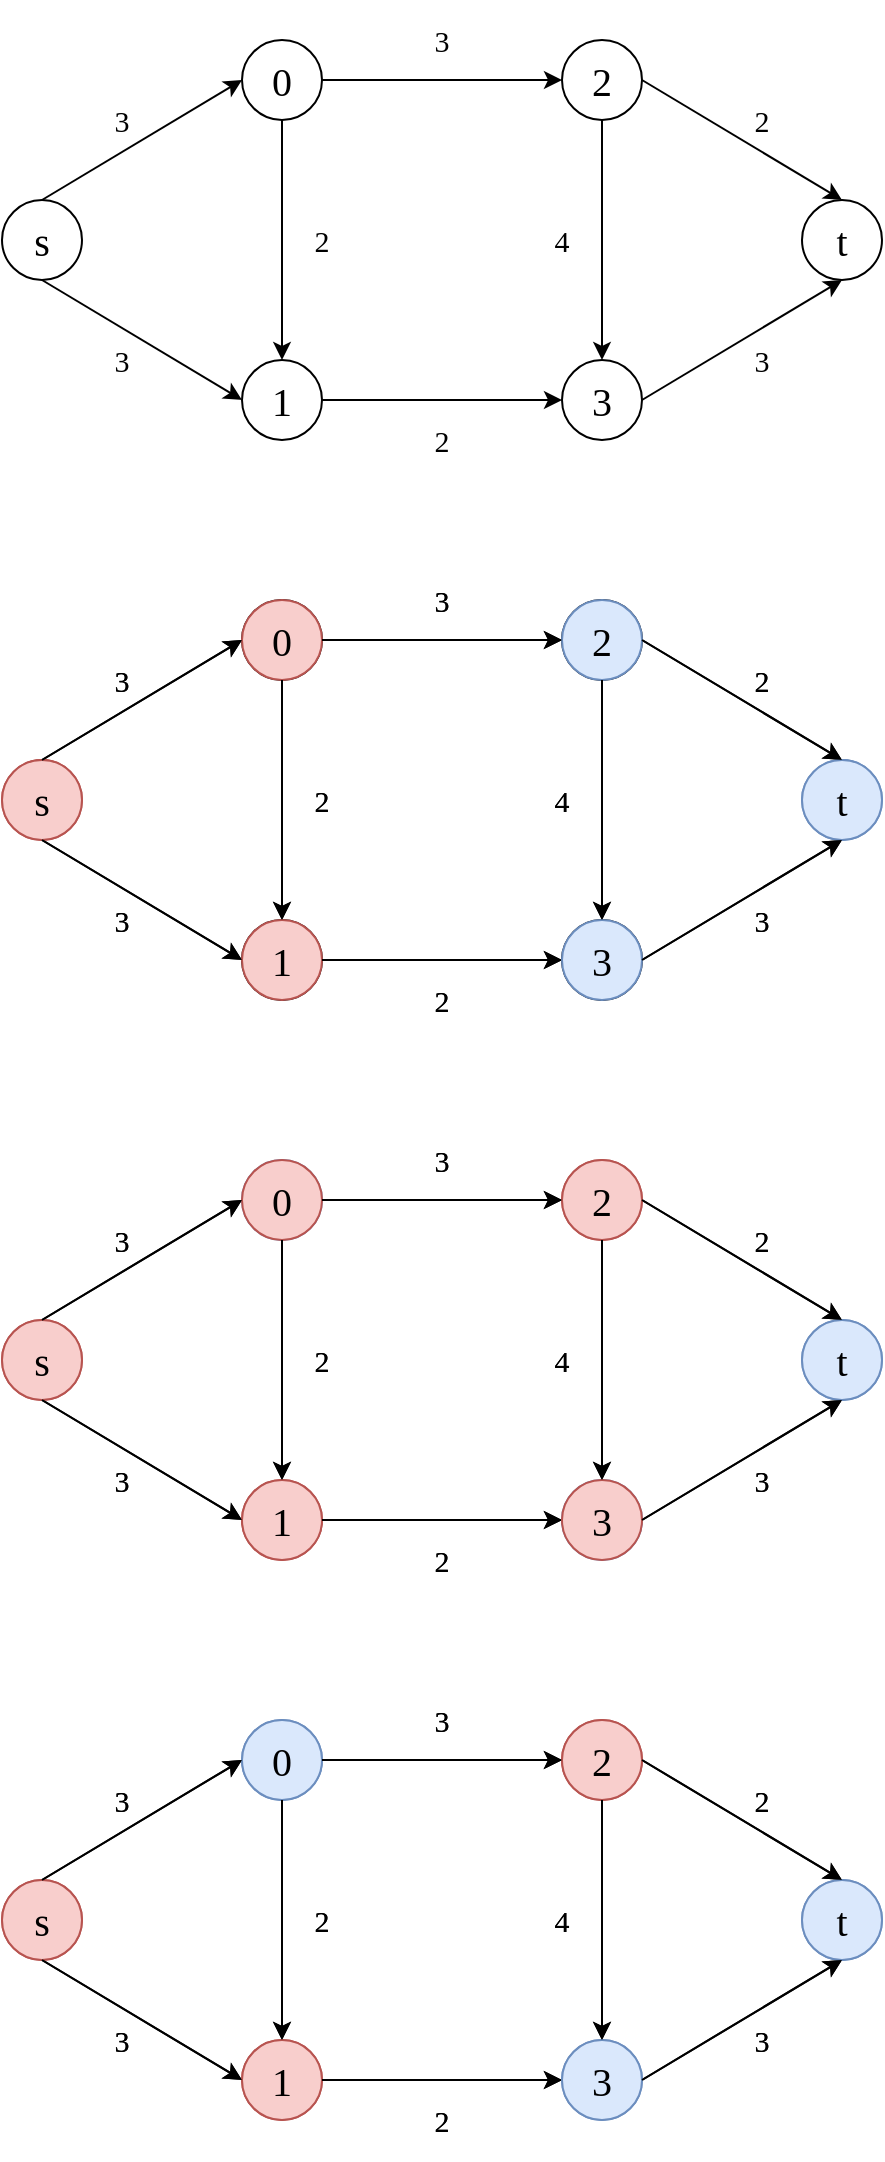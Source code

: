 <mxfile version="26.0.2" pages="6">
  <diagram id="7E5SmG1M52V1Y9b-EsEg" name="s-t cut">
    <mxGraphModel dx="707" dy="487" grid="1" gridSize="10" guides="1" tooltips="1" connect="1" arrows="1" fold="1" page="1" pageScale="1" pageWidth="827" pageHeight="1169" math="0" shadow="0">
      <root>
        <mxCell id="0" />
        <mxCell id="1" parent="0" />
        <mxCell id="PYUt8L3Lsxntszb1IqWZ-1" value="" style="group" vertex="1" connectable="0" parent="1">
          <mxGeometry x="120" y="60" width="440" height="240" as="geometry" />
        </mxCell>
        <mxCell id="ooI4hjaAhv5Otg5Q1CXM-1" value="s" style="ellipse;whiteSpace=wrap;html=1;aspect=fixed;fontSize=20;fontFamily=メイリオ;" vertex="1" parent="PYUt8L3Lsxntszb1IqWZ-1">
          <mxGeometry y="100" width="40" height="40" as="geometry" />
        </mxCell>
        <mxCell id="ooI4hjaAhv5Otg5Q1CXM-2" value="1" style="ellipse;whiteSpace=wrap;html=1;aspect=fixed;fontSize=20;fontFamily=メイリオ;" vertex="1" parent="PYUt8L3Lsxntszb1IqWZ-1">
          <mxGeometry x="120" y="180" width="40" height="40" as="geometry" />
        </mxCell>
        <mxCell id="ooI4hjaAhv5Otg5Q1CXM-3" value="0" style="ellipse;whiteSpace=wrap;html=1;aspect=fixed;fontSize=20;fontFamily=メイリオ;" vertex="1" parent="PYUt8L3Lsxntszb1IqWZ-1">
          <mxGeometry x="120" y="20" width="40" height="40" as="geometry" />
        </mxCell>
        <mxCell id="ooI4hjaAhv5Otg5Q1CXM-4" value="2" style="ellipse;whiteSpace=wrap;html=1;aspect=fixed;fontSize=20;fontFamily=メイリオ;" vertex="1" parent="PYUt8L3Lsxntszb1IqWZ-1">
          <mxGeometry x="280" y="20" width="40" height="40" as="geometry" />
        </mxCell>
        <mxCell id="ooI4hjaAhv5Otg5Q1CXM-5" value="" style="endArrow=classic;html=1;rounded=0;exitX=0.5;exitY=0;exitDx=0;exitDy=0;entryX=0;entryY=0.5;entryDx=0;entryDy=0;" edge="1" parent="PYUt8L3Lsxntszb1IqWZ-1" source="ooI4hjaAhv5Otg5Q1CXM-1" target="ooI4hjaAhv5Otg5Q1CXM-3">
          <mxGeometry width="50" height="50" relative="1" as="geometry">
            <mxPoint x="690" y="452" as="sourcePoint" />
            <mxPoint x="740" y="402" as="targetPoint" />
          </mxGeometry>
        </mxCell>
        <mxCell id="ooI4hjaAhv5Otg5Q1CXM-6" value="" style="endArrow=classic;html=1;rounded=0;exitX=0.5;exitY=1;exitDx=0;exitDy=0;entryX=0;entryY=0.5;entryDx=0;entryDy=0;" edge="1" parent="PYUt8L3Lsxntszb1IqWZ-1" source="ooI4hjaAhv5Otg5Q1CXM-1" target="ooI4hjaAhv5Otg5Q1CXM-2">
          <mxGeometry width="50" height="50" relative="1" as="geometry">
            <mxPoint x="259" y="180" as="sourcePoint" />
            <mxPoint x="338" y="311" as="targetPoint" />
          </mxGeometry>
        </mxCell>
        <mxCell id="ooI4hjaAhv5Otg5Q1CXM-9" value="" style="endArrow=classic;html=1;rounded=0;exitX=1;exitY=0.5;exitDx=0;exitDy=0;entryX=0;entryY=0.5;entryDx=0;entryDy=0;" edge="1" parent="PYUt8L3Lsxntszb1IqWZ-1" source="ooI4hjaAhv5Otg5Q1CXM-2" target="ooI4hjaAhv5Otg5Q1CXM-18">
          <mxGeometry width="50" height="50" relative="1" as="geometry">
            <mxPoint x="148" y="318" as="sourcePoint" />
            <mxPoint x="320" y="318" as="targetPoint" />
          </mxGeometry>
        </mxCell>
        <mxCell id="ooI4hjaAhv5Otg5Q1CXM-10" value="" style="endArrow=classic;html=1;rounded=0;exitX=1;exitY=0.5;exitDx=0;exitDy=0;" edge="1" parent="PYUt8L3Lsxntszb1IqWZ-1" source="ooI4hjaAhv5Otg5Q1CXM-3">
          <mxGeometry width="50" height="50" relative="1" as="geometry">
            <mxPoint x="130" y="361" as="sourcePoint" />
            <mxPoint x="280" y="40" as="targetPoint" />
          </mxGeometry>
        </mxCell>
        <mxCell id="ooI4hjaAhv5Otg5Q1CXM-17" value="t" style="ellipse;whiteSpace=wrap;html=1;aspect=fixed;fontSize=20;fontFamily=メイリオ;" vertex="1" parent="PYUt8L3Lsxntszb1IqWZ-1">
          <mxGeometry x="400" y="100" width="40" height="40" as="geometry" />
        </mxCell>
        <mxCell id="ooI4hjaAhv5Otg5Q1CXM-18" value="3" style="ellipse;whiteSpace=wrap;html=1;aspect=fixed;fontSize=20;fontFamily=メイリオ;" vertex="1" parent="PYUt8L3Lsxntszb1IqWZ-1">
          <mxGeometry x="280" y="180" width="40" height="40" as="geometry" />
        </mxCell>
        <mxCell id="ooI4hjaAhv5Otg5Q1CXM-19" value="" style="endArrow=classic;html=1;rounded=0;exitX=1;exitY=0.5;exitDx=0;exitDy=0;entryX=0.5;entryY=1;entryDx=0;entryDy=0;" edge="1" parent="PYUt8L3Lsxntszb1IqWZ-1" source="ooI4hjaAhv5Otg5Q1CXM-18" target="ooI4hjaAhv5Otg5Q1CXM-17">
          <mxGeometry width="50" height="50" relative="1" as="geometry">
            <mxPoint x="170" y="50" as="sourcePoint" />
            <mxPoint x="290" y="50" as="targetPoint" />
          </mxGeometry>
        </mxCell>
        <mxCell id="ooI4hjaAhv5Otg5Q1CXM-20" value="" style="endArrow=classic;html=1;rounded=0;exitX=1;exitY=0.5;exitDx=0;exitDy=0;entryX=0.5;entryY=0;entryDx=0;entryDy=0;" edge="1" parent="PYUt8L3Lsxntszb1IqWZ-1" source="ooI4hjaAhv5Otg5Q1CXM-4" target="ooI4hjaAhv5Otg5Q1CXM-17">
          <mxGeometry width="50" height="50" relative="1" as="geometry">
            <mxPoint x="180" y="60" as="sourcePoint" />
            <mxPoint x="300" y="60" as="targetPoint" />
          </mxGeometry>
        </mxCell>
        <mxCell id="ooI4hjaAhv5Otg5Q1CXM-21" value="3" style="text;html=1;align=center;verticalAlign=middle;whiteSpace=wrap;rounded=0;fontFamily=メイリオ;fontSize=15;" vertex="1" parent="PYUt8L3Lsxntszb1IqWZ-1">
          <mxGeometry x="40" y="40" width="40" height="40" as="geometry" />
        </mxCell>
        <mxCell id="ooI4hjaAhv5Otg5Q1CXM-22" value="3" style="text;html=1;align=center;verticalAlign=middle;whiteSpace=wrap;rounded=0;fontFamily=メイリオ;fontSize=15;" vertex="1" parent="PYUt8L3Lsxntszb1IqWZ-1">
          <mxGeometry x="200" width="40" height="40" as="geometry" />
        </mxCell>
        <mxCell id="ooI4hjaAhv5Otg5Q1CXM-23" value="2" style="text;html=1;align=center;verticalAlign=middle;whiteSpace=wrap;rounded=0;fontFamily=メイリオ;fontSize=15;" vertex="1" parent="PYUt8L3Lsxntszb1IqWZ-1">
          <mxGeometry x="360" y="40" width="40" height="40" as="geometry" />
        </mxCell>
        <mxCell id="ooI4hjaAhv5Otg5Q1CXM-24" value="" style="endArrow=classic;html=1;rounded=0;exitX=0.5;exitY=1;exitDx=0;exitDy=0;entryX=0.5;entryY=0;entryDx=0;entryDy=0;" edge="1" parent="PYUt8L3Lsxntszb1IqWZ-1" source="ooI4hjaAhv5Otg5Q1CXM-3" target="ooI4hjaAhv5Otg5Q1CXM-2">
          <mxGeometry width="50" height="50" relative="1" as="geometry">
            <mxPoint x="50" y="130" as="sourcePoint" />
            <mxPoint x="130" y="50" as="targetPoint" />
          </mxGeometry>
        </mxCell>
        <mxCell id="ooI4hjaAhv5Otg5Q1CXM-25" value="" style="endArrow=classic;html=1;rounded=0;exitX=0.5;exitY=1;exitDx=0;exitDy=0;entryX=0.5;entryY=0;entryDx=0;entryDy=0;" edge="1" parent="PYUt8L3Lsxntszb1IqWZ-1" source="ooI4hjaAhv5Otg5Q1CXM-4" target="ooI4hjaAhv5Otg5Q1CXM-18">
          <mxGeometry width="50" height="50" relative="1" as="geometry">
            <mxPoint x="60" y="140" as="sourcePoint" />
            <mxPoint x="140" y="60" as="targetPoint" />
          </mxGeometry>
        </mxCell>
        <mxCell id="ooI4hjaAhv5Otg5Q1CXM-26" value="2" style="text;html=1;align=center;verticalAlign=middle;whiteSpace=wrap;rounded=0;fontFamily=メイリオ;fontSize=15;" vertex="1" parent="PYUt8L3Lsxntszb1IqWZ-1">
          <mxGeometry x="140" y="100" width="40" height="40" as="geometry" />
        </mxCell>
        <mxCell id="ooI4hjaAhv5Otg5Q1CXM-27" value="4" style="text;html=1;align=center;verticalAlign=middle;whiteSpace=wrap;rounded=0;fontFamily=メイリオ;fontSize=15;" vertex="1" parent="PYUt8L3Lsxntszb1IqWZ-1">
          <mxGeometry x="260" y="100" width="40" height="40" as="geometry" />
        </mxCell>
        <mxCell id="ooI4hjaAhv5Otg5Q1CXM-28" value="3" style="text;html=1;align=center;verticalAlign=middle;whiteSpace=wrap;rounded=0;fontFamily=メイリオ;fontSize=15;" vertex="1" parent="PYUt8L3Lsxntszb1IqWZ-1">
          <mxGeometry x="40" y="160" width="40" height="40" as="geometry" />
        </mxCell>
        <mxCell id="ooI4hjaAhv5Otg5Q1CXM-29" value="3" style="text;html=1;align=center;verticalAlign=middle;whiteSpace=wrap;rounded=0;fontFamily=メイリオ;fontSize=15;" vertex="1" parent="PYUt8L3Lsxntszb1IqWZ-1">
          <mxGeometry x="360" y="160" width="40" height="40" as="geometry" />
        </mxCell>
        <mxCell id="ooI4hjaAhv5Otg5Q1CXM-30" value="2" style="text;html=1;align=center;verticalAlign=middle;whiteSpace=wrap;rounded=0;fontFamily=メイリオ;fontSize=15;" vertex="1" parent="PYUt8L3Lsxntszb1IqWZ-1">
          <mxGeometry x="200" y="200" width="40" height="40" as="geometry" />
        </mxCell>
        <mxCell id="PYUt8L3Lsxntszb1IqWZ-2" value="" style="group" vertex="1" connectable="0" parent="1">
          <mxGeometry x="120" y="340" width="440" height="240" as="geometry" />
        </mxCell>
        <mxCell id="PYUt8L3Lsxntszb1IqWZ-3" value="s" style="ellipse;whiteSpace=wrap;html=1;aspect=fixed;fontSize=20;fontFamily=メイリオ;fillColor=#f8cecc;strokeColor=#b85450;" vertex="1" parent="PYUt8L3Lsxntszb1IqWZ-2">
          <mxGeometry y="100" width="40" height="40" as="geometry" />
        </mxCell>
        <mxCell id="PYUt8L3Lsxntszb1IqWZ-4" value="1" style="ellipse;whiteSpace=wrap;html=1;aspect=fixed;fontSize=20;fontFamily=メイリオ;" vertex="1" parent="PYUt8L3Lsxntszb1IqWZ-2">
          <mxGeometry x="120" y="180" width="40" height="40" as="geometry" />
        </mxCell>
        <mxCell id="PYUt8L3Lsxntszb1IqWZ-5" value="0" style="ellipse;whiteSpace=wrap;html=1;aspect=fixed;fontSize=20;fontFamily=メイリオ;" vertex="1" parent="PYUt8L3Lsxntszb1IqWZ-2">
          <mxGeometry x="120" y="20" width="40" height="40" as="geometry" />
        </mxCell>
        <mxCell id="PYUt8L3Lsxntszb1IqWZ-6" value="2" style="ellipse;whiteSpace=wrap;html=1;aspect=fixed;fontSize=20;fontFamily=メイリオ;" vertex="1" parent="PYUt8L3Lsxntszb1IqWZ-2">
          <mxGeometry x="280" y="20" width="40" height="40" as="geometry" />
        </mxCell>
        <mxCell id="PYUt8L3Lsxntszb1IqWZ-7" value="" style="endArrow=classic;html=1;rounded=0;exitX=0.5;exitY=0;exitDx=0;exitDy=0;entryX=0;entryY=0.5;entryDx=0;entryDy=0;" edge="1" parent="PYUt8L3Lsxntszb1IqWZ-2" source="PYUt8L3Lsxntszb1IqWZ-3" target="PYUt8L3Lsxntszb1IqWZ-5">
          <mxGeometry width="50" height="50" relative="1" as="geometry">
            <mxPoint x="690" y="452" as="sourcePoint" />
            <mxPoint x="740" y="402" as="targetPoint" />
          </mxGeometry>
        </mxCell>
        <mxCell id="PYUt8L3Lsxntszb1IqWZ-8" value="" style="endArrow=classic;html=1;rounded=0;exitX=0.5;exitY=1;exitDx=0;exitDy=0;entryX=0;entryY=0.5;entryDx=0;entryDy=0;" edge="1" parent="PYUt8L3Lsxntszb1IqWZ-2" source="PYUt8L3Lsxntszb1IqWZ-3" target="PYUt8L3Lsxntszb1IqWZ-4">
          <mxGeometry width="50" height="50" relative="1" as="geometry">
            <mxPoint x="259" y="180" as="sourcePoint" />
            <mxPoint x="338" y="311" as="targetPoint" />
          </mxGeometry>
        </mxCell>
        <mxCell id="PYUt8L3Lsxntszb1IqWZ-9" value="" style="endArrow=classic;html=1;rounded=0;exitX=1;exitY=0.5;exitDx=0;exitDy=0;entryX=0;entryY=0.5;entryDx=0;entryDy=0;" edge="1" parent="PYUt8L3Lsxntszb1IqWZ-2" source="PYUt8L3Lsxntszb1IqWZ-4" target="PYUt8L3Lsxntszb1IqWZ-12">
          <mxGeometry width="50" height="50" relative="1" as="geometry">
            <mxPoint x="148" y="318" as="sourcePoint" />
            <mxPoint x="320" y="318" as="targetPoint" />
          </mxGeometry>
        </mxCell>
        <mxCell id="PYUt8L3Lsxntszb1IqWZ-10" value="" style="endArrow=classic;html=1;rounded=0;exitX=1;exitY=0.5;exitDx=0;exitDy=0;" edge="1" parent="PYUt8L3Lsxntszb1IqWZ-2" source="PYUt8L3Lsxntszb1IqWZ-5">
          <mxGeometry width="50" height="50" relative="1" as="geometry">
            <mxPoint x="130" y="361" as="sourcePoint" />
            <mxPoint x="280" y="40" as="targetPoint" />
          </mxGeometry>
        </mxCell>
        <mxCell id="PYUt8L3Lsxntszb1IqWZ-11" value="t" style="ellipse;whiteSpace=wrap;html=1;aspect=fixed;fontSize=20;fontFamily=メイリオ;fillColor=#dae8fc;strokeColor=#6c8ebf;" vertex="1" parent="PYUt8L3Lsxntszb1IqWZ-2">
          <mxGeometry x="400" y="100" width="40" height="40" as="geometry" />
        </mxCell>
        <mxCell id="PYUt8L3Lsxntszb1IqWZ-12" value="3" style="ellipse;whiteSpace=wrap;html=1;aspect=fixed;fontSize=20;fontFamily=メイリオ;" vertex="1" parent="PYUt8L3Lsxntszb1IqWZ-2">
          <mxGeometry x="280" y="180" width="40" height="40" as="geometry" />
        </mxCell>
        <mxCell id="PYUt8L3Lsxntszb1IqWZ-13" value="" style="endArrow=classic;html=1;rounded=0;exitX=1;exitY=0.5;exitDx=0;exitDy=0;entryX=0.5;entryY=1;entryDx=0;entryDy=0;" edge="1" parent="PYUt8L3Lsxntszb1IqWZ-2" source="PYUt8L3Lsxntszb1IqWZ-12" target="PYUt8L3Lsxntszb1IqWZ-11">
          <mxGeometry width="50" height="50" relative="1" as="geometry">
            <mxPoint x="170" y="50" as="sourcePoint" />
            <mxPoint x="290" y="50" as="targetPoint" />
          </mxGeometry>
        </mxCell>
        <mxCell id="PYUt8L3Lsxntszb1IqWZ-14" value="" style="endArrow=classic;html=1;rounded=0;exitX=1;exitY=0.5;exitDx=0;exitDy=0;entryX=0.5;entryY=0;entryDx=0;entryDy=0;" edge="1" parent="PYUt8L3Lsxntszb1IqWZ-2" source="PYUt8L3Lsxntszb1IqWZ-6" target="PYUt8L3Lsxntszb1IqWZ-11">
          <mxGeometry width="50" height="50" relative="1" as="geometry">
            <mxPoint x="180" y="60" as="sourcePoint" />
            <mxPoint x="300" y="60" as="targetPoint" />
          </mxGeometry>
        </mxCell>
        <mxCell id="PYUt8L3Lsxntszb1IqWZ-15" value="3" style="text;html=1;align=center;verticalAlign=middle;whiteSpace=wrap;rounded=0;fontFamily=メイリオ;fontSize=15;" vertex="1" parent="PYUt8L3Lsxntszb1IqWZ-2">
          <mxGeometry x="40" y="40" width="40" height="40" as="geometry" />
        </mxCell>
        <mxCell id="PYUt8L3Lsxntszb1IqWZ-16" value="3" style="text;html=1;align=center;verticalAlign=middle;whiteSpace=wrap;rounded=0;fontFamily=メイリオ;fontSize=15;" vertex="1" parent="PYUt8L3Lsxntszb1IqWZ-2">
          <mxGeometry x="200" width="40" height="40" as="geometry" />
        </mxCell>
        <mxCell id="PYUt8L3Lsxntszb1IqWZ-17" value="2" style="text;html=1;align=center;verticalAlign=middle;whiteSpace=wrap;rounded=0;fontFamily=メイリオ;fontSize=15;" vertex="1" parent="PYUt8L3Lsxntszb1IqWZ-2">
          <mxGeometry x="360" y="40" width="40" height="40" as="geometry" />
        </mxCell>
        <mxCell id="PYUt8L3Lsxntszb1IqWZ-18" value="" style="endArrow=classic;html=1;rounded=0;exitX=0.5;exitY=1;exitDx=0;exitDy=0;entryX=0.5;entryY=0;entryDx=0;entryDy=0;" edge="1" parent="PYUt8L3Lsxntszb1IqWZ-2" source="PYUt8L3Lsxntszb1IqWZ-5" target="PYUt8L3Lsxntszb1IqWZ-4">
          <mxGeometry width="50" height="50" relative="1" as="geometry">
            <mxPoint x="50" y="130" as="sourcePoint" />
            <mxPoint x="130" y="50" as="targetPoint" />
          </mxGeometry>
        </mxCell>
        <mxCell id="PYUt8L3Lsxntszb1IqWZ-19" value="" style="endArrow=classic;html=1;rounded=0;exitX=0.5;exitY=1;exitDx=0;exitDy=0;entryX=0.5;entryY=0;entryDx=0;entryDy=0;" edge="1" parent="PYUt8L3Lsxntszb1IqWZ-2" source="PYUt8L3Lsxntszb1IqWZ-6" target="PYUt8L3Lsxntszb1IqWZ-12">
          <mxGeometry width="50" height="50" relative="1" as="geometry">
            <mxPoint x="60" y="140" as="sourcePoint" />
            <mxPoint x="140" y="60" as="targetPoint" />
          </mxGeometry>
        </mxCell>
        <mxCell id="PYUt8L3Lsxntszb1IqWZ-20" value="2" style="text;html=1;align=center;verticalAlign=middle;whiteSpace=wrap;rounded=0;fontFamily=メイリオ;fontSize=15;" vertex="1" parent="PYUt8L3Lsxntszb1IqWZ-2">
          <mxGeometry x="140" y="100" width="40" height="40" as="geometry" />
        </mxCell>
        <mxCell id="PYUt8L3Lsxntszb1IqWZ-21" value="4" style="text;html=1;align=center;verticalAlign=middle;whiteSpace=wrap;rounded=0;fontFamily=メイリオ;fontSize=15;" vertex="1" parent="PYUt8L3Lsxntszb1IqWZ-2">
          <mxGeometry x="260" y="100" width="40" height="40" as="geometry" />
        </mxCell>
        <mxCell id="PYUt8L3Lsxntszb1IqWZ-22" value="3" style="text;html=1;align=center;verticalAlign=middle;whiteSpace=wrap;rounded=0;fontFamily=メイリオ;fontSize=15;" vertex="1" parent="PYUt8L3Lsxntszb1IqWZ-2">
          <mxGeometry x="40" y="160" width="40" height="40" as="geometry" />
        </mxCell>
        <mxCell id="PYUt8L3Lsxntszb1IqWZ-23" value="3" style="text;html=1;align=center;verticalAlign=middle;whiteSpace=wrap;rounded=0;fontFamily=メイリオ;fontSize=15;" vertex="1" parent="PYUt8L3Lsxntszb1IqWZ-2">
          <mxGeometry x="360" y="160" width="40" height="40" as="geometry" />
        </mxCell>
        <mxCell id="PYUt8L3Lsxntszb1IqWZ-24" value="2" style="text;html=1;align=center;verticalAlign=middle;whiteSpace=wrap;rounded=0;fontFamily=メイリオ;fontSize=15;" vertex="1" parent="PYUt8L3Lsxntszb1IqWZ-2">
          <mxGeometry x="200" y="200" width="40" height="40" as="geometry" />
        </mxCell>
        <mxCell id="0ezIkB_Hg_AI05RwNVRz-1" value="" style="group" vertex="1" connectable="0" parent="1">
          <mxGeometry x="120" y="340" width="440" height="240" as="geometry" />
        </mxCell>
        <mxCell id="0ezIkB_Hg_AI05RwNVRz-2" value="s" style="ellipse;whiteSpace=wrap;html=1;aspect=fixed;fontSize=20;fontFamily=メイリオ;fillColor=#f8cecc;strokeColor=#b85450;" vertex="1" parent="0ezIkB_Hg_AI05RwNVRz-1">
          <mxGeometry y="100" width="40" height="40" as="geometry" />
        </mxCell>
        <mxCell id="0ezIkB_Hg_AI05RwNVRz-3" value="1" style="ellipse;whiteSpace=wrap;html=1;aspect=fixed;fontSize=20;fontFamily=メイリオ;fillColor=#f8cecc;strokeColor=#b85450;" vertex="1" parent="0ezIkB_Hg_AI05RwNVRz-1">
          <mxGeometry x="120" y="180" width="40" height="40" as="geometry" />
        </mxCell>
        <mxCell id="0ezIkB_Hg_AI05RwNVRz-4" value="0" style="ellipse;whiteSpace=wrap;html=1;aspect=fixed;fontSize=20;fontFamily=メイリオ;fillColor=#f8cecc;strokeColor=#b85450;" vertex="1" parent="0ezIkB_Hg_AI05RwNVRz-1">
          <mxGeometry x="120" y="20" width="40" height="40" as="geometry" />
        </mxCell>
        <mxCell id="0ezIkB_Hg_AI05RwNVRz-5" value="2" style="ellipse;whiteSpace=wrap;html=1;aspect=fixed;fontSize=20;fontFamily=メイリオ;fillColor=#dae8fc;strokeColor=#6c8ebf;" vertex="1" parent="0ezIkB_Hg_AI05RwNVRz-1">
          <mxGeometry x="280" y="20" width="40" height="40" as="geometry" />
        </mxCell>
        <mxCell id="0ezIkB_Hg_AI05RwNVRz-6" value="" style="endArrow=classic;html=1;rounded=0;exitX=0.5;exitY=0;exitDx=0;exitDy=0;entryX=0;entryY=0.5;entryDx=0;entryDy=0;fillColor=#f8cecc;strokeColor=#000000;" edge="1" parent="0ezIkB_Hg_AI05RwNVRz-1" source="0ezIkB_Hg_AI05RwNVRz-2" target="0ezIkB_Hg_AI05RwNVRz-4">
          <mxGeometry width="50" height="50" relative="1" as="geometry">
            <mxPoint x="690" y="452" as="sourcePoint" />
            <mxPoint x="740" y="402" as="targetPoint" />
          </mxGeometry>
        </mxCell>
        <mxCell id="0ezIkB_Hg_AI05RwNVRz-7" value="" style="endArrow=classic;html=1;rounded=0;exitX=0.5;exitY=1;exitDx=0;exitDy=0;entryX=0;entryY=0.5;entryDx=0;entryDy=0;fillColor=#f8cecc;strokeColor=#000000;" edge="1" parent="0ezIkB_Hg_AI05RwNVRz-1" source="0ezIkB_Hg_AI05RwNVRz-2" target="0ezIkB_Hg_AI05RwNVRz-3">
          <mxGeometry width="50" height="50" relative="1" as="geometry">
            <mxPoint x="259" y="180" as="sourcePoint" />
            <mxPoint x="338" y="311" as="targetPoint" />
          </mxGeometry>
        </mxCell>
        <mxCell id="0ezIkB_Hg_AI05RwNVRz-8" value="" style="endArrow=classic;html=1;rounded=0;exitX=1;exitY=0.5;exitDx=0;exitDy=0;entryX=0;entryY=0.5;entryDx=0;entryDy=0;" edge="1" parent="0ezIkB_Hg_AI05RwNVRz-1" source="0ezIkB_Hg_AI05RwNVRz-3" target="0ezIkB_Hg_AI05RwNVRz-11">
          <mxGeometry width="50" height="50" relative="1" as="geometry">
            <mxPoint x="148" y="318" as="sourcePoint" />
            <mxPoint x="320" y="318" as="targetPoint" />
          </mxGeometry>
        </mxCell>
        <mxCell id="0ezIkB_Hg_AI05RwNVRz-9" value="" style="endArrow=classic;html=1;rounded=0;exitX=1;exitY=0.5;exitDx=0;exitDy=0;" edge="1" parent="0ezIkB_Hg_AI05RwNVRz-1" source="0ezIkB_Hg_AI05RwNVRz-4">
          <mxGeometry width="50" height="50" relative="1" as="geometry">
            <mxPoint x="130" y="361" as="sourcePoint" />
            <mxPoint x="280" y="40" as="targetPoint" />
          </mxGeometry>
        </mxCell>
        <mxCell id="0ezIkB_Hg_AI05RwNVRz-10" value="t" style="ellipse;whiteSpace=wrap;html=1;aspect=fixed;fontSize=20;fontFamily=メイリオ;fillColor=#dae8fc;strokeColor=#6c8ebf;" vertex="1" parent="0ezIkB_Hg_AI05RwNVRz-1">
          <mxGeometry x="400" y="100" width="40" height="40" as="geometry" />
        </mxCell>
        <mxCell id="0ezIkB_Hg_AI05RwNVRz-11" value="3" style="ellipse;whiteSpace=wrap;html=1;aspect=fixed;fontSize=20;fontFamily=メイリオ;fillColor=#dae8fc;strokeColor=#6c8ebf;" vertex="1" parent="0ezIkB_Hg_AI05RwNVRz-1">
          <mxGeometry x="280" y="180" width="40" height="40" as="geometry" />
        </mxCell>
        <mxCell id="0ezIkB_Hg_AI05RwNVRz-12" value="" style="endArrow=classic;html=1;rounded=0;exitX=1;exitY=0.5;exitDx=0;exitDy=0;entryX=0.5;entryY=1;entryDx=0;entryDy=0;fillColor=#dae8fc;strokeColor=#000000;" edge="1" parent="0ezIkB_Hg_AI05RwNVRz-1" source="0ezIkB_Hg_AI05RwNVRz-11" target="0ezIkB_Hg_AI05RwNVRz-10">
          <mxGeometry width="50" height="50" relative="1" as="geometry">
            <mxPoint x="170" y="50" as="sourcePoint" />
            <mxPoint x="290" y="50" as="targetPoint" />
          </mxGeometry>
        </mxCell>
        <mxCell id="0ezIkB_Hg_AI05RwNVRz-13" value="" style="endArrow=classic;html=1;rounded=0;exitX=1;exitY=0.5;exitDx=0;exitDy=0;entryX=0.5;entryY=0;entryDx=0;entryDy=0;fillColor=#dae8fc;strokeColor=#000000;" edge="1" parent="0ezIkB_Hg_AI05RwNVRz-1" source="0ezIkB_Hg_AI05RwNVRz-5" target="0ezIkB_Hg_AI05RwNVRz-10">
          <mxGeometry width="50" height="50" relative="1" as="geometry">
            <mxPoint x="180" y="60" as="sourcePoint" />
            <mxPoint x="300" y="60" as="targetPoint" />
          </mxGeometry>
        </mxCell>
        <mxCell id="0ezIkB_Hg_AI05RwNVRz-14" value="3" style="text;html=1;align=center;verticalAlign=middle;whiteSpace=wrap;rounded=0;fontFamily=メイリオ;fontSize=15;" vertex="1" parent="0ezIkB_Hg_AI05RwNVRz-1">
          <mxGeometry x="40" y="40" width="40" height="40" as="geometry" />
        </mxCell>
        <mxCell id="0ezIkB_Hg_AI05RwNVRz-15" value="3" style="text;html=1;align=center;verticalAlign=middle;whiteSpace=wrap;rounded=0;fontFamily=メイリオ;fontSize=15;" vertex="1" parent="0ezIkB_Hg_AI05RwNVRz-1">
          <mxGeometry x="200" width="40" height="40" as="geometry" />
        </mxCell>
        <mxCell id="0ezIkB_Hg_AI05RwNVRz-16" value="2" style="text;html=1;align=center;verticalAlign=middle;whiteSpace=wrap;rounded=0;fontFamily=メイリオ;fontSize=15;" vertex="1" parent="0ezIkB_Hg_AI05RwNVRz-1">
          <mxGeometry x="360" y="40" width="40" height="40" as="geometry" />
        </mxCell>
        <mxCell id="0ezIkB_Hg_AI05RwNVRz-17" value="" style="endArrow=classic;html=1;rounded=0;exitX=0.5;exitY=1;exitDx=0;exitDy=0;entryX=0.5;entryY=0;entryDx=0;entryDy=0;fillColor=#f8cecc;strokeColor=#000000;" edge="1" parent="0ezIkB_Hg_AI05RwNVRz-1" source="0ezIkB_Hg_AI05RwNVRz-4" target="0ezIkB_Hg_AI05RwNVRz-3">
          <mxGeometry width="50" height="50" relative="1" as="geometry">
            <mxPoint x="50" y="130" as="sourcePoint" />
            <mxPoint x="130" y="50" as="targetPoint" />
          </mxGeometry>
        </mxCell>
        <mxCell id="0ezIkB_Hg_AI05RwNVRz-18" value="" style="endArrow=classic;html=1;rounded=0;exitX=0.5;exitY=1;exitDx=0;exitDy=0;entryX=0.5;entryY=0;entryDx=0;entryDy=0;fillColor=#dae8fc;strokeColor=#000000;" edge="1" parent="0ezIkB_Hg_AI05RwNVRz-1" source="0ezIkB_Hg_AI05RwNVRz-5" target="0ezIkB_Hg_AI05RwNVRz-11">
          <mxGeometry width="50" height="50" relative="1" as="geometry">
            <mxPoint x="60" y="140" as="sourcePoint" />
            <mxPoint x="140" y="60" as="targetPoint" />
          </mxGeometry>
        </mxCell>
        <mxCell id="0ezIkB_Hg_AI05RwNVRz-19" value="2" style="text;html=1;align=center;verticalAlign=middle;whiteSpace=wrap;rounded=0;fontFamily=メイリオ;fontSize=15;" vertex="1" parent="0ezIkB_Hg_AI05RwNVRz-1">
          <mxGeometry x="140" y="100" width="40" height="40" as="geometry" />
        </mxCell>
        <mxCell id="0ezIkB_Hg_AI05RwNVRz-20" value="4" style="text;html=1;align=center;verticalAlign=middle;whiteSpace=wrap;rounded=0;fontFamily=メイリオ;fontSize=15;" vertex="1" parent="0ezIkB_Hg_AI05RwNVRz-1">
          <mxGeometry x="260" y="100" width="40" height="40" as="geometry" />
        </mxCell>
        <mxCell id="0ezIkB_Hg_AI05RwNVRz-21" value="3" style="text;html=1;align=center;verticalAlign=middle;whiteSpace=wrap;rounded=0;fontFamily=メイリオ;fontSize=15;" vertex="1" parent="0ezIkB_Hg_AI05RwNVRz-1">
          <mxGeometry x="40" y="160" width="40" height="40" as="geometry" />
        </mxCell>
        <mxCell id="0ezIkB_Hg_AI05RwNVRz-22" value="3" style="text;html=1;align=center;verticalAlign=middle;whiteSpace=wrap;rounded=0;fontFamily=メイリオ;fontSize=15;" vertex="1" parent="0ezIkB_Hg_AI05RwNVRz-1">
          <mxGeometry x="360" y="160" width="40" height="40" as="geometry" />
        </mxCell>
        <mxCell id="0ezIkB_Hg_AI05RwNVRz-23" value="2" style="text;html=1;align=center;verticalAlign=middle;whiteSpace=wrap;rounded=0;fontFamily=メイリオ;fontSize=15;" vertex="1" parent="0ezIkB_Hg_AI05RwNVRz-1">
          <mxGeometry x="200" y="200" width="40" height="40" as="geometry" />
        </mxCell>
        <mxCell id="0ezIkB_Hg_AI05RwNVRz-24" value="" style="group" vertex="1" connectable="0" parent="1">
          <mxGeometry x="120" y="620" width="440" height="240" as="geometry" />
        </mxCell>
        <mxCell id="0ezIkB_Hg_AI05RwNVRz-25" value="s" style="ellipse;whiteSpace=wrap;html=1;aspect=fixed;fontSize=20;fontFamily=メイリオ;fillColor=#f8cecc;strokeColor=#b85450;" vertex="1" parent="0ezIkB_Hg_AI05RwNVRz-24">
          <mxGeometry y="100" width="40" height="40" as="geometry" />
        </mxCell>
        <mxCell id="0ezIkB_Hg_AI05RwNVRz-26" value="1" style="ellipse;whiteSpace=wrap;html=1;aspect=fixed;fontSize=20;fontFamily=メイリオ;fillColor=#f8cecc;strokeColor=#b85450;" vertex="1" parent="0ezIkB_Hg_AI05RwNVRz-24">
          <mxGeometry x="120" y="180" width="40" height="40" as="geometry" />
        </mxCell>
        <mxCell id="0ezIkB_Hg_AI05RwNVRz-27" value="0" style="ellipse;whiteSpace=wrap;html=1;aspect=fixed;fontSize=20;fontFamily=メイリオ;fillColor=#dae8fc;strokeColor=#6c8ebf;" vertex="1" parent="0ezIkB_Hg_AI05RwNVRz-24">
          <mxGeometry x="120" y="20" width="40" height="40" as="geometry" />
        </mxCell>
        <mxCell id="0ezIkB_Hg_AI05RwNVRz-28" value="2" style="ellipse;whiteSpace=wrap;html=1;aspect=fixed;fontSize=20;fontFamily=メイリオ;fillColor=#f8cecc;strokeColor=#b85450;" vertex="1" parent="0ezIkB_Hg_AI05RwNVRz-24">
          <mxGeometry x="280" y="20" width="40" height="40" as="geometry" />
        </mxCell>
        <mxCell id="0ezIkB_Hg_AI05RwNVRz-29" value="" style="endArrow=classic;html=1;rounded=0;exitX=0.5;exitY=0;exitDx=0;exitDy=0;entryX=0;entryY=0.5;entryDx=0;entryDy=0;" edge="1" parent="0ezIkB_Hg_AI05RwNVRz-24" source="0ezIkB_Hg_AI05RwNVRz-25" target="0ezIkB_Hg_AI05RwNVRz-27">
          <mxGeometry width="50" height="50" relative="1" as="geometry">
            <mxPoint x="690" y="452" as="sourcePoint" />
            <mxPoint x="740" y="402" as="targetPoint" />
          </mxGeometry>
        </mxCell>
        <mxCell id="0ezIkB_Hg_AI05RwNVRz-30" value="" style="endArrow=classic;html=1;rounded=0;exitX=0.5;exitY=1;exitDx=0;exitDy=0;entryX=0;entryY=0.5;entryDx=0;entryDy=0;" edge="1" parent="0ezIkB_Hg_AI05RwNVRz-24" source="0ezIkB_Hg_AI05RwNVRz-25" target="0ezIkB_Hg_AI05RwNVRz-26">
          <mxGeometry width="50" height="50" relative="1" as="geometry">
            <mxPoint x="259" y="180" as="sourcePoint" />
            <mxPoint x="338" y="311" as="targetPoint" />
          </mxGeometry>
        </mxCell>
        <mxCell id="0ezIkB_Hg_AI05RwNVRz-31" value="" style="endArrow=classic;html=1;rounded=0;exitX=1;exitY=0.5;exitDx=0;exitDy=0;entryX=0;entryY=0.5;entryDx=0;entryDy=0;" edge="1" parent="0ezIkB_Hg_AI05RwNVRz-24" source="0ezIkB_Hg_AI05RwNVRz-26" target="0ezIkB_Hg_AI05RwNVRz-34">
          <mxGeometry width="50" height="50" relative="1" as="geometry">
            <mxPoint x="148" y="318" as="sourcePoint" />
            <mxPoint x="320" y="318" as="targetPoint" />
          </mxGeometry>
        </mxCell>
        <mxCell id="0ezIkB_Hg_AI05RwNVRz-32" value="" style="endArrow=classic;html=1;rounded=0;exitX=1;exitY=0.5;exitDx=0;exitDy=0;" edge="1" parent="0ezIkB_Hg_AI05RwNVRz-24" source="0ezIkB_Hg_AI05RwNVRz-27">
          <mxGeometry width="50" height="50" relative="1" as="geometry">
            <mxPoint x="130" y="361" as="sourcePoint" />
            <mxPoint x="280" y="40" as="targetPoint" />
          </mxGeometry>
        </mxCell>
        <mxCell id="0ezIkB_Hg_AI05RwNVRz-33" value="t" style="ellipse;whiteSpace=wrap;html=1;aspect=fixed;fontSize=20;fontFamily=メイリオ;fillColor=#dae8fc;strokeColor=#6c8ebf;" vertex="1" parent="0ezIkB_Hg_AI05RwNVRz-24">
          <mxGeometry x="400" y="100" width="40" height="40" as="geometry" />
        </mxCell>
        <mxCell id="0ezIkB_Hg_AI05RwNVRz-34" value="3" style="ellipse;whiteSpace=wrap;html=1;aspect=fixed;fontSize=20;fontFamily=メイリオ;fillColor=#dae8fc;strokeColor=#6c8ebf;" vertex="1" parent="0ezIkB_Hg_AI05RwNVRz-24">
          <mxGeometry x="280" y="180" width="40" height="40" as="geometry" />
        </mxCell>
        <mxCell id="0ezIkB_Hg_AI05RwNVRz-35" value="" style="endArrow=classic;html=1;rounded=0;exitX=1;exitY=0.5;exitDx=0;exitDy=0;entryX=0.5;entryY=1;entryDx=0;entryDy=0;" edge="1" parent="0ezIkB_Hg_AI05RwNVRz-24" source="0ezIkB_Hg_AI05RwNVRz-34" target="0ezIkB_Hg_AI05RwNVRz-33">
          <mxGeometry width="50" height="50" relative="1" as="geometry">
            <mxPoint x="170" y="50" as="sourcePoint" />
            <mxPoint x="290" y="50" as="targetPoint" />
          </mxGeometry>
        </mxCell>
        <mxCell id="0ezIkB_Hg_AI05RwNVRz-36" value="" style="endArrow=classic;html=1;rounded=0;exitX=1;exitY=0.5;exitDx=0;exitDy=0;entryX=0.5;entryY=0;entryDx=0;entryDy=0;" edge="1" parent="0ezIkB_Hg_AI05RwNVRz-24" source="0ezIkB_Hg_AI05RwNVRz-28" target="0ezIkB_Hg_AI05RwNVRz-33">
          <mxGeometry width="50" height="50" relative="1" as="geometry">
            <mxPoint x="180" y="60" as="sourcePoint" />
            <mxPoint x="300" y="60" as="targetPoint" />
          </mxGeometry>
        </mxCell>
        <mxCell id="0ezIkB_Hg_AI05RwNVRz-37" value="3" style="text;html=1;align=center;verticalAlign=middle;whiteSpace=wrap;rounded=0;fontFamily=メイリオ;fontSize=15;" vertex="1" parent="0ezIkB_Hg_AI05RwNVRz-24">
          <mxGeometry x="40" y="40" width="40" height="40" as="geometry" />
        </mxCell>
        <mxCell id="0ezIkB_Hg_AI05RwNVRz-38" value="3" style="text;html=1;align=center;verticalAlign=middle;whiteSpace=wrap;rounded=0;fontFamily=メイリオ;fontSize=15;" vertex="1" parent="0ezIkB_Hg_AI05RwNVRz-24">
          <mxGeometry x="200" width="40" height="40" as="geometry" />
        </mxCell>
        <mxCell id="0ezIkB_Hg_AI05RwNVRz-39" value="2" style="text;html=1;align=center;verticalAlign=middle;whiteSpace=wrap;rounded=0;fontFamily=メイリオ;fontSize=15;" vertex="1" parent="0ezIkB_Hg_AI05RwNVRz-24">
          <mxGeometry x="360" y="40" width="40" height="40" as="geometry" />
        </mxCell>
        <mxCell id="0ezIkB_Hg_AI05RwNVRz-40" value="" style="endArrow=classic;html=1;rounded=0;exitX=0.5;exitY=1;exitDx=0;exitDy=0;entryX=0.5;entryY=0;entryDx=0;entryDy=0;" edge="1" parent="0ezIkB_Hg_AI05RwNVRz-24" source="0ezIkB_Hg_AI05RwNVRz-27" target="0ezIkB_Hg_AI05RwNVRz-26">
          <mxGeometry width="50" height="50" relative="1" as="geometry">
            <mxPoint x="50" y="130" as="sourcePoint" />
            <mxPoint x="130" y="50" as="targetPoint" />
          </mxGeometry>
        </mxCell>
        <mxCell id="0ezIkB_Hg_AI05RwNVRz-41" value="" style="endArrow=classic;html=1;rounded=0;exitX=0.5;exitY=1;exitDx=0;exitDy=0;entryX=0.5;entryY=0;entryDx=0;entryDy=0;" edge="1" parent="0ezIkB_Hg_AI05RwNVRz-24" source="0ezIkB_Hg_AI05RwNVRz-28" target="0ezIkB_Hg_AI05RwNVRz-34">
          <mxGeometry width="50" height="50" relative="1" as="geometry">
            <mxPoint x="60" y="140" as="sourcePoint" />
            <mxPoint x="140" y="60" as="targetPoint" />
          </mxGeometry>
        </mxCell>
        <mxCell id="0ezIkB_Hg_AI05RwNVRz-42" value="2" style="text;html=1;align=center;verticalAlign=middle;whiteSpace=wrap;rounded=0;fontFamily=メイリオ;fontSize=15;" vertex="1" parent="0ezIkB_Hg_AI05RwNVRz-24">
          <mxGeometry x="140" y="100" width="40" height="40" as="geometry" />
        </mxCell>
        <mxCell id="0ezIkB_Hg_AI05RwNVRz-43" value="4" style="text;html=1;align=center;verticalAlign=middle;whiteSpace=wrap;rounded=0;fontFamily=メイリオ;fontSize=15;" vertex="1" parent="0ezIkB_Hg_AI05RwNVRz-24">
          <mxGeometry x="260" y="100" width="40" height="40" as="geometry" />
        </mxCell>
        <mxCell id="0ezIkB_Hg_AI05RwNVRz-44" value="3" style="text;html=1;align=center;verticalAlign=middle;whiteSpace=wrap;rounded=0;fontFamily=メイリオ;fontSize=15;" vertex="1" parent="0ezIkB_Hg_AI05RwNVRz-24">
          <mxGeometry x="40" y="160" width="40" height="40" as="geometry" />
        </mxCell>
        <mxCell id="0ezIkB_Hg_AI05RwNVRz-45" value="3" style="text;html=1;align=center;verticalAlign=middle;whiteSpace=wrap;rounded=0;fontFamily=メイリオ;fontSize=15;" vertex="1" parent="0ezIkB_Hg_AI05RwNVRz-24">
          <mxGeometry x="360" y="160" width="40" height="40" as="geometry" />
        </mxCell>
        <mxCell id="0ezIkB_Hg_AI05RwNVRz-46" value="2" style="text;html=1;align=center;verticalAlign=middle;whiteSpace=wrap;rounded=0;fontFamily=メイリオ;fontSize=15;" vertex="1" parent="0ezIkB_Hg_AI05RwNVRz-24">
          <mxGeometry x="200" y="200" width="40" height="40" as="geometry" />
        </mxCell>
        <mxCell id="0ezIkB_Hg_AI05RwNVRz-47" value="" style="group" vertex="1" connectable="0" parent="1">
          <mxGeometry x="120" y="620" width="440" height="240" as="geometry" />
        </mxCell>
        <mxCell id="0ezIkB_Hg_AI05RwNVRz-48" value="s" style="ellipse;whiteSpace=wrap;html=1;aspect=fixed;fontSize=20;fontFamily=メイリオ;fillColor=#f8cecc;strokeColor=#b85450;" vertex="1" parent="0ezIkB_Hg_AI05RwNVRz-47">
          <mxGeometry y="100" width="40" height="40" as="geometry" />
        </mxCell>
        <mxCell id="0ezIkB_Hg_AI05RwNVRz-49" value="1" style="ellipse;whiteSpace=wrap;html=1;aspect=fixed;fontSize=20;fontFamily=メイリオ;fillColor=#f8cecc;strokeColor=#b85450;" vertex="1" parent="0ezIkB_Hg_AI05RwNVRz-47">
          <mxGeometry x="120" y="180" width="40" height="40" as="geometry" />
        </mxCell>
        <mxCell id="0ezIkB_Hg_AI05RwNVRz-50" value="0" style="ellipse;whiteSpace=wrap;html=1;aspect=fixed;fontSize=20;fontFamily=メイリオ;fillColor=#f8cecc;strokeColor=#b85450;" vertex="1" parent="0ezIkB_Hg_AI05RwNVRz-47">
          <mxGeometry x="120" y="20" width="40" height="40" as="geometry" />
        </mxCell>
        <mxCell id="0ezIkB_Hg_AI05RwNVRz-51" value="2" style="ellipse;whiteSpace=wrap;html=1;aspect=fixed;fontSize=20;fontFamily=メイリオ;fillColor=#f8cecc;strokeColor=#b85450;" vertex="1" parent="0ezIkB_Hg_AI05RwNVRz-47">
          <mxGeometry x="280" y="20" width="40" height="40" as="geometry" />
        </mxCell>
        <mxCell id="0ezIkB_Hg_AI05RwNVRz-52" value="" style="endArrow=classic;html=1;rounded=0;exitX=0.5;exitY=0;exitDx=0;exitDy=0;entryX=0;entryY=0.5;entryDx=0;entryDy=0;fillColor=#f8cecc;strokeColor=#000000;" edge="1" parent="0ezIkB_Hg_AI05RwNVRz-47" source="0ezIkB_Hg_AI05RwNVRz-48" target="0ezIkB_Hg_AI05RwNVRz-50">
          <mxGeometry width="50" height="50" relative="1" as="geometry">
            <mxPoint x="690" y="452" as="sourcePoint" />
            <mxPoint x="740" y="402" as="targetPoint" />
          </mxGeometry>
        </mxCell>
        <mxCell id="0ezIkB_Hg_AI05RwNVRz-53" value="" style="endArrow=classic;html=1;rounded=0;exitX=0.5;exitY=1;exitDx=0;exitDy=0;entryX=0;entryY=0.5;entryDx=0;entryDy=0;fillColor=#f8cecc;strokeColor=#000000;" edge="1" parent="0ezIkB_Hg_AI05RwNVRz-47" source="0ezIkB_Hg_AI05RwNVRz-48" target="0ezIkB_Hg_AI05RwNVRz-49">
          <mxGeometry width="50" height="50" relative="1" as="geometry">
            <mxPoint x="259" y="180" as="sourcePoint" />
            <mxPoint x="338" y="311" as="targetPoint" />
          </mxGeometry>
        </mxCell>
        <mxCell id="0ezIkB_Hg_AI05RwNVRz-54" value="" style="endArrow=classic;html=1;rounded=0;exitX=1;exitY=0.5;exitDx=0;exitDy=0;entryX=0;entryY=0.5;entryDx=0;entryDy=0;fillColor=#f8cecc;strokeColor=#000000;" edge="1" parent="0ezIkB_Hg_AI05RwNVRz-47" source="0ezIkB_Hg_AI05RwNVRz-49" target="0ezIkB_Hg_AI05RwNVRz-57">
          <mxGeometry width="50" height="50" relative="1" as="geometry">
            <mxPoint x="148" y="318" as="sourcePoint" />
            <mxPoint x="320" y="318" as="targetPoint" />
          </mxGeometry>
        </mxCell>
        <mxCell id="0ezIkB_Hg_AI05RwNVRz-55" value="" style="endArrow=classic;html=1;rounded=0;exitX=1;exitY=0.5;exitDx=0;exitDy=0;fillColor=#f8cecc;strokeColor=#000000;" edge="1" parent="0ezIkB_Hg_AI05RwNVRz-47" source="0ezIkB_Hg_AI05RwNVRz-50">
          <mxGeometry width="50" height="50" relative="1" as="geometry">
            <mxPoint x="130" y="361" as="sourcePoint" />
            <mxPoint x="280" y="40" as="targetPoint" />
          </mxGeometry>
        </mxCell>
        <mxCell id="0ezIkB_Hg_AI05RwNVRz-56" value="t" style="ellipse;whiteSpace=wrap;html=1;aspect=fixed;fontSize=20;fontFamily=メイリオ;fillColor=#dae8fc;strokeColor=#6c8ebf;" vertex="1" parent="0ezIkB_Hg_AI05RwNVRz-47">
          <mxGeometry x="400" y="100" width="40" height="40" as="geometry" />
        </mxCell>
        <mxCell id="0ezIkB_Hg_AI05RwNVRz-57" value="3" style="ellipse;whiteSpace=wrap;html=1;aspect=fixed;fontSize=20;fontFamily=メイリオ;fillColor=#f8cecc;strokeColor=#b85450;" vertex="1" parent="0ezIkB_Hg_AI05RwNVRz-47">
          <mxGeometry x="280" y="180" width="40" height="40" as="geometry" />
        </mxCell>
        <mxCell id="0ezIkB_Hg_AI05RwNVRz-58" value="" style="endArrow=classic;html=1;rounded=0;exitX=1;exitY=0.5;exitDx=0;exitDy=0;entryX=0.5;entryY=1;entryDx=0;entryDy=0;" edge="1" parent="0ezIkB_Hg_AI05RwNVRz-47" source="0ezIkB_Hg_AI05RwNVRz-57" target="0ezIkB_Hg_AI05RwNVRz-56">
          <mxGeometry width="50" height="50" relative="1" as="geometry">
            <mxPoint x="170" y="50" as="sourcePoint" />
            <mxPoint x="290" y="50" as="targetPoint" />
          </mxGeometry>
        </mxCell>
        <mxCell id="0ezIkB_Hg_AI05RwNVRz-59" value="" style="endArrow=classic;html=1;rounded=0;exitX=1;exitY=0.5;exitDx=0;exitDy=0;entryX=0.5;entryY=0;entryDx=0;entryDy=0;" edge="1" parent="0ezIkB_Hg_AI05RwNVRz-47" source="0ezIkB_Hg_AI05RwNVRz-51" target="0ezIkB_Hg_AI05RwNVRz-56">
          <mxGeometry width="50" height="50" relative="1" as="geometry">
            <mxPoint x="180" y="60" as="sourcePoint" />
            <mxPoint x="300" y="60" as="targetPoint" />
          </mxGeometry>
        </mxCell>
        <mxCell id="0ezIkB_Hg_AI05RwNVRz-60" value="3" style="text;html=1;align=center;verticalAlign=middle;whiteSpace=wrap;rounded=0;fontFamily=メイリオ;fontSize=15;" vertex="1" parent="0ezIkB_Hg_AI05RwNVRz-47">
          <mxGeometry x="40" y="40" width="40" height="40" as="geometry" />
        </mxCell>
        <mxCell id="0ezIkB_Hg_AI05RwNVRz-61" value="3" style="text;html=1;align=center;verticalAlign=middle;whiteSpace=wrap;rounded=0;fontFamily=メイリオ;fontSize=15;" vertex="1" parent="0ezIkB_Hg_AI05RwNVRz-47">
          <mxGeometry x="200" width="40" height="40" as="geometry" />
        </mxCell>
        <mxCell id="0ezIkB_Hg_AI05RwNVRz-62" value="2" style="text;html=1;align=center;verticalAlign=middle;whiteSpace=wrap;rounded=0;fontFamily=メイリオ;fontSize=15;" vertex="1" parent="0ezIkB_Hg_AI05RwNVRz-47">
          <mxGeometry x="360" y="40" width="40" height="40" as="geometry" />
        </mxCell>
        <mxCell id="0ezIkB_Hg_AI05RwNVRz-63" value="" style="endArrow=classic;html=1;rounded=0;exitX=0.5;exitY=1;exitDx=0;exitDy=0;entryX=0.5;entryY=0;entryDx=0;entryDy=0;fillColor=#f8cecc;strokeColor=#000000;" edge="1" parent="0ezIkB_Hg_AI05RwNVRz-47" source="0ezIkB_Hg_AI05RwNVRz-50" target="0ezIkB_Hg_AI05RwNVRz-49">
          <mxGeometry width="50" height="50" relative="1" as="geometry">
            <mxPoint x="50" y="130" as="sourcePoint" />
            <mxPoint x="130" y="50" as="targetPoint" />
          </mxGeometry>
        </mxCell>
        <mxCell id="0ezIkB_Hg_AI05RwNVRz-64" value="" style="endArrow=classic;html=1;rounded=0;exitX=0.5;exitY=1;exitDx=0;exitDy=0;entryX=0.5;entryY=0;entryDx=0;entryDy=0;fillColor=#f8cecc;strokeColor=#000000;" edge="1" parent="0ezIkB_Hg_AI05RwNVRz-47" source="0ezIkB_Hg_AI05RwNVRz-51" target="0ezIkB_Hg_AI05RwNVRz-57">
          <mxGeometry width="50" height="50" relative="1" as="geometry">
            <mxPoint x="60" y="140" as="sourcePoint" />
            <mxPoint x="140" y="60" as="targetPoint" />
          </mxGeometry>
        </mxCell>
        <mxCell id="0ezIkB_Hg_AI05RwNVRz-65" value="2" style="text;html=1;align=center;verticalAlign=middle;whiteSpace=wrap;rounded=0;fontFamily=メイリオ;fontSize=15;" vertex="1" parent="0ezIkB_Hg_AI05RwNVRz-47">
          <mxGeometry x="140" y="100" width="40" height="40" as="geometry" />
        </mxCell>
        <mxCell id="0ezIkB_Hg_AI05RwNVRz-66" value="4" style="text;html=1;align=center;verticalAlign=middle;whiteSpace=wrap;rounded=0;fontFamily=メイリオ;fontSize=15;" vertex="1" parent="0ezIkB_Hg_AI05RwNVRz-47">
          <mxGeometry x="260" y="100" width="40" height="40" as="geometry" />
        </mxCell>
        <mxCell id="0ezIkB_Hg_AI05RwNVRz-67" value="3" style="text;html=1;align=center;verticalAlign=middle;whiteSpace=wrap;rounded=0;fontFamily=メイリオ;fontSize=15;" vertex="1" parent="0ezIkB_Hg_AI05RwNVRz-47">
          <mxGeometry x="40" y="160" width="40" height="40" as="geometry" />
        </mxCell>
        <mxCell id="0ezIkB_Hg_AI05RwNVRz-68" value="3" style="text;html=1;align=center;verticalAlign=middle;whiteSpace=wrap;rounded=0;fontFamily=メイリオ;fontSize=15;" vertex="1" parent="0ezIkB_Hg_AI05RwNVRz-47">
          <mxGeometry x="360" y="160" width="40" height="40" as="geometry" />
        </mxCell>
        <mxCell id="0ezIkB_Hg_AI05RwNVRz-69" value="2" style="text;html=1;align=center;verticalAlign=middle;whiteSpace=wrap;rounded=0;fontFamily=メイリオ;fontSize=15;" vertex="1" parent="0ezIkB_Hg_AI05RwNVRz-47">
          <mxGeometry x="200" y="200" width="40" height="40" as="geometry" />
        </mxCell>
        <mxCell id="1Iys4FLO8GiGdExe87tL-1" value="" style="group" vertex="1" connectable="0" parent="1">
          <mxGeometry x="120" y="900" width="440" height="240" as="geometry" />
        </mxCell>
        <mxCell id="1Iys4FLO8GiGdExe87tL-2" value="s" style="ellipse;whiteSpace=wrap;html=1;aspect=fixed;fontSize=20;fontFamily=メイリオ;fillColor=#f8cecc;strokeColor=#b85450;" vertex="1" parent="1Iys4FLO8GiGdExe87tL-1">
          <mxGeometry y="100" width="40" height="40" as="geometry" />
        </mxCell>
        <mxCell id="1Iys4FLO8GiGdExe87tL-3" value="1" style="ellipse;whiteSpace=wrap;html=1;aspect=fixed;fontSize=20;fontFamily=メイリオ;fillColor=#f8cecc;strokeColor=#b85450;" vertex="1" parent="1Iys4FLO8GiGdExe87tL-1">
          <mxGeometry x="120" y="180" width="40" height="40" as="geometry" />
        </mxCell>
        <mxCell id="1Iys4FLO8GiGdExe87tL-4" value="0" style="ellipse;whiteSpace=wrap;html=1;aspect=fixed;fontSize=20;fontFamily=メイリオ;fillColor=#dae8fc;strokeColor=#6c8ebf;" vertex="1" parent="1Iys4FLO8GiGdExe87tL-1">
          <mxGeometry x="120" y="20" width="40" height="40" as="geometry" />
        </mxCell>
        <mxCell id="1Iys4FLO8GiGdExe87tL-5" value="2" style="ellipse;whiteSpace=wrap;html=1;aspect=fixed;fontSize=20;fontFamily=メイリオ;fillColor=#f8cecc;strokeColor=#b85450;" vertex="1" parent="1Iys4FLO8GiGdExe87tL-1">
          <mxGeometry x="280" y="20" width="40" height="40" as="geometry" />
        </mxCell>
        <mxCell id="1Iys4FLO8GiGdExe87tL-6" value="" style="endArrow=classic;html=1;rounded=0;exitX=0.5;exitY=0;exitDx=0;exitDy=0;entryX=0;entryY=0.5;entryDx=0;entryDy=0;" edge="1" parent="1Iys4FLO8GiGdExe87tL-1" source="1Iys4FLO8GiGdExe87tL-2" target="1Iys4FLO8GiGdExe87tL-4">
          <mxGeometry width="50" height="50" relative="1" as="geometry">
            <mxPoint x="690" y="452" as="sourcePoint" />
            <mxPoint x="740" y="402" as="targetPoint" />
          </mxGeometry>
        </mxCell>
        <mxCell id="1Iys4FLO8GiGdExe87tL-7" value="" style="endArrow=classic;html=1;rounded=0;exitX=0.5;exitY=1;exitDx=0;exitDy=0;entryX=0;entryY=0.5;entryDx=0;entryDy=0;" edge="1" parent="1Iys4FLO8GiGdExe87tL-1" source="1Iys4FLO8GiGdExe87tL-2" target="1Iys4FLO8GiGdExe87tL-3">
          <mxGeometry width="50" height="50" relative="1" as="geometry">
            <mxPoint x="259" y="180" as="sourcePoint" />
            <mxPoint x="338" y="311" as="targetPoint" />
          </mxGeometry>
        </mxCell>
        <mxCell id="1Iys4FLO8GiGdExe87tL-8" value="" style="endArrow=classic;html=1;rounded=0;exitX=1;exitY=0.5;exitDx=0;exitDy=0;entryX=0;entryY=0.5;entryDx=0;entryDy=0;" edge="1" parent="1Iys4FLO8GiGdExe87tL-1" source="1Iys4FLO8GiGdExe87tL-3" target="1Iys4FLO8GiGdExe87tL-11">
          <mxGeometry width="50" height="50" relative="1" as="geometry">
            <mxPoint x="148" y="318" as="sourcePoint" />
            <mxPoint x="320" y="318" as="targetPoint" />
          </mxGeometry>
        </mxCell>
        <mxCell id="1Iys4FLO8GiGdExe87tL-9" value="" style="endArrow=classic;html=1;rounded=0;exitX=1;exitY=0.5;exitDx=0;exitDy=0;" edge="1" parent="1Iys4FLO8GiGdExe87tL-1" source="1Iys4FLO8GiGdExe87tL-4">
          <mxGeometry width="50" height="50" relative="1" as="geometry">
            <mxPoint x="130" y="361" as="sourcePoint" />
            <mxPoint x="280" y="40" as="targetPoint" />
          </mxGeometry>
        </mxCell>
        <mxCell id="1Iys4FLO8GiGdExe87tL-10" value="t" style="ellipse;whiteSpace=wrap;html=1;aspect=fixed;fontSize=20;fontFamily=メイリオ;fillColor=#dae8fc;strokeColor=#6c8ebf;" vertex="1" parent="1Iys4FLO8GiGdExe87tL-1">
          <mxGeometry x="400" y="100" width="40" height="40" as="geometry" />
        </mxCell>
        <mxCell id="1Iys4FLO8GiGdExe87tL-11" value="3" style="ellipse;whiteSpace=wrap;html=1;aspect=fixed;fontSize=20;fontFamily=メイリオ;fillColor=#dae8fc;strokeColor=#6c8ebf;" vertex="1" parent="1Iys4FLO8GiGdExe87tL-1">
          <mxGeometry x="280" y="180" width="40" height="40" as="geometry" />
        </mxCell>
        <mxCell id="1Iys4FLO8GiGdExe87tL-12" value="" style="endArrow=classic;html=1;rounded=0;exitX=1;exitY=0.5;exitDx=0;exitDy=0;entryX=0.5;entryY=1;entryDx=0;entryDy=0;" edge="1" parent="1Iys4FLO8GiGdExe87tL-1" source="1Iys4FLO8GiGdExe87tL-11" target="1Iys4FLO8GiGdExe87tL-10">
          <mxGeometry width="50" height="50" relative="1" as="geometry">
            <mxPoint x="170" y="50" as="sourcePoint" />
            <mxPoint x="290" y="50" as="targetPoint" />
          </mxGeometry>
        </mxCell>
        <mxCell id="1Iys4FLO8GiGdExe87tL-13" value="" style="endArrow=classic;html=1;rounded=0;exitX=1;exitY=0.5;exitDx=0;exitDy=0;entryX=0.5;entryY=0;entryDx=0;entryDy=0;" edge="1" parent="1Iys4FLO8GiGdExe87tL-1" source="1Iys4FLO8GiGdExe87tL-5" target="1Iys4FLO8GiGdExe87tL-10">
          <mxGeometry width="50" height="50" relative="1" as="geometry">
            <mxPoint x="180" y="60" as="sourcePoint" />
            <mxPoint x="300" y="60" as="targetPoint" />
          </mxGeometry>
        </mxCell>
        <mxCell id="1Iys4FLO8GiGdExe87tL-14" value="3" style="text;html=1;align=center;verticalAlign=middle;whiteSpace=wrap;rounded=0;fontFamily=メイリオ;fontSize=15;" vertex="1" parent="1Iys4FLO8GiGdExe87tL-1">
          <mxGeometry x="40" y="40" width="40" height="40" as="geometry" />
        </mxCell>
        <mxCell id="1Iys4FLO8GiGdExe87tL-15" value="3" style="text;html=1;align=center;verticalAlign=middle;whiteSpace=wrap;rounded=0;fontFamily=メイリオ;fontSize=15;" vertex="1" parent="1Iys4FLO8GiGdExe87tL-1">
          <mxGeometry x="200" width="40" height="40" as="geometry" />
        </mxCell>
        <mxCell id="1Iys4FLO8GiGdExe87tL-16" value="2" style="text;html=1;align=center;verticalAlign=middle;whiteSpace=wrap;rounded=0;fontFamily=メイリオ;fontSize=15;" vertex="1" parent="1Iys4FLO8GiGdExe87tL-1">
          <mxGeometry x="360" y="40" width="40" height="40" as="geometry" />
        </mxCell>
        <mxCell id="1Iys4FLO8GiGdExe87tL-17" value="" style="endArrow=classic;html=1;rounded=0;exitX=0.5;exitY=1;exitDx=0;exitDy=0;entryX=0.5;entryY=0;entryDx=0;entryDy=0;" edge="1" parent="1Iys4FLO8GiGdExe87tL-1" source="1Iys4FLO8GiGdExe87tL-4" target="1Iys4FLO8GiGdExe87tL-3">
          <mxGeometry width="50" height="50" relative="1" as="geometry">
            <mxPoint x="50" y="130" as="sourcePoint" />
            <mxPoint x="130" y="50" as="targetPoint" />
          </mxGeometry>
        </mxCell>
        <mxCell id="1Iys4FLO8GiGdExe87tL-18" value="" style="endArrow=classic;html=1;rounded=0;exitX=0.5;exitY=1;exitDx=0;exitDy=0;entryX=0.5;entryY=0;entryDx=0;entryDy=0;" edge="1" parent="1Iys4FLO8GiGdExe87tL-1" source="1Iys4FLO8GiGdExe87tL-5" target="1Iys4FLO8GiGdExe87tL-11">
          <mxGeometry width="50" height="50" relative="1" as="geometry">
            <mxPoint x="60" y="140" as="sourcePoint" />
            <mxPoint x="140" y="60" as="targetPoint" />
          </mxGeometry>
        </mxCell>
        <mxCell id="1Iys4FLO8GiGdExe87tL-19" value="2" style="text;html=1;align=center;verticalAlign=middle;whiteSpace=wrap;rounded=0;fontFamily=メイリオ;fontSize=15;" vertex="1" parent="1Iys4FLO8GiGdExe87tL-1">
          <mxGeometry x="140" y="100" width="40" height="40" as="geometry" />
        </mxCell>
        <mxCell id="1Iys4FLO8GiGdExe87tL-20" value="4" style="text;html=1;align=center;verticalAlign=middle;whiteSpace=wrap;rounded=0;fontFamily=メイリオ;fontSize=15;" vertex="1" parent="1Iys4FLO8GiGdExe87tL-1">
          <mxGeometry x="260" y="100" width="40" height="40" as="geometry" />
        </mxCell>
        <mxCell id="1Iys4FLO8GiGdExe87tL-21" value="3" style="text;html=1;align=center;verticalAlign=middle;whiteSpace=wrap;rounded=0;fontFamily=メイリオ;fontSize=15;" vertex="1" parent="1Iys4FLO8GiGdExe87tL-1">
          <mxGeometry x="40" y="160" width="40" height="40" as="geometry" />
        </mxCell>
        <mxCell id="1Iys4FLO8GiGdExe87tL-22" value="3" style="text;html=1;align=center;verticalAlign=middle;whiteSpace=wrap;rounded=0;fontFamily=メイリオ;fontSize=15;" vertex="1" parent="1Iys4FLO8GiGdExe87tL-1">
          <mxGeometry x="360" y="160" width="40" height="40" as="geometry" />
        </mxCell>
        <mxCell id="1Iys4FLO8GiGdExe87tL-23" value="2" style="text;html=1;align=center;verticalAlign=middle;whiteSpace=wrap;rounded=0;fontFamily=メイリオ;fontSize=15;" vertex="1" parent="1Iys4FLO8GiGdExe87tL-1">
          <mxGeometry x="200" y="200" width="40" height="40" as="geometry" />
        </mxCell>
        <mxCell id="1Iys4FLO8GiGdExe87tL-24" value="" style="group" vertex="1" connectable="0" parent="1">
          <mxGeometry x="120" y="900" width="440" height="240" as="geometry" />
        </mxCell>
        <mxCell id="1Iys4FLO8GiGdExe87tL-25" value="s" style="ellipse;whiteSpace=wrap;html=1;aspect=fixed;fontSize=20;fontFamily=メイリオ;fillColor=#f8cecc;strokeColor=#b85450;" vertex="1" parent="1Iys4FLO8GiGdExe87tL-24">
          <mxGeometry y="100" width="40" height="40" as="geometry" />
        </mxCell>
        <mxCell id="1Iys4FLO8GiGdExe87tL-26" value="1" style="ellipse;whiteSpace=wrap;html=1;aspect=fixed;fontSize=20;fontFamily=メイリオ;fillColor=#f8cecc;strokeColor=#b85450;" vertex="1" parent="1Iys4FLO8GiGdExe87tL-24">
          <mxGeometry x="120" y="180" width="40" height="40" as="geometry" />
        </mxCell>
        <mxCell id="1Iys4FLO8GiGdExe87tL-27" value="0" style="ellipse;whiteSpace=wrap;html=1;aspect=fixed;fontSize=20;fontFamily=メイリオ;fillColor=#dae8fc;strokeColor=#6c8ebf;" vertex="1" parent="1Iys4FLO8GiGdExe87tL-24">
          <mxGeometry x="120" y="20" width="40" height="40" as="geometry" />
        </mxCell>
        <mxCell id="1Iys4FLO8GiGdExe87tL-28" value="2" style="ellipse;whiteSpace=wrap;html=1;aspect=fixed;fontSize=20;fontFamily=メイリオ;fillColor=#f8cecc;strokeColor=#b85450;" vertex="1" parent="1Iys4FLO8GiGdExe87tL-24">
          <mxGeometry x="280" y="20" width="40" height="40" as="geometry" />
        </mxCell>
        <mxCell id="1Iys4FLO8GiGdExe87tL-29" value="" style="endArrow=classic;html=1;rounded=0;exitX=0.5;exitY=0;exitDx=0;exitDy=0;entryX=0;entryY=0.5;entryDx=0;entryDy=0;fillColor=#f8cecc;strokeColor=#000000;" edge="1" parent="1Iys4FLO8GiGdExe87tL-24" source="1Iys4FLO8GiGdExe87tL-25" target="1Iys4FLO8GiGdExe87tL-27">
          <mxGeometry width="50" height="50" relative="1" as="geometry">
            <mxPoint x="690" y="452" as="sourcePoint" />
            <mxPoint x="740" y="402" as="targetPoint" />
          </mxGeometry>
        </mxCell>
        <mxCell id="1Iys4FLO8GiGdExe87tL-30" value="" style="endArrow=classic;html=1;rounded=0;exitX=0.5;exitY=1;exitDx=0;exitDy=0;entryX=0;entryY=0.5;entryDx=0;entryDy=0;fillColor=#f8cecc;strokeColor=#000000;" edge="1" parent="1Iys4FLO8GiGdExe87tL-24" source="1Iys4FLO8GiGdExe87tL-25" target="1Iys4FLO8GiGdExe87tL-26">
          <mxGeometry width="50" height="50" relative="1" as="geometry">
            <mxPoint x="259" y="180" as="sourcePoint" />
            <mxPoint x="338" y="311" as="targetPoint" />
          </mxGeometry>
        </mxCell>
        <mxCell id="1Iys4FLO8GiGdExe87tL-31" value="" style="endArrow=classic;html=1;rounded=0;exitX=1;exitY=0.5;exitDx=0;exitDy=0;entryX=0;entryY=0.5;entryDx=0;entryDy=0;fillColor=#f8cecc;strokeColor=#000000;" edge="1" parent="1Iys4FLO8GiGdExe87tL-24" source="1Iys4FLO8GiGdExe87tL-26" target="1Iys4FLO8GiGdExe87tL-34">
          <mxGeometry width="50" height="50" relative="1" as="geometry">
            <mxPoint x="148" y="318" as="sourcePoint" />
            <mxPoint x="320" y="318" as="targetPoint" />
          </mxGeometry>
        </mxCell>
        <mxCell id="1Iys4FLO8GiGdExe87tL-32" value="" style="endArrow=classic;html=1;rounded=0;exitX=1;exitY=0.5;exitDx=0;exitDy=0;fillColor=#f8cecc;strokeColor=#000000;" edge="1" parent="1Iys4FLO8GiGdExe87tL-24" source="1Iys4FLO8GiGdExe87tL-27">
          <mxGeometry width="50" height="50" relative="1" as="geometry">
            <mxPoint x="130" y="361" as="sourcePoint" />
            <mxPoint x="280" y="40" as="targetPoint" />
          </mxGeometry>
        </mxCell>
        <mxCell id="1Iys4FLO8GiGdExe87tL-33" value="t" style="ellipse;whiteSpace=wrap;html=1;aspect=fixed;fontSize=20;fontFamily=メイリオ;fillColor=#dae8fc;strokeColor=#6c8ebf;" vertex="1" parent="1Iys4FLO8GiGdExe87tL-24">
          <mxGeometry x="400" y="100" width="40" height="40" as="geometry" />
        </mxCell>
        <mxCell id="1Iys4FLO8GiGdExe87tL-34" value="3" style="ellipse;whiteSpace=wrap;html=1;aspect=fixed;fontSize=20;fontFamily=メイリオ;fillColor=#dae8fc;strokeColor=#6c8ebf;" vertex="1" parent="1Iys4FLO8GiGdExe87tL-24">
          <mxGeometry x="280" y="180" width="40" height="40" as="geometry" />
        </mxCell>
        <mxCell id="1Iys4FLO8GiGdExe87tL-35" value="" style="endArrow=classic;html=1;rounded=0;exitX=1;exitY=0.5;exitDx=0;exitDy=0;entryX=0.5;entryY=1;entryDx=0;entryDy=0;fillColor=#dae8fc;strokeColor=#000000;" edge="1" parent="1Iys4FLO8GiGdExe87tL-24" source="1Iys4FLO8GiGdExe87tL-34" target="1Iys4FLO8GiGdExe87tL-33">
          <mxGeometry width="50" height="50" relative="1" as="geometry">
            <mxPoint x="170" y="50" as="sourcePoint" />
            <mxPoint x="290" y="50" as="targetPoint" />
          </mxGeometry>
        </mxCell>
        <mxCell id="1Iys4FLO8GiGdExe87tL-36" value="" style="endArrow=classic;html=1;rounded=0;exitX=1;exitY=0.5;exitDx=0;exitDy=0;entryX=0.5;entryY=0;entryDx=0;entryDy=0;" edge="1" parent="1Iys4FLO8GiGdExe87tL-24" source="1Iys4FLO8GiGdExe87tL-28" target="1Iys4FLO8GiGdExe87tL-33">
          <mxGeometry width="50" height="50" relative="1" as="geometry">
            <mxPoint x="180" y="60" as="sourcePoint" />
            <mxPoint x="300" y="60" as="targetPoint" />
          </mxGeometry>
        </mxCell>
        <mxCell id="1Iys4FLO8GiGdExe87tL-37" value="3" style="text;html=1;align=center;verticalAlign=middle;whiteSpace=wrap;rounded=0;fontFamily=メイリオ;fontSize=15;" vertex="1" parent="1Iys4FLO8GiGdExe87tL-24">
          <mxGeometry x="40" y="40" width="40" height="40" as="geometry" />
        </mxCell>
        <mxCell id="1Iys4FLO8GiGdExe87tL-38" value="3" style="text;html=1;align=center;verticalAlign=middle;whiteSpace=wrap;rounded=0;fontFamily=メイリオ;fontSize=15;" vertex="1" parent="1Iys4FLO8GiGdExe87tL-24">
          <mxGeometry x="200" width="40" height="40" as="geometry" />
        </mxCell>
        <mxCell id="1Iys4FLO8GiGdExe87tL-39" value="2" style="text;html=1;align=center;verticalAlign=middle;whiteSpace=wrap;rounded=0;fontFamily=メイリオ;fontSize=15;" vertex="1" parent="1Iys4FLO8GiGdExe87tL-24">
          <mxGeometry x="360" y="40" width="40" height="40" as="geometry" />
        </mxCell>
        <mxCell id="1Iys4FLO8GiGdExe87tL-40" value="" style="endArrow=classic;html=1;rounded=0;exitX=0.5;exitY=1;exitDx=0;exitDy=0;entryX=0.5;entryY=0;entryDx=0;entryDy=0;fillColor=#f8cecc;strokeColor=#000000;" edge="1" parent="1Iys4FLO8GiGdExe87tL-24" source="1Iys4FLO8GiGdExe87tL-27" target="1Iys4FLO8GiGdExe87tL-26">
          <mxGeometry width="50" height="50" relative="1" as="geometry">
            <mxPoint x="50" y="130" as="sourcePoint" />
            <mxPoint x="130" y="50" as="targetPoint" />
          </mxGeometry>
        </mxCell>
        <mxCell id="1Iys4FLO8GiGdExe87tL-41" value="" style="endArrow=classic;html=1;rounded=0;exitX=0.5;exitY=1;exitDx=0;exitDy=0;entryX=0.5;entryY=0;entryDx=0;entryDy=0;fillColor=#f8cecc;strokeColor=#000000;" edge="1" parent="1Iys4FLO8GiGdExe87tL-24" source="1Iys4FLO8GiGdExe87tL-28" target="1Iys4FLO8GiGdExe87tL-34">
          <mxGeometry width="50" height="50" relative="1" as="geometry">
            <mxPoint x="60" y="140" as="sourcePoint" />
            <mxPoint x="140" y="60" as="targetPoint" />
          </mxGeometry>
        </mxCell>
        <mxCell id="1Iys4FLO8GiGdExe87tL-42" value="2" style="text;html=1;align=center;verticalAlign=middle;whiteSpace=wrap;rounded=0;fontFamily=メイリオ;fontSize=15;" vertex="1" parent="1Iys4FLO8GiGdExe87tL-24">
          <mxGeometry x="140" y="100" width="40" height="40" as="geometry" />
        </mxCell>
        <mxCell id="1Iys4FLO8GiGdExe87tL-43" value="4" style="text;html=1;align=center;verticalAlign=middle;whiteSpace=wrap;rounded=0;fontFamily=メイリオ;fontSize=15;" vertex="1" parent="1Iys4FLO8GiGdExe87tL-24">
          <mxGeometry x="260" y="100" width="40" height="40" as="geometry" />
        </mxCell>
        <mxCell id="1Iys4FLO8GiGdExe87tL-44" value="3" style="text;html=1;align=center;verticalAlign=middle;whiteSpace=wrap;rounded=0;fontFamily=メイリオ;fontSize=15;" vertex="1" parent="1Iys4FLO8GiGdExe87tL-24">
          <mxGeometry x="40" y="160" width="40" height="40" as="geometry" />
        </mxCell>
        <mxCell id="1Iys4FLO8GiGdExe87tL-45" value="3" style="text;html=1;align=center;verticalAlign=middle;whiteSpace=wrap;rounded=0;fontFamily=メイリオ;fontSize=15;" vertex="1" parent="1Iys4FLO8GiGdExe87tL-24">
          <mxGeometry x="360" y="160" width="40" height="40" as="geometry" />
        </mxCell>
        <mxCell id="1Iys4FLO8GiGdExe87tL-46" value="2" style="text;html=1;align=center;verticalAlign=middle;whiteSpace=wrap;rounded=0;fontFamily=メイリオ;fontSize=15;" vertex="1" parent="1Iys4FLO8GiGdExe87tL-24">
          <mxGeometry x="200" y="200" width="40" height="40" as="geometry" />
        </mxCell>
      </root>
    </mxGraphModel>
  </diagram>
  <diagram name="simple" id="gPe44srq-r4QWJevOY3X">
    <mxGraphModel dx="2266" dy="854" grid="1" gridSize="10" guides="1" tooltips="1" connect="1" arrows="1" fold="1" page="1" pageScale="1" pageWidth="827" pageHeight="1169" math="1" shadow="0">
      <root>
        <mxCell id="0" />
        <mxCell id="1" parent="0" />
        <mxCell id="0LSlF9G0NJy0RrrzNKv3-1" value="s" style="ellipse;whiteSpace=wrap;html=1;aspect=fixed;fontSize=20;fontFamily=メイリオ;" vertex="1" parent="1">
          <mxGeometry x="120" y="80" width="40" height="40" as="geometry" />
        </mxCell>
        <mxCell id="0LSlF9G0NJy0RrrzNKv3-4" value="a" style="ellipse;whiteSpace=wrap;html=1;aspect=fixed;fontSize=20;fontFamily=メイリオ;" vertex="1" parent="1">
          <mxGeometry x="40" y="200" width="40" height="40" as="geometry" />
        </mxCell>
        <mxCell id="0LSlF9G0NJy0RrrzNKv3-5" value="b" style="ellipse;whiteSpace=wrap;html=1;aspect=fixed;fontSize=20;fontFamily=メイリオ;" vertex="1" parent="1">
          <mxGeometry x="200" y="200" width="40" height="40" as="geometry" />
        </mxCell>
        <mxCell id="0LSlF9G0NJy0RrrzNKv3-6" value="t" style="ellipse;whiteSpace=wrap;html=1;aspect=fixed;fontSize=20;fontFamily=メイリオ;" vertex="1" parent="1">
          <mxGeometry x="120" y="320" width="40" height="40" as="geometry" />
        </mxCell>
        <mxCell id="0LSlF9G0NJy0RrrzNKv3-7" value="" style="endArrow=classic;html=1;rounded=0;exitX=1;exitY=0.5;exitDx=0;exitDy=0;entryX=0.5;entryY=0;entryDx=0;entryDy=0;" edge="1" parent="1" source="0LSlF9G0NJy0RrrzNKv3-1" target="0LSlF9G0NJy0RrrzNKv3-5">
          <mxGeometry width="50" height="50" relative="1" as="geometry">
            <mxPoint x="650" y="362" as="sourcePoint" />
            <mxPoint x="700" y="312" as="targetPoint" />
          </mxGeometry>
        </mxCell>
        <mxCell id="0LSlF9G0NJy0RrrzNKv3-8" value="" style="endArrow=classic;html=1;rounded=0;exitX=0;exitY=0.5;exitDx=0;exitDy=0;entryX=0.5;entryY=0;entryDx=0;entryDy=0;" edge="1" parent="1" source="0LSlF9G0NJy0RrrzNKv3-1" target="0LSlF9G0NJy0RrrzNKv3-4">
          <mxGeometry width="50" height="50" relative="1" as="geometry">
            <mxPoint x="219" y="90" as="sourcePoint" />
            <mxPoint x="298" y="221" as="targetPoint" />
          </mxGeometry>
        </mxCell>
        <mxCell id="0LSlF9G0NJy0RrrzNKv3-9" value="" style="endArrow=classic;html=1;rounded=0;exitX=0;exitY=1;exitDx=0;exitDy=0;entryX=1;entryY=1;entryDx=0;entryDy=0;" edge="1" parent="1" source="0LSlF9G0NJy0RrrzNKv3-5" target="0LSlF9G0NJy0RrrzNKv3-4">
          <mxGeometry width="50" height="50" relative="1" as="geometry">
            <mxPoint x="273" y="312" as="sourcePoint" />
            <mxPoint x="182" y="312" as="targetPoint" />
          </mxGeometry>
        </mxCell>
        <mxCell id="0LSlF9G0NJy0RrrzNKv3-10" value="" style="endArrow=classic;html=1;rounded=0;exitX=1;exitY=0;exitDx=0;exitDy=0;entryX=0;entryY=0;entryDx=0;entryDy=0;" edge="1" parent="1" source="0LSlF9G0NJy0RrrzNKv3-4" target="0LSlF9G0NJy0RrrzNKv3-5">
          <mxGeometry width="50" height="50" relative="1" as="geometry">
            <mxPoint x="280.322" y="260.002" as="sourcePoint" />
            <mxPoint x="107.678" y="260.002" as="targetPoint" />
          </mxGeometry>
        </mxCell>
        <mxCell id="0LSlF9G0NJy0RrrzNKv3-11" value="" style="endArrow=classic;html=1;rounded=0;exitX=0.5;exitY=1;exitDx=0;exitDy=0;entryX=0;entryY=0.5;entryDx=0;entryDy=0;" edge="1" parent="1" source="0LSlF9G0NJy0RrrzNKv3-4" target="0LSlF9G0NJy0RrrzNKv3-6">
          <mxGeometry width="50" height="50" relative="1" as="geometry">
            <mxPoint x="108" y="228" as="sourcePoint" />
            <mxPoint x="280" y="228" as="targetPoint" />
          </mxGeometry>
        </mxCell>
        <mxCell id="0LSlF9G0NJy0RrrzNKv3-12" value="" style="endArrow=classic;html=1;rounded=0;exitX=0.5;exitY=1;exitDx=0;exitDy=0;entryX=1;entryY=0.5;entryDx=0;entryDy=0;" edge="1" parent="1" source="0LSlF9G0NJy0RrrzNKv3-5" target="0LSlF9G0NJy0RrrzNKv3-6">
          <mxGeometry width="50" height="50" relative="1" as="geometry">
            <mxPoint x="90" y="271" as="sourcePoint" />
            <mxPoint x="169" y="402" as="targetPoint" />
          </mxGeometry>
        </mxCell>
        <mxCell id="0LSlF9G0NJy0RrrzNKv3-13" value="&lt;svg xmlns=&quot;http://www.w3.org/2000/svg&quot; width=&quot;4.987ex&quot; height=&quot;2.262ex&quot; role=&quot;img&quot; viewBox=&quot;0 -750 2204.1 1000&quot; xmlns:xlink=&quot;http://www.w3.org/1999/xlink&quot; style=&quot;vertical-align: -0.566ex;&quot;&gt;&lt;defs&gt;&lt;path id=&quot;MJX-2-TEX-I-1D703&quot; d=&quot;M35 200Q35 302 74 415T180 610T319 704Q320 704 327 704T339 705Q393 701 423 656Q462 596 462 495Q462 380 417 261T302 66T168 -10H161Q125 -10 99 10T60 63T41 130T35 200ZM383 566Q383 668 330 668Q294 668 260 623T204 521T170 421T157 371Q206 370 254 370L351 371Q352 372 359 404T375 484T383 566ZM113 132Q113 26 166 26Q181 26 198 36T239 74T287 161T335 307L340 324H145Q145 321 136 286T120 208T113 132Z&quot;&gt;&lt;/path&gt;&lt;path id=&quot;MJX-2-TEX-I-1D44E&quot; d=&quot;M33 157Q33 258 109 349T280 441Q331 441 370 392Q386 422 416 422Q429 422 439 414T449 394Q449 381 412 234T374 68Q374 43 381 35T402 26Q411 27 422 35Q443 55 463 131Q469 151 473 152Q475 153 483 153H487Q506 153 506 144Q506 138 501 117T481 63T449 13Q436 0 417 -8Q409 -10 393 -10Q359 -10 336 5T306 36L300 51Q299 52 296 50Q294 48 292 46Q233 -10 172 -10Q117 -10 75 30T33 157ZM351 328Q351 334 346 350T323 385T277 405Q242 405 210 374T160 293Q131 214 119 129Q119 126 119 118T118 106Q118 61 136 44T179 26Q217 26 254 59T298 110Q300 114 325 217T351 328Z&quot;&gt;&lt;/path&gt;&lt;path id=&quot;MJX-2-TEX-N-28&quot; d=&quot;M94 250Q94 319 104 381T127 488T164 576T202 643T244 695T277 729T302 750H315H319Q333 750 333 741Q333 738 316 720T275 667T226 581T184 443T167 250T184 58T225 -81T274 -167T316 -220T333 -241Q333 -250 318 -250H315H302L274 -226Q180 -141 137 -14T94 250Z&quot;&gt;&lt;/path&gt;&lt;path id=&quot;MJX-2-TEX-N-30&quot; d=&quot;M96 585Q152 666 249 666Q297 666 345 640T423 548Q460 465 460 320Q460 165 417 83Q397 41 362 16T301 -15T250 -22Q224 -22 198 -16T137 16T82 83Q39 165 39 320Q39 494 96 585ZM321 597Q291 629 250 629Q208 629 178 597Q153 571 145 525T137 333Q137 175 145 125T181 46Q209 16 250 16Q290 16 318 46Q347 76 354 130T362 333Q362 478 354 524T321 597Z&quot;&gt;&lt;/path&gt;&lt;path id=&quot;MJX-2-TEX-N-29&quot; d=&quot;M60 749L64 750Q69 750 74 750H86L114 726Q208 641 251 514T294 250Q294 182 284 119T261 12T224 -76T186 -143T145 -194T113 -227T90 -246Q87 -249 86 -250H74Q66 -250 63 -250T58 -247T55 -238Q56 -237 66 -225Q221 -64 221 250T66 725Q56 737 55 738Q55 746 60 749Z&quot;&gt;&lt;/path&gt;&lt;/defs&gt;&lt;g stroke=&quot;currentColor&quot; fill=&quot;currentColor&quot; stroke-width=&quot;0&quot; transform=&quot;scale(1,-1)&quot;&gt;&lt;g data-mml-node=&quot;math&quot;&gt;&lt;g data-mml-node=&quot;msub&quot;&gt;&lt;g data-mml-node=&quot;mi&quot;&gt;&lt;use data-c=&quot;1D703&quot; xlink:href=&quot;#MJX-2-TEX-I-1D703&quot;&gt;&lt;/use&gt;&lt;/g&gt;&lt;g data-mml-node=&quot;TeXAtom&quot; transform=&quot;translate(502,-150) scale(0.707)&quot; data-mjx-texclass=&quot;ORD&quot;&gt;&lt;g data-mml-node=&quot;mi&quot;&gt;&lt;use data-c=&quot;1D44E&quot; xlink:href=&quot;#MJX-2-TEX-I-1D44E&quot;&gt;&lt;/use&gt;&lt;/g&gt;&lt;/g&gt;&lt;/g&gt;&lt;g data-mml-node=&quot;mo&quot; transform=&quot;translate(926.1,0)&quot;&gt;&lt;use data-c=&quot;28&quot; xlink:href=&quot;#MJX-2-TEX-N-28&quot;&gt;&lt;/use&gt;&lt;/g&gt;&lt;g data-mml-node=&quot;mn&quot; transform=&quot;translate(1315.1,0)&quot;&gt;&lt;use data-c=&quot;30&quot; xlink:href=&quot;#MJX-2-TEX-N-30&quot;&gt;&lt;/use&gt;&lt;/g&gt;&lt;g data-mml-node=&quot;mo&quot; transform=&quot;translate(1815.1,0)&quot;&gt;&lt;use data-c=&quot;29&quot; xlink:href=&quot;#MJX-2-TEX-N-29&quot;&gt;&lt;/use&gt;&lt;/g&gt;&lt;/g&gt;&lt;/g&gt;&lt;/svg&gt;" style="text;html=1;align=center;verticalAlign=middle;whiteSpace=wrap;rounded=0;fontFamily=メイリオ;" vertex="1" parent="1">
          <mxGeometry x="40" y="280" width="40" height="40" as="geometry" />
        </mxCell>
        <mxCell id="0LSlF9G0NJy0RrrzNKv3-16" value="$$\theta_{a}(1)$$" style="text;html=1;align=center;verticalAlign=middle;whiteSpace=wrap;rounded=0;" vertex="1" parent="1">
          <mxGeometry x="40" y="120" width="40" height="40" as="geometry" />
        </mxCell>
        <mxCell id="0LSlF9G0NJy0RrrzNKv3-17" value="$$\theta_{b}(1)$$" style="text;html=1;align=center;verticalAlign=middle;whiteSpace=wrap;rounded=0;" vertex="1" parent="1">
          <mxGeometry x="200" y="120" width="40" height="40" as="geometry" />
        </mxCell>
        <mxCell id="0LSlF9G0NJy0RrrzNKv3-18" value="$$\theta_{b}(0)$$" style="text;html=1;align=center;verticalAlign=middle;whiteSpace=wrap;rounded=0;" vertex="1" parent="1">
          <mxGeometry x="200" y="280" width="40" height="40" as="geometry" />
        </mxCell>
        <mxCell id="0LSlF9G0NJy0RrrzNKv3-19" value="$$\theta_{ab}(0, 1)$$" style="text;html=1;align=center;verticalAlign=middle;whiteSpace=wrap;rounded=0;" vertex="1" parent="1">
          <mxGeometry x="120" y="160" width="40" height="40" as="geometry" />
        </mxCell>
        <mxCell id="0LSlF9G0NJy0RrrzNKv3-20" value="$$\theta_{ab}(1, 0)$$" style="text;html=1;align=center;verticalAlign=middle;whiteSpace=wrap;rounded=0;" vertex="1" parent="1">
          <mxGeometry x="120" y="240" width="40" height="40" as="geometry" />
        </mxCell>
      </root>
    </mxGraphModel>
  </diagram>
  <diagram name="simpleのコピー" id="WhAYT09rFUF_iurtiKLc">
    <mxGraphModel dx="752" dy="588" grid="1" gridSize="10" guides="1" tooltips="1" connect="1" arrows="1" fold="1" page="1" pageScale="1" pageWidth="827" pageHeight="1169" math="1" shadow="0">
      <root>
        <mxCell id="7AYqXHEm_9RCy8IsGpol-0" />
        <mxCell id="7AYqXHEm_9RCy8IsGpol-1" parent="7AYqXHEm_9RCy8IsGpol-0" />
        <mxCell id="WPbIWO8WUzvb05nSya9n-51" value="" style="group" vertex="1" connectable="0" parent="7AYqXHEm_9RCy8IsGpol-1">
          <mxGeometry x="40" width="360" height="360" as="geometry" />
        </mxCell>
        <mxCell id="WPbIWO8WUzvb05nSya9n-23" value="t" style="ellipse;whiteSpace=wrap;html=1;aspect=fixed;fontSize=20;fontFamily=メイリオ;" vertex="1" parent="WPbIWO8WUzvb05nSya9n-51">
          <mxGeometry x="160" y="320" width="40" height="40" as="geometry" />
        </mxCell>
        <mxCell id="WPbIWO8WUzvb05nSya9n-52" value="" style="group" vertex="1" connectable="0" parent="7AYqXHEm_9RCy8IsGpol-1">
          <mxGeometry x="40" y="400" width="360" height="360" as="geometry" />
        </mxCell>
        <mxCell id="WPbIWO8WUzvb05nSya9n-53" value="s" style="ellipse;whiteSpace=wrap;html=1;aspect=fixed;fontSize=20;fontFamily=メイリオ;fillColor=#f8cecc;strokeColor=#b85450;" vertex="1" parent="WPbIWO8WUzvb05nSya9n-52">
          <mxGeometry x="160" width="40" height="40" as="geometry" />
        </mxCell>
        <mxCell id="WPbIWO8WUzvb05nSya9n-54" value="a" style="ellipse;whiteSpace=wrap;html=1;aspect=fixed;fontSize=20;fontFamily=メイリオ;fillColor=#f8cecc;strokeColor=#b85450;" vertex="1" parent="WPbIWO8WUzvb05nSya9n-52">
          <mxGeometry y="120" width="40" height="40" as="geometry" />
        </mxCell>
        <mxCell id="WPbIWO8WUzvb05nSya9n-55" value="b" style="ellipse;whiteSpace=wrap;html=1;aspect=fixed;fontSize=20;fontFamily=メイリオ;fillColor=#f8cecc;strokeColor=#b85450;" vertex="1" parent="WPbIWO8WUzvb05nSya9n-52">
          <mxGeometry x="160" y="120" width="40" height="40" as="geometry" />
        </mxCell>
        <mxCell id="WPbIWO8WUzvb05nSya9n-56" value="t" style="ellipse;whiteSpace=wrap;html=1;aspect=fixed;fontSize=20;fontFamily=メイリオ;fillColor=#dae8fc;strokeColor=#6c8ebf;" vertex="1" parent="WPbIWO8WUzvb05nSya9n-52">
          <mxGeometry x="160" y="320" width="40" height="40" as="geometry" />
        </mxCell>
        <mxCell id="WPbIWO8WUzvb05nSya9n-57" value="" style="endArrow=classic;html=1;rounded=0;exitX=0.5;exitY=1;exitDx=0;exitDy=0;entryX=0.5;entryY=0;entryDx=0;entryDy=0;" edge="1" parent="WPbIWO8WUzvb05nSya9n-52" source="WPbIWO8WUzvb05nSya9n-53" target="WPbIWO8WUzvb05nSya9n-55">
          <mxGeometry width="50" height="50" relative="1" as="geometry">
            <mxPoint x="610" y="282" as="sourcePoint" />
            <mxPoint x="660" y="232" as="targetPoint" />
          </mxGeometry>
        </mxCell>
        <mxCell id="WPbIWO8WUzvb05nSya9n-58" value="" style="endArrow=classic;html=1;rounded=0;exitX=0;exitY=0.5;exitDx=0;exitDy=0;entryX=0.5;entryY=0;entryDx=0;entryDy=0;" edge="1" parent="WPbIWO8WUzvb05nSya9n-52" source="WPbIWO8WUzvb05nSya9n-53" target="WPbIWO8WUzvb05nSya9n-54">
          <mxGeometry width="50" height="50" relative="1" as="geometry">
            <mxPoint x="179" y="10" as="sourcePoint" />
            <mxPoint x="258" y="141" as="targetPoint" />
          </mxGeometry>
        </mxCell>
        <mxCell id="WPbIWO8WUzvb05nSya9n-59" value="" style="endArrow=classic;html=1;rounded=0;exitX=0;exitY=1;exitDx=0;exitDy=0;entryX=1;entryY=1;entryDx=0;entryDy=0;" edge="1" parent="WPbIWO8WUzvb05nSya9n-52" source="WPbIWO8WUzvb05nSya9n-55" target="WPbIWO8WUzvb05nSya9n-54">
          <mxGeometry width="50" height="50" relative="1" as="geometry">
            <mxPoint x="233" y="232" as="sourcePoint" />
            <mxPoint x="142" y="232" as="targetPoint" />
          </mxGeometry>
        </mxCell>
        <mxCell id="WPbIWO8WUzvb05nSya9n-60" value="" style="endArrow=classic;html=1;rounded=0;exitX=1;exitY=0;exitDx=0;exitDy=0;entryX=0;entryY=0;entryDx=0;entryDy=0;" edge="1" parent="WPbIWO8WUzvb05nSya9n-52" source="WPbIWO8WUzvb05nSya9n-54" target="WPbIWO8WUzvb05nSya9n-55">
          <mxGeometry width="50" height="50" relative="1" as="geometry">
            <mxPoint x="240.322" y="180.002" as="sourcePoint" />
            <mxPoint x="67.678" y="180.002" as="targetPoint" />
          </mxGeometry>
        </mxCell>
        <mxCell id="WPbIWO8WUzvb05nSya9n-61" value="" style="endArrow=classic;html=1;rounded=0;exitX=0;exitY=1;exitDx=0;exitDy=0;entryX=0;entryY=0.5;entryDx=0;entryDy=0;" edge="1" parent="WPbIWO8WUzvb05nSya9n-52" source="WPbIWO8WUzvb05nSya9n-54" target="WPbIWO8WUzvb05nSya9n-56">
          <mxGeometry width="50" height="50" relative="1" as="geometry">
            <mxPoint x="68" y="148" as="sourcePoint" />
            <mxPoint x="140" y="360" as="targetPoint" />
            <Array as="points" />
          </mxGeometry>
        </mxCell>
        <mxCell id="WPbIWO8WUzvb05nSya9n-62" value="" style="endArrow=classic;html=1;rounded=0;exitX=0.5;exitY=1;exitDx=0;exitDy=0;entryX=0.5;entryY=0;entryDx=0;entryDy=0;" edge="1" parent="WPbIWO8WUzvb05nSya9n-52" source="WPbIWO8WUzvb05nSya9n-55" target="WPbIWO8WUzvb05nSya9n-56">
          <mxGeometry width="50" height="50" relative="1" as="geometry">
            <mxPoint x="50" y="191" as="sourcePoint" />
            <mxPoint x="129" y="322" as="targetPoint" />
          </mxGeometry>
        </mxCell>
        <mxCell id="WPbIWO8WUzvb05nSya9n-63" value="&lt;svg xmlns=&quot;http://www.w3.org/2000/svg&quot; width=&quot;4.987ex&quot; height=&quot;2.262ex&quot; role=&quot;img&quot; viewBox=&quot;0 -750 2204.1 1000&quot; xmlns:xlink=&quot;http://www.w3.org/1999/xlink&quot; style=&quot;vertical-align: -0.566ex;&quot;&gt;&lt;defs&gt;&lt;path id=&quot;MJX-2-TEX-I-1D703&quot; d=&quot;M35 200Q35 302 74 415T180 610T319 704Q320 704 327 704T339 705Q393 701 423 656Q462 596 462 495Q462 380 417 261T302 66T168 -10H161Q125 -10 99 10T60 63T41 130T35 200ZM383 566Q383 668 330 668Q294 668 260 623T204 521T170 421T157 371Q206 370 254 370L351 371Q352 372 359 404T375 484T383 566ZM113 132Q113 26 166 26Q181 26 198 36T239 74T287 161T335 307L340 324H145Q145 321 136 286T120 208T113 132Z&quot;&gt;&lt;/path&gt;&lt;path id=&quot;MJX-2-TEX-I-1D44E&quot; d=&quot;M33 157Q33 258 109 349T280 441Q331 441 370 392Q386 422 416 422Q429 422 439 414T449 394Q449 381 412 234T374 68Q374 43 381 35T402 26Q411 27 422 35Q443 55 463 131Q469 151 473 152Q475 153 483 153H487Q506 153 506 144Q506 138 501 117T481 63T449 13Q436 0 417 -8Q409 -10 393 -10Q359 -10 336 5T306 36L300 51Q299 52 296 50Q294 48 292 46Q233 -10 172 -10Q117 -10 75 30T33 157ZM351 328Q351 334 346 350T323 385T277 405Q242 405 210 374T160 293Q131 214 119 129Q119 126 119 118T118 106Q118 61 136 44T179 26Q217 26 254 59T298 110Q300 114 325 217T351 328Z&quot;&gt;&lt;/path&gt;&lt;path id=&quot;MJX-2-TEX-N-28&quot; d=&quot;M94 250Q94 319 104 381T127 488T164 576T202 643T244 695T277 729T302 750H315H319Q333 750 333 741Q333 738 316 720T275 667T226 581T184 443T167 250T184 58T225 -81T274 -167T316 -220T333 -241Q333 -250 318 -250H315H302L274 -226Q180 -141 137 -14T94 250Z&quot;&gt;&lt;/path&gt;&lt;path id=&quot;MJX-2-TEX-N-30&quot; d=&quot;M96 585Q152 666 249 666Q297 666 345 640T423 548Q460 465 460 320Q460 165 417 83Q397 41 362 16T301 -15T250 -22Q224 -22 198 -16T137 16T82 83Q39 165 39 320Q39 494 96 585ZM321 597Q291 629 250 629Q208 629 178 597Q153 571 145 525T137 333Q137 175 145 125T181 46Q209 16 250 16Q290 16 318 46Q347 76 354 130T362 333Q362 478 354 524T321 597Z&quot;&gt;&lt;/path&gt;&lt;path id=&quot;MJX-2-TEX-N-29&quot; d=&quot;M60 749L64 750Q69 750 74 750H86L114 726Q208 641 251 514T294 250Q294 182 284 119T261 12T224 -76T186 -143T145 -194T113 -227T90 -246Q87 -249 86 -250H74Q66 -250 63 -250T58 -247T55 -238Q56 -237 66 -225Q221 -64 221 250T66 725Q56 737 55 738Q55 746 60 749Z&quot;&gt;&lt;/path&gt;&lt;/defs&gt;&lt;g stroke=&quot;currentColor&quot; fill=&quot;currentColor&quot; stroke-width=&quot;0&quot; transform=&quot;scale(1,-1)&quot;&gt;&lt;g data-mml-node=&quot;math&quot;&gt;&lt;g data-mml-node=&quot;msub&quot;&gt;&lt;g data-mml-node=&quot;mi&quot;&gt;&lt;use data-c=&quot;1D703&quot; xlink:href=&quot;#MJX-2-TEX-I-1D703&quot;&gt;&lt;/use&gt;&lt;/g&gt;&lt;g data-mml-node=&quot;TeXAtom&quot; transform=&quot;translate(502,-150) scale(0.707)&quot; data-mjx-texclass=&quot;ORD&quot;&gt;&lt;g data-mml-node=&quot;mi&quot;&gt;&lt;use data-c=&quot;1D44E&quot; xlink:href=&quot;#MJX-2-TEX-I-1D44E&quot;&gt;&lt;/use&gt;&lt;/g&gt;&lt;/g&gt;&lt;/g&gt;&lt;g data-mml-node=&quot;mo&quot; transform=&quot;translate(926.1,0)&quot;&gt;&lt;use data-c=&quot;28&quot; xlink:href=&quot;#MJX-2-TEX-N-28&quot;&gt;&lt;/use&gt;&lt;/g&gt;&lt;g data-mml-node=&quot;mn&quot; transform=&quot;translate(1315.1,0)&quot;&gt;&lt;use data-c=&quot;30&quot; xlink:href=&quot;#MJX-2-TEX-N-30&quot;&gt;&lt;/use&gt;&lt;/g&gt;&lt;g data-mml-node=&quot;mo&quot; transform=&quot;translate(1815.1,0)&quot;&gt;&lt;use data-c=&quot;29&quot; xlink:href=&quot;#MJX-2-TEX-N-29&quot;&gt;&lt;/use&gt;&lt;/g&gt;&lt;/g&gt;&lt;/g&gt;&lt;/svg&gt;" style="text;html=1;align=center;verticalAlign=middle;whiteSpace=wrap;rounded=0;fontFamily=メイリオ;" vertex="1" parent="WPbIWO8WUzvb05nSya9n-52">
          <mxGeometry x="80" y="280" width="40" height="40" as="geometry" />
        </mxCell>
        <mxCell id="WPbIWO8WUzvb05nSya9n-64" value="$$\theta_{a}(1)$$" style="text;html=1;align=center;verticalAlign=middle;whiteSpace=wrap;rounded=0;" vertex="1" parent="WPbIWO8WUzvb05nSya9n-52">
          <mxGeometry x="40" y="40" width="40" height="40" as="geometry" />
        </mxCell>
        <mxCell id="WPbIWO8WUzvb05nSya9n-65" value="$$\theta_{b}(1)$$" style="text;html=1;align=center;verticalAlign=middle;whiteSpace=wrap;rounded=0;" vertex="1" parent="WPbIWO8WUzvb05nSya9n-52">
          <mxGeometry x="140" y="50" width="40" height="40" as="geometry" />
        </mxCell>
        <mxCell id="WPbIWO8WUzvb05nSya9n-66" value="$$\theta_{b}(0)$$" style="text;html=1;align=center;verticalAlign=middle;whiteSpace=wrap;rounded=0;" vertex="1" parent="WPbIWO8WUzvb05nSya9n-52">
          <mxGeometry x="180" y="280" width="40" height="40" as="geometry" />
        </mxCell>
        <mxCell id="WPbIWO8WUzvb05nSya9n-67" value="$$\theta_{ab}(0, 1)$$" style="text;html=1;align=center;verticalAlign=middle;whiteSpace=wrap;rounded=0;" vertex="1" parent="WPbIWO8WUzvb05nSya9n-52">
          <mxGeometry x="80" y="90" width="40" height="40" as="geometry" />
        </mxCell>
        <mxCell id="WPbIWO8WUzvb05nSya9n-68" value="$$\theta_{ab}(1, 0)$$" style="text;html=1;align=center;verticalAlign=middle;whiteSpace=wrap;rounded=0;" vertex="1" parent="WPbIWO8WUzvb05nSya9n-52">
          <mxGeometry x="80" y="150" width="40" height="40" as="geometry" />
        </mxCell>
        <mxCell id="WPbIWO8WUzvb05nSya9n-69" value="c" style="ellipse;whiteSpace=wrap;html=1;aspect=fixed;fontSize=20;fontFamily=メイリオ;fillColor=#f8cecc;strokeColor=#b85450;" vertex="1" parent="WPbIWO8WUzvb05nSya9n-52">
          <mxGeometry x="320" y="120" width="40" height="40" as="geometry" />
        </mxCell>
        <mxCell id="WPbIWO8WUzvb05nSya9n-70" value="" style="endArrow=classic;html=1;rounded=0;entryX=0.5;entryY=0;entryDx=0;entryDy=0;exitX=1;exitY=0.5;exitDx=0;exitDy=0;" edge="1" parent="WPbIWO8WUzvb05nSya9n-52" source="WPbIWO8WUzvb05nSya9n-53" target="WPbIWO8WUzvb05nSya9n-69">
          <mxGeometry width="50" height="50" relative="1" as="geometry">
            <mxPoint x="220" y="10" as="sourcePoint" />
            <mxPoint x="190" y="130" as="targetPoint" />
          </mxGeometry>
        </mxCell>
        <mxCell id="WPbIWO8WUzvb05nSya9n-71" value="" style="endArrow=classic;html=1;rounded=0;entryX=1;entryY=0.5;entryDx=0;entryDy=0;exitX=1;exitY=1;exitDx=0;exitDy=0;" edge="1" parent="WPbIWO8WUzvb05nSya9n-52" source="WPbIWO8WUzvb05nSya9n-69" target="WPbIWO8WUzvb05nSya9n-56">
          <mxGeometry width="50" height="50" relative="1" as="geometry">
            <mxPoint x="210" y="30" as="sourcePoint" />
            <mxPoint x="350" y="130" as="targetPoint" />
          </mxGeometry>
        </mxCell>
        <mxCell id="WPbIWO8WUzvb05nSya9n-72" value="" style="endArrow=classic;html=1;rounded=0;exitX=1;exitY=0;exitDx=0;exitDy=0;entryX=0;entryY=0;entryDx=0;entryDy=0;" edge="1" parent="WPbIWO8WUzvb05nSya9n-52">
          <mxGeometry width="50" height="50" relative="1" as="geometry">
            <mxPoint x="193" y="126" as="sourcePoint" />
            <mxPoint x="325" y="126" as="targetPoint" />
          </mxGeometry>
        </mxCell>
        <mxCell id="WPbIWO8WUzvb05nSya9n-73" value="" style="endArrow=classic;html=1;rounded=0;exitX=0;exitY=1;exitDx=0;exitDy=0;entryX=1;entryY=1;entryDx=0;entryDy=0;" edge="1" parent="WPbIWO8WUzvb05nSya9n-52">
          <mxGeometry width="50" height="50" relative="1" as="geometry">
            <mxPoint x="326" y="154" as="sourcePoint" />
            <mxPoint x="194" y="154" as="targetPoint" />
          </mxGeometry>
        </mxCell>
        <mxCell id="WPbIWO8WUzvb05nSya9n-74" value="$$\theta_{bc}(0, 1)$$" style="text;html=1;align=center;verticalAlign=middle;whiteSpace=wrap;rounded=0;" vertex="1" parent="WPbIWO8WUzvb05nSya9n-52">
          <mxGeometry x="240" y="90" width="40" height="40" as="geometry" />
        </mxCell>
        <mxCell id="WPbIWO8WUzvb05nSya9n-75" value="$$\theta_{bc}(1, 0)$$" style="text;html=1;align=center;verticalAlign=middle;whiteSpace=wrap;rounded=0;" vertex="1" parent="WPbIWO8WUzvb05nSya9n-52">
          <mxGeometry x="240" y="150" width="40" height="40" as="geometry" />
        </mxCell>
        <mxCell id="WPbIWO8WUzvb05nSya9n-76" value="$$\theta_{c}(1)$$" style="text;html=1;align=center;verticalAlign=middle;whiteSpace=wrap;rounded=0;" vertex="1" parent="WPbIWO8WUzvb05nSya9n-52">
          <mxGeometry x="280" y="40" width="40" height="40" as="geometry" />
        </mxCell>
        <mxCell id="WPbIWO8WUzvb05nSya9n-77" value="$$\theta_{c}(0)$$" style="text;html=1;align=center;verticalAlign=middle;whiteSpace=wrap;rounded=0;" vertex="1" parent="WPbIWO8WUzvb05nSya9n-52">
          <mxGeometry x="240" y="280" width="40" height="40" as="geometry" />
        </mxCell>
        <mxCell id="WPbIWO8WUzvb05nSya9n-78" value="" style="endArrow=classic;html=1;rounded=0;entryX=0.246;entryY=0.948;entryDx=0;entryDy=0;exitX=0.75;exitY=0.952;exitDx=0;exitDy=0;exitPerimeter=0;entryPerimeter=0;" edge="1" parent="WPbIWO8WUzvb05nSya9n-52" source="WPbIWO8WUzvb05nSya9n-54" target="WPbIWO8WUzvb05nSya9n-69">
          <mxGeometry width="50" height="50" relative="1" as="geometry">
            <mxPoint x="20" y="160" as="sourcePoint" />
            <mxPoint x="170" y="430" as="targetPoint" />
            <Array as="points">
              <mxPoint x="80" y="200" />
              <mxPoint x="280" y="200" />
            </Array>
          </mxGeometry>
        </mxCell>
        <mxCell id="WPbIWO8WUzvb05nSya9n-79" value="" style="endArrow=classic;html=1;rounded=0;entryX=0.5;entryY=1;entryDx=0;entryDy=0;exitX=0.5;exitY=1;exitDx=0;exitDy=0;" edge="1" parent="WPbIWO8WUzvb05nSya9n-52" source="WPbIWO8WUzvb05nSya9n-69" target="WPbIWO8WUzvb05nSya9n-54">
          <mxGeometry width="50" height="50" relative="1" as="geometry">
            <mxPoint x="331.26" y="170" as="sourcePoint" />
            <mxPoint x="28.74" y="170.64" as="targetPoint" />
            <Array as="points">
              <mxPoint x="280" y="220" />
              <mxPoint x="179" y="220" />
              <mxPoint x="80" y="220" />
            </Array>
          </mxGeometry>
        </mxCell>
        <mxCell id="WPbIWO8WUzvb05nSya9n-80" value="$$\theta_{ac}(1, 0)$$" style="text;html=1;align=center;verticalAlign=middle;whiteSpace=wrap;rounded=0;" vertex="1" parent="WPbIWO8WUzvb05nSya9n-52">
          <mxGeometry x="120" y="210" width="40" height="40" as="geometry" />
        </mxCell>
        <mxCell id="WPbIWO8WUzvb05nSya9n-81" value="$$\theta_{ac}(0, 1)$$" style="text;html=1;align=center;verticalAlign=middle;whiteSpace=wrap;rounded=0;" vertex="1" parent="WPbIWO8WUzvb05nSya9n-52">
          <mxGeometry x="190" y="170" width="40" height="40" as="geometry" />
        </mxCell>
        <mxCell id="WPbIWO8WUzvb05nSya9n-82" value="" style="group" vertex="1" connectable="0" parent="7AYqXHEm_9RCy8IsGpol-1">
          <mxGeometry x="440" y="400" width="360" height="360" as="geometry" />
        </mxCell>
        <mxCell id="WPbIWO8WUzvb05nSya9n-83" value="s" style="ellipse;whiteSpace=wrap;html=1;aspect=fixed;fontSize=20;fontFamily=メイリオ;fillColor=#f8cecc;strokeColor=#b85450;" vertex="1" parent="WPbIWO8WUzvb05nSya9n-82">
          <mxGeometry x="160" width="40" height="40" as="geometry" />
        </mxCell>
        <mxCell id="WPbIWO8WUzvb05nSya9n-84" value="a" style="ellipse;whiteSpace=wrap;html=1;aspect=fixed;fontSize=20;fontFamily=メイリオ;fillColor=#f8cecc;strokeColor=#b85450;" vertex="1" parent="WPbIWO8WUzvb05nSya9n-82">
          <mxGeometry y="120" width="40" height="40" as="geometry" />
        </mxCell>
        <mxCell id="WPbIWO8WUzvb05nSya9n-85" value="b" style="ellipse;whiteSpace=wrap;html=1;aspect=fixed;fontSize=20;fontFamily=メイリオ;fillColor=#dae8fc;strokeColor=#6c8ebf;" vertex="1" parent="WPbIWO8WUzvb05nSya9n-82">
          <mxGeometry x="160" y="120" width="40" height="40" as="geometry" />
        </mxCell>
        <mxCell id="WPbIWO8WUzvb05nSya9n-86" value="t" style="ellipse;whiteSpace=wrap;html=1;aspect=fixed;fontSize=20;fontFamily=メイリオ;fillColor=#dae8fc;strokeColor=#6c8ebf;" vertex="1" parent="WPbIWO8WUzvb05nSya9n-82">
          <mxGeometry x="160" y="320" width="40" height="40" as="geometry" />
        </mxCell>
        <mxCell id="WPbIWO8WUzvb05nSya9n-87" value="" style="endArrow=classic;html=1;rounded=0;exitX=0.5;exitY=1;exitDx=0;exitDy=0;entryX=0.5;entryY=0;entryDx=0;entryDy=0;" edge="1" parent="WPbIWO8WUzvb05nSya9n-82" source="WPbIWO8WUzvb05nSya9n-83" target="WPbIWO8WUzvb05nSya9n-85">
          <mxGeometry width="50" height="50" relative="1" as="geometry">
            <mxPoint x="610" y="282" as="sourcePoint" />
            <mxPoint x="660" y="232" as="targetPoint" />
          </mxGeometry>
        </mxCell>
        <mxCell id="WPbIWO8WUzvb05nSya9n-88" value="" style="endArrow=classic;html=1;rounded=0;exitX=0;exitY=0.5;exitDx=0;exitDy=0;entryX=0.5;entryY=0;entryDx=0;entryDy=0;" edge="1" parent="WPbIWO8WUzvb05nSya9n-82" source="WPbIWO8WUzvb05nSya9n-83" target="WPbIWO8WUzvb05nSya9n-84">
          <mxGeometry width="50" height="50" relative="1" as="geometry">
            <mxPoint x="179" y="10" as="sourcePoint" />
            <mxPoint x="258" y="141" as="targetPoint" />
          </mxGeometry>
        </mxCell>
        <mxCell id="WPbIWO8WUzvb05nSya9n-89" value="" style="endArrow=classic;html=1;rounded=0;exitX=0;exitY=1;exitDx=0;exitDy=0;entryX=1;entryY=1;entryDx=0;entryDy=0;" edge="1" parent="WPbIWO8WUzvb05nSya9n-82" source="WPbIWO8WUzvb05nSya9n-85" target="WPbIWO8WUzvb05nSya9n-84">
          <mxGeometry width="50" height="50" relative="1" as="geometry">
            <mxPoint x="233" y="232" as="sourcePoint" />
            <mxPoint x="142" y="232" as="targetPoint" />
          </mxGeometry>
        </mxCell>
        <mxCell id="WPbIWO8WUzvb05nSya9n-90" value="" style="endArrow=classic;html=1;rounded=0;exitX=1;exitY=0;exitDx=0;exitDy=0;entryX=0;entryY=0;entryDx=0;entryDy=0;" edge="1" parent="WPbIWO8WUzvb05nSya9n-82" source="WPbIWO8WUzvb05nSya9n-84" target="WPbIWO8WUzvb05nSya9n-85">
          <mxGeometry width="50" height="50" relative="1" as="geometry">
            <mxPoint x="240.322" y="180.002" as="sourcePoint" />
            <mxPoint x="67.678" y="180.002" as="targetPoint" />
          </mxGeometry>
        </mxCell>
        <mxCell id="WPbIWO8WUzvb05nSya9n-91" value="" style="endArrow=classic;html=1;rounded=0;exitX=0;exitY=1;exitDx=0;exitDy=0;entryX=0;entryY=0.5;entryDx=0;entryDy=0;" edge="1" parent="WPbIWO8WUzvb05nSya9n-82" source="WPbIWO8WUzvb05nSya9n-84" target="WPbIWO8WUzvb05nSya9n-86">
          <mxGeometry width="50" height="50" relative="1" as="geometry">
            <mxPoint x="68" y="148" as="sourcePoint" />
            <mxPoint x="140" y="360" as="targetPoint" />
            <Array as="points" />
          </mxGeometry>
        </mxCell>
        <mxCell id="WPbIWO8WUzvb05nSya9n-92" value="" style="endArrow=classic;html=1;rounded=0;exitX=0.5;exitY=1;exitDx=0;exitDy=0;entryX=0.5;entryY=0;entryDx=0;entryDy=0;" edge="1" parent="WPbIWO8WUzvb05nSya9n-82" source="WPbIWO8WUzvb05nSya9n-85" target="WPbIWO8WUzvb05nSya9n-86">
          <mxGeometry width="50" height="50" relative="1" as="geometry">
            <mxPoint x="50" y="191" as="sourcePoint" />
            <mxPoint x="129" y="322" as="targetPoint" />
          </mxGeometry>
        </mxCell>
        <mxCell id="WPbIWO8WUzvb05nSya9n-93" value="&lt;svg xmlns=&quot;http://www.w3.org/2000/svg&quot; width=&quot;4.987ex&quot; height=&quot;2.262ex&quot; role=&quot;img&quot; viewBox=&quot;0 -750 2204.1 1000&quot; xmlns:xlink=&quot;http://www.w3.org/1999/xlink&quot; style=&quot;vertical-align: -0.566ex;&quot;&gt;&lt;defs&gt;&lt;path id=&quot;MJX-2-TEX-I-1D703&quot; d=&quot;M35 200Q35 302 74 415T180 610T319 704Q320 704 327 704T339 705Q393 701 423 656Q462 596 462 495Q462 380 417 261T302 66T168 -10H161Q125 -10 99 10T60 63T41 130T35 200ZM383 566Q383 668 330 668Q294 668 260 623T204 521T170 421T157 371Q206 370 254 370L351 371Q352 372 359 404T375 484T383 566ZM113 132Q113 26 166 26Q181 26 198 36T239 74T287 161T335 307L340 324H145Q145 321 136 286T120 208T113 132Z&quot;&gt;&lt;/path&gt;&lt;path id=&quot;MJX-2-TEX-I-1D44E&quot; d=&quot;M33 157Q33 258 109 349T280 441Q331 441 370 392Q386 422 416 422Q429 422 439 414T449 394Q449 381 412 234T374 68Q374 43 381 35T402 26Q411 27 422 35Q443 55 463 131Q469 151 473 152Q475 153 483 153H487Q506 153 506 144Q506 138 501 117T481 63T449 13Q436 0 417 -8Q409 -10 393 -10Q359 -10 336 5T306 36L300 51Q299 52 296 50Q294 48 292 46Q233 -10 172 -10Q117 -10 75 30T33 157ZM351 328Q351 334 346 350T323 385T277 405Q242 405 210 374T160 293Q131 214 119 129Q119 126 119 118T118 106Q118 61 136 44T179 26Q217 26 254 59T298 110Q300 114 325 217T351 328Z&quot;&gt;&lt;/path&gt;&lt;path id=&quot;MJX-2-TEX-N-28&quot; d=&quot;M94 250Q94 319 104 381T127 488T164 576T202 643T244 695T277 729T302 750H315H319Q333 750 333 741Q333 738 316 720T275 667T226 581T184 443T167 250T184 58T225 -81T274 -167T316 -220T333 -241Q333 -250 318 -250H315H302L274 -226Q180 -141 137 -14T94 250Z&quot;&gt;&lt;/path&gt;&lt;path id=&quot;MJX-2-TEX-N-30&quot; d=&quot;M96 585Q152 666 249 666Q297 666 345 640T423 548Q460 465 460 320Q460 165 417 83Q397 41 362 16T301 -15T250 -22Q224 -22 198 -16T137 16T82 83Q39 165 39 320Q39 494 96 585ZM321 597Q291 629 250 629Q208 629 178 597Q153 571 145 525T137 333Q137 175 145 125T181 46Q209 16 250 16Q290 16 318 46Q347 76 354 130T362 333Q362 478 354 524T321 597Z&quot;&gt;&lt;/path&gt;&lt;path id=&quot;MJX-2-TEX-N-29&quot; d=&quot;M60 749L64 750Q69 750 74 750H86L114 726Q208 641 251 514T294 250Q294 182 284 119T261 12T224 -76T186 -143T145 -194T113 -227T90 -246Q87 -249 86 -250H74Q66 -250 63 -250T58 -247T55 -238Q56 -237 66 -225Q221 -64 221 250T66 725Q56 737 55 738Q55 746 60 749Z&quot;&gt;&lt;/path&gt;&lt;/defs&gt;&lt;g stroke=&quot;currentColor&quot; fill=&quot;currentColor&quot; stroke-width=&quot;0&quot; transform=&quot;scale(1,-1)&quot;&gt;&lt;g data-mml-node=&quot;math&quot;&gt;&lt;g data-mml-node=&quot;msub&quot;&gt;&lt;g data-mml-node=&quot;mi&quot;&gt;&lt;use data-c=&quot;1D703&quot; xlink:href=&quot;#MJX-2-TEX-I-1D703&quot;&gt;&lt;/use&gt;&lt;/g&gt;&lt;g data-mml-node=&quot;TeXAtom&quot; transform=&quot;translate(502,-150) scale(0.707)&quot; data-mjx-texclass=&quot;ORD&quot;&gt;&lt;g data-mml-node=&quot;mi&quot;&gt;&lt;use data-c=&quot;1D44E&quot; xlink:href=&quot;#MJX-2-TEX-I-1D44E&quot;&gt;&lt;/use&gt;&lt;/g&gt;&lt;/g&gt;&lt;/g&gt;&lt;g data-mml-node=&quot;mo&quot; transform=&quot;translate(926.1,0)&quot;&gt;&lt;use data-c=&quot;28&quot; xlink:href=&quot;#MJX-2-TEX-N-28&quot;&gt;&lt;/use&gt;&lt;/g&gt;&lt;g data-mml-node=&quot;mn&quot; transform=&quot;translate(1315.1,0)&quot;&gt;&lt;use data-c=&quot;30&quot; xlink:href=&quot;#MJX-2-TEX-N-30&quot;&gt;&lt;/use&gt;&lt;/g&gt;&lt;g data-mml-node=&quot;mo&quot; transform=&quot;translate(1815.1,0)&quot;&gt;&lt;use data-c=&quot;29&quot; xlink:href=&quot;#MJX-2-TEX-N-29&quot;&gt;&lt;/use&gt;&lt;/g&gt;&lt;/g&gt;&lt;/g&gt;&lt;/svg&gt;" style="text;html=1;align=center;verticalAlign=middle;whiteSpace=wrap;rounded=0;fontFamily=メイリオ;" vertex="1" parent="WPbIWO8WUzvb05nSya9n-82">
          <mxGeometry x="80" y="280" width="40" height="40" as="geometry" />
        </mxCell>
        <mxCell id="WPbIWO8WUzvb05nSya9n-94" value="$$\theta_{a}(1)$$" style="text;html=1;align=center;verticalAlign=middle;whiteSpace=wrap;rounded=0;" vertex="1" parent="WPbIWO8WUzvb05nSya9n-82">
          <mxGeometry x="40" y="40" width="40" height="40" as="geometry" />
        </mxCell>
        <mxCell id="WPbIWO8WUzvb05nSya9n-95" value="$$\theta_{b}(1)$$" style="text;html=1;align=center;verticalAlign=middle;whiteSpace=wrap;rounded=0;" vertex="1" parent="WPbIWO8WUzvb05nSya9n-82">
          <mxGeometry x="140" y="50" width="40" height="40" as="geometry" />
        </mxCell>
        <mxCell id="WPbIWO8WUzvb05nSya9n-96" value="$$\theta_{b}(0)$$" style="text;html=1;align=center;verticalAlign=middle;whiteSpace=wrap;rounded=0;" vertex="1" parent="WPbIWO8WUzvb05nSya9n-82">
          <mxGeometry x="180" y="280" width="40" height="40" as="geometry" />
        </mxCell>
        <mxCell id="WPbIWO8WUzvb05nSya9n-97" value="$$\theta_{ab}(0, 1)$$" style="text;html=1;align=center;verticalAlign=middle;whiteSpace=wrap;rounded=0;" vertex="1" parent="WPbIWO8WUzvb05nSya9n-82">
          <mxGeometry x="80" y="90" width="40" height="40" as="geometry" />
        </mxCell>
        <mxCell id="WPbIWO8WUzvb05nSya9n-98" value="$$\theta_{ab}(1, 0)$$" style="text;html=1;align=center;verticalAlign=middle;whiteSpace=wrap;rounded=0;" vertex="1" parent="WPbIWO8WUzvb05nSya9n-82">
          <mxGeometry x="80" y="150" width="40" height="40" as="geometry" />
        </mxCell>
        <mxCell id="WPbIWO8WUzvb05nSya9n-99" value="c" style="ellipse;whiteSpace=wrap;html=1;aspect=fixed;fontSize=20;fontFamily=メイリオ;fillColor=#dae8fc;strokeColor=#6c8ebf;" vertex="1" parent="WPbIWO8WUzvb05nSya9n-82">
          <mxGeometry x="320" y="120" width="40" height="40" as="geometry" />
        </mxCell>
        <mxCell id="WPbIWO8WUzvb05nSya9n-100" value="" style="endArrow=classic;html=1;rounded=0;entryX=0.5;entryY=0;entryDx=0;entryDy=0;exitX=1;exitY=0.5;exitDx=0;exitDy=0;" edge="1" parent="WPbIWO8WUzvb05nSya9n-82" source="WPbIWO8WUzvb05nSya9n-83" target="WPbIWO8WUzvb05nSya9n-99">
          <mxGeometry width="50" height="50" relative="1" as="geometry">
            <mxPoint x="220" y="10" as="sourcePoint" />
            <mxPoint x="190" y="130" as="targetPoint" />
          </mxGeometry>
        </mxCell>
        <mxCell id="WPbIWO8WUzvb05nSya9n-101" value="" style="endArrow=classic;html=1;rounded=0;entryX=1;entryY=0.5;entryDx=0;entryDy=0;exitX=1;exitY=1;exitDx=0;exitDy=0;" edge="1" parent="WPbIWO8WUzvb05nSya9n-82" source="WPbIWO8WUzvb05nSya9n-99" target="WPbIWO8WUzvb05nSya9n-86">
          <mxGeometry width="50" height="50" relative="1" as="geometry">
            <mxPoint x="210" y="30" as="sourcePoint" />
            <mxPoint x="350" y="130" as="targetPoint" />
          </mxGeometry>
        </mxCell>
        <mxCell id="WPbIWO8WUzvb05nSya9n-102" value="" style="endArrow=classic;html=1;rounded=0;exitX=1;exitY=0;exitDx=0;exitDy=0;entryX=0;entryY=0;entryDx=0;entryDy=0;" edge="1" parent="WPbIWO8WUzvb05nSya9n-82">
          <mxGeometry width="50" height="50" relative="1" as="geometry">
            <mxPoint x="193" y="126" as="sourcePoint" />
            <mxPoint x="325" y="126" as="targetPoint" />
          </mxGeometry>
        </mxCell>
        <mxCell id="WPbIWO8WUzvb05nSya9n-103" value="" style="endArrow=classic;html=1;rounded=0;exitX=0;exitY=1;exitDx=0;exitDy=0;entryX=1;entryY=1;entryDx=0;entryDy=0;" edge="1" parent="WPbIWO8WUzvb05nSya9n-82">
          <mxGeometry width="50" height="50" relative="1" as="geometry">
            <mxPoint x="326" y="154" as="sourcePoint" />
            <mxPoint x="194" y="154" as="targetPoint" />
          </mxGeometry>
        </mxCell>
        <mxCell id="WPbIWO8WUzvb05nSya9n-104" value="$$\theta_{bc}(0, 1)$$" style="text;html=1;align=center;verticalAlign=middle;whiteSpace=wrap;rounded=0;" vertex="1" parent="WPbIWO8WUzvb05nSya9n-82">
          <mxGeometry x="240" y="90" width="40" height="40" as="geometry" />
        </mxCell>
        <mxCell id="WPbIWO8WUzvb05nSya9n-105" value="$$\theta_{bc}(1, 0)$$" style="text;html=1;align=center;verticalAlign=middle;whiteSpace=wrap;rounded=0;" vertex="1" parent="WPbIWO8WUzvb05nSya9n-82">
          <mxGeometry x="240" y="150" width="40" height="40" as="geometry" />
        </mxCell>
        <mxCell id="WPbIWO8WUzvb05nSya9n-106" value="$$\theta_{c}(1)$$" style="text;html=1;align=center;verticalAlign=middle;whiteSpace=wrap;rounded=0;" vertex="1" parent="WPbIWO8WUzvb05nSya9n-82">
          <mxGeometry x="280" y="40" width="40" height="40" as="geometry" />
        </mxCell>
        <mxCell id="WPbIWO8WUzvb05nSya9n-107" value="$$\theta_{c}(0)$$" style="text;html=1;align=center;verticalAlign=middle;whiteSpace=wrap;rounded=0;" vertex="1" parent="WPbIWO8WUzvb05nSya9n-82">
          <mxGeometry x="240" y="280" width="40" height="40" as="geometry" />
        </mxCell>
        <mxCell id="WPbIWO8WUzvb05nSya9n-108" value="" style="endArrow=classic;html=1;rounded=0;entryX=0.246;entryY=0.948;entryDx=0;entryDy=0;exitX=0.75;exitY=0.952;exitDx=0;exitDy=0;exitPerimeter=0;entryPerimeter=0;" edge="1" parent="WPbIWO8WUzvb05nSya9n-82" source="WPbIWO8WUzvb05nSya9n-84" target="WPbIWO8WUzvb05nSya9n-99">
          <mxGeometry width="50" height="50" relative="1" as="geometry">
            <mxPoint x="20" y="160" as="sourcePoint" />
            <mxPoint x="170" y="430" as="targetPoint" />
            <Array as="points">
              <mxPoint x="80" y="200" />
              <mxPoint x="280" y="200" />
            </Array>
          </mxGeometry>
        </mxCell>
        <mxCell id="WPbIWO8WUzvb05nSya9n-109" value="" style="endArrow=classic;html=1;rounded=0;entryX=0.5;entryY=1;entryDx=0;entryDy=0;exitX=0.5;exitY=1;exitDx=0;exitDy=0;" edge="1" parent="WPbIWO8WUzvb05nSya9n-82" source="WPbIWO8WUzvb05nSya9n-99" target="WPbIWO8WUzvb05nSya9n-84">
          <mxGeometry width="50" height="50" relative="1" as="geometry">
            <mxPoint x="331.26" y="170" as="sourcePoint" />
            <mxPoint x="28.74" y="170.64" as="targetPoint" />
            <Array as="points">
              <mxPoint x="280" y="220" />
              <mxPoint x="179" y="220" />
              <mxPoint x="80" y="220" />
            </Array>
          </mxGeometry>
        </mxCell>
        <mxCell id="WPbIWO8WUzvb05nSya9n-110" value="$$\theta_{ac}(1, 0)$$" style="text;html=1;align=center;verticalAlign=middle;whiteSpace=wrap;rounded=0;" vertex="1" parent="WPbIWO8WUzvb05nSya9n-82">
          <mxGeometry x="120" y="210" width="40" height="40" as="geometry" />
        </mxCell>
        <mxCell id="WPbIWO8WUzvb05nSya9n-111" value="$$\theta_{ac}(0, 1)$$" style="text;html=1;align=center;verticalAlign=middle;whiteSpace=wrap;rounded=0;" vertex="1" parent="WPbIWO8WUzvb05nSya9n-82">
          <mxGeometry x="190" y="170" width="40" height="40" as="geometry" />
        </mxCell>
        <mxCell id="WPbIWO8WUzvb05nSya9n-112" value="" style="group" vertex="1" connectable="0" parent="7AYqXHEm_9RCy8IsGpol-1">
          <mxGeometry x="40" y="800" width="360" height="360" as="geometry" />
        </mxCell>
        <mxCell id="WPbIWO8WUzvb05nSya9n-113" value="s" style="ellipse;whiteSpace=wrap;html=1;aspect=fixed;fontSize=20;fontFamily=メイリオ;fillColor=#f8cecc;strokeColor=#b85450;" vertex="1" parent="WPbIWO8WUzvb05nSya9n-112">
          <mxGeometry x="160" width="40" height="40" as="geometry" />
        </mxCell>
        <mxCell id="WPbIWO8WUzvb05nSya9n-114" value="a" style="ellipse;whiteSpace=wrap;html=1;aspect=fixed;fontSize=20;fontFamily=メイリオ;fillColor=#f8cecc;strokeColor=#b85450;" vertex="1" parent="WPbIWO8WUzvb05nSya9n-112">
          <mxGeometry y="120" width="40" height="40" as="geometry" />
        </mxCell>
        <mxCell id="WPbIWO8WUzvb05nSya9n-115" value="b" style="ellipse;whiteSpace=wrap;html=1;aspect=fixed;fontSize=20;fontFamily=メイリオ;fillColor=#dae8fc;strokeColor=#6c8ebf;" vertex="1" parent="WPbIWO8WUzvb05nSya9n-112">
          <mxGeometry x="160" y="120" width="40" height="40" as="geometry" />
        </mxCell>
        <mxCell id="WPbIWO8WUzvb05nSya9n-116" value="t" style="ellipse;whiteSpace=wrap;html=1;aspect=fixed;fontSize=20;fontFamily=メイリオ;fillColor=#dae8fc;strokeColor=#6c8ebf;" vertex="1" parent="WPbIWO8WUzvb05nSya9n-112">
          <mxGeometry x="160" y="320" width="40" height="40" as="geometry" />
        </mxCell>
        <mxCell id="WPbIWO8WUzvb05nSya9n-117" value="" style="endArrow=classic;html=1;rounded=0;exitX=0.5;exitY=1;exitDx=0;exitDy=0;entryX=0.5;entryY=0;entryDx=0;entryDy=0;" edge="1" parent="WPbIWO8WUzvb05nSya9n-112" source="WPbIWO8WUzvb05nSya9n-113" target="WPbIWO8WUzvb05nSya9n-115">
          <mxGeometry width="50" height="50" relative="1" as="geometry">
            <mxPoint x="610" y="282" as="sourcePoint" />
            <mxPoint x="660" y="232" as="targetPoint" />
          </mxGeometry>
        </mxCell>
        <mxCell id="WPbIWO8WUzvb05nSya9n-118" value="" style="endArrow=classic;html=1;rounded=0;exitX=0;exitY=0.5;exitDx=0;exitDy=0;entryX=0.5;entryY=0;entryDx=0;entryDy=0;" edge="1" parent="WPbIWO8WUzvb05nSya9n-112" source="WPbIWO8WUzvb05nSya9n-113" target="WPbIWO8WUzvb05nSya9n-114">
          <mxGeometry width="50" height="50" relative="1" as="geometry">
            <mxPoint x="179" y="10" as="sourcePoint" />
            <mxPoint x="258" y="141" as="targetPoint" />
          </mxGeometry>
        </mxCell>
        <mxCell id="WPbIWO8WUzvb05nSya9n-119" value="" style="endArrow=classic;html=1;rounded=0;exitX=0;exitY=1;exitDx=0;exitDy=0;entryX=1;entryY=1;entryDx=0;entryDy=0;" edge="1" parent="WPbIWO8WUzvb05nSya9n-112" source="WPbIWO8WUzvb05nSya9n-115" target="WPbIWO8WUzvb05nSya9n-114">
          <mxGeometry width="50" height="50" relative="1" as="geometry">
            <mxPoint x="233" y="232" as="sourcePoint" />
            <mxPoint x="142" y="232" as="targetPoint" />
          </mxGeometry>
        </mxCell>
        <mxCell id="WPbIWO8WUzvb05nSya9n-120" value="" style="endArrow=classic;html=1;rounded=0;exitX=1;exitY=0;exitDx=0;exitDy=0;entryX=0;entryY=0;entryDx=0;entryDy=0;" edge="1" parent="WPbIWO8WUzvb05nSya9n-112" source="WPbIWO8WUzvb05nSya9n-114" target="WPbIWO8WUzvb05nSya9n-115">
          <mxGeometry width="50" height="50" relative="1" as="geometry">
            <mxPoint x="240.322" y="180.002" as="sourcePoint" />
            <mxPoint x="67.678" y="180.002" as="targetPoint" />
          </mxGeometry>
        </mxCell>
        <mxCell id="WPbIWO8WUzvb05nSya9n-121" value="" style="endArrow=classic;html=1;rounded=0;exitX=0;exitY=1;exitDx=0;exitDy=0;entryX=0;entryY=0.5;entryDx=0;entryDy=0;" edge="1" parent="WPbIWO8WUzvb05nSya9n-112" source="WPbIWO8WUzvb05nSya9n-114" target="WPbIWO8WUzvb05nSya9n-116">
          <mxGeometry width="50" height="50" relative="1" as="geometry">
            <mxPoint x="68" y="148" as="sourcePoint" />
            <mxPoint x="140" y="360" as="targetPoint" />
            <Array as="points" />
          </mxGeometry>
        </mxCell>
        <mxCell id="WPbIWO8WUzvb05nSya9n-122" value="" style="endArrow=classic;html=1;rounded=0;exitX=0.5;exitY=1;exitDx=0;exitDy=0;entryX=0.5;entryY=0;entryDx=0;entryDy=0;" edge="1" parent="WPbIWO8WUzvb05nSya9n-112" source="WPbIWO8WUzvb05nSya9n-115" target="WPbIWO8WUzvb05nSya9n-116">
          <mxGeometry width="50" height="50" relative="1" as="geometry">
            <mxPoint x="50" y="191" as="sourcePoint" />
            <mxPoint x="129" y="322" as="targetPoint" />
          </mxGeometry>
        </mxCell>
        <mxCell id="WPbIWO8WUzvb05nSya9n-123" value="&lt;svg xmlns=&quot;http://www.w3.org/2000/svg&quot; width=&quot;4.987ex&quot; height=&quot;2.262ex&quot; role=&quot;img&quot; viewBox=&quot;0 -750 2204.1 1000&quot; xmlns:xlink=&quot;http://www.w3.org/1999/xlink&quot; style=&quot;vertical-align: -0.566ex;&quot;&gt;&lt;defs&gt;&lt;path id=&quot;MJX-2-TEX-I-1D703&quot; d=&quot;M35 200Q35 302 74 415T180 610T319 704Q320 704 327 704T339 705Q393 701 423 656Q462 596 462 495Q462 380 417 261T302 66T168 -10H161Q125 -10 99 10T60 63T41 130T35 200ZM383 566Q383 668 330 668Q294 668 260 623T204 521T170 421T157 371Q206 370 254 370L351 371Q352 372 359 404T375 484T383 566ZM113 132Q113 26 166 26Q181 26 198 36T239 74T287 161T335 307L340 324H145Q145 321 136 286T120 208T113 132Z&quot;&gt;&lt;/path&gt;&lt;path id=&quot;MJX-2-TEX-I-1D44E&quot; d=&quot;M33 157Q33 258 109 349T280 441Q331 441 370 392Q386 422 416 422Q429 422 439 414T449 394Q449 381 412 234T374 68Q374 43 381 35T402 26Q411 27 422 35Q443 55 463 131Q469 151 473 152Q475 153 483 153H487Q506 153 506 144Q506 138 501 117T481 63T449 13Q436 0 417 -8Q409 -10 393 -10Q359 -10 336 5T306 36L300 51Q299 52 296 50Q294 48 292 46Q233 -10 172 -10Q117 -10 75 30T33 157ZM351 328Q351 334 346 350T323 385T277 405Q242 405 210 374T160 293Q131 214 119 129Q119 126 119 118T118 106Q118 61 136 44T179 26Q217 26 254 59T298 110Q300 114 325 217T351 328Z&quot;&gt;&lt;/path&gt;&lt;path id=&quot;MJX-2-TEX-N-28&quot; d=&quot;M94 250Q94 319 104 381T127 488T164 576T202 643T244 695T277 729T302 750H315H319Q333 750 333 741Q333 738 316 720T275 667T226 581T184 443T167 250T184 58T225 -81T274 -167T316 -220T333 -241Q333 -250 318 -250H315H302L274 -226Q180 -141 137 -14T94 250Z&quot;&gt;&lt;/path&gt;&lt;path id=&quot;MJX-2-TEX-N-30&quot; d=&quot;M96 585Q152 666 249 666Q297 666 345 640T423 548Q460 465 460 320Q460 165 417 83Q397 41 362 16T301 -15T250 -22Q224 -22 198 -16T137 16T82 83Q39 165 39 320Q39 494 96 585ZM321 597Q291 629 250 629Q208 629 178 597Q153 571 145 525T137 333Q137 175 145 125T181 46Q209 16 250 16Q290 16 318 46Q347 76 354 130T362 333Q362 478 354 524T321 597Z&quot;&gt;&lt;/path&gt;&lt;path id=&quot;MJX-2-TEX-N-29&quot; d=&quot;M60 749L64 750Q69 750 74 750H86L114 726Q208 641 251 514T294 250Q294 182 284 119T261 12T224 -76T186 -143T145 -194T113 -227T90 -246Q87 -249 86 -250H74Q66 -250 63 -250T58 -247T55 -238Q56 -237 66 -225Q221 -64 221 250T66 725Q56 737 55 738Q55 746 60 749Z&quot;&gt;&lt;/path&gt;&lt;/defs&gt;&lt;g stroke=&quot;currentColor&quot; fill=&quot;currentColor&quot; stroke-width=&quot;0&quot; transform=&quot;scale(1,-1)&quot;&gt;&lt;g data-mml-node=&quot;math&quot;&gt;&lt;g data-mml-node=&quot;msub&quot;&gt;&lt;g data-mml-node=&quot;mi&quot;&gt;&lt;use data-c=&quot;1D703&quot; xlink:href=&quot;#MJX-2-TEX-I-1D703&quot;&gt;&lt;/use&gt;&lt;/g&gt;&lt;g data-mml-node=&quot;TeXAtom&quot; transform=&quot;translate(502,-150) scale(0.707)&quot; data-mjx-texclass=&quot;ORD&quot;&gt;&lt;g data-mml-node=&quot;mi&quot;&gt;&lt;use data-c=&quot;1D44E&quot; xlink:href=&quot;#MJX-2-TEX-I-1D44E&quot;&gt;&lt;/use&gt;&lt;/g&gt;&lt;/g&gt;&lt;/g&gt;&lt;g data-mml-node=&quot;mo&quot; transform=&quot;translate(926.1,0)&quot;&gt;&lt;use data-c=&quot;28&quot; xlink:href=&quot;#MJX-2-TEX-N-28&quot;&gt;&lt;/use&gt;&lt;/g&gt;&lt;g data-mml-node=&quot;mn&quot; transform=&quot;translate(1315.1,0)&quot;&gt;&lt;use data-c=&quot;30&quot; xlink:href=&quot;#MJX-2-TEX-N-30&quot;&gt;&lt;/use&gt;&lt;/g&gt;&lt;g data-mml-node=&quot;mo&quot; transform=&quot;translate(1815.1,0)&quot;&gt;&lt;use data-c=&quot;29&quot; xlink:href=&quot;#MJX-2-TEX-N-29&quot;&gt;&lt;/use&gt;&lt;/g&gt;&lt;/g&gt;&lt;/g&gt;&lt;/svg&gt;" style="text;html=1;align=center;verticalAlign=middle;whiteSpace=wrap;rounded=0;fontFamily=メイリオ;" vertex="1" parent="WPbIWO8WUzvb05nSya9n-112">
          <mxGeometry x="80" y="280" width="40" height="40" as="geometry" />
        </mxCell>
        <mxCell id="WPbIWO8WUzvb05nSya9n-124" value="$$\theta_{a}(1)$$" style="text;html=1;align=center;verticalAlign=middle;whiteSpace=wrap;rounded=0;" vertex="1" parent="WPbIWO8WUzvb05nSya9n-112">
          <mxGeometry x="40" y="40" width="40" height="40" as="geometry" />
        </mxCell>
        <mxCell id="WPbIWO8WUzvb05nSya9n-125" value="$$\theta_{b}(1)$$" style="text;html=1;align=center;verticalAlign=middle;whiteSpace=wrap;rounded=0;" vertex="1" parent="WPbIWO8WUzvb05nSya9n-112">
          <mxGeometry x="140" y="50" width="40" height="40" as="geometry" />
        </mxCell>
        <mxCell id="WPbIWO8WUzvb05nSya9n-126" value="$$\theta_{b}(0)$$" style="text;html=1;align=center;verticalAlign=middle;whiteSpace=wrap;rounded=0;" vertex="1" parent="WPbIWO8WUzvb05nSya9n-112">
          <mxGeometry x="180" y="280" width="40" height="40" as="geometry" />
        </mxCell>
        <mxCell id="WPbIWO8WUzvb05nSya9n-127" value="$$\theta_{ab}(0, 1)$$" style="text;html=1;align=center;verticalAlign=middle;whiteSpace=wrap;rounded=0;" vertex="1" parent="WPbIWO8WUzvb05nSya9n-112">
          <mxGeometry x="80" y="90" width="40" height="40" as="geometry" />
        </mxCell>
        <mxCell id="WPbIWO8WUzvb05nSya9n-128" value="$$\theta_{ab}(1, 0)$$" style="text;html=1;align=center;verticalAlign=middle;whiteSpace=wrap;rounded=0;" vertex="1" parent="WPbIWO8WUzvb05nSya9n-112">
          <mxGeometry x="80" y="150" width="40" height="40" as="geometry" />
        </mxCell>
        <mxCell id="WPbIWO8WUzvb05nSya9n-129" value="c" style="ellipse;whiteSpace=wrap;html=1;aspect=fixed;fontSize=20;fontFamily=メイリオ;fillColor=#f8cecc;strokeColor=#b85450;" vertex="1" parent="WPbIWO8WUzvb05nSya9n-112">
          <mxGeometry x="320" y="120" width="40" height="40" as="geometry" />
        </mxCell>
        <mxCell id="WPbIWO8WUzvb05nSya9n-130" value="" style="endArrow=classic;html=1;rounded=0;entryX=0.5;entryY=0;entryDx=0;entryDy=0;exitX=1;exitY=0.5;exitDx=0;exitDy=0;" edge="1" parent="WPbIWO8WUzvb05nSya9n-112" source="WPbIWO8WUzvb05nSya9n-113" target="WPbIWO8WUzvb05nSya9n-129">
          <mxGeometry width="50" height="50" relative="1" as="geometry">
            <mxPoint x="220" y="10" as="sourcePoint" />
            <mxPoint x="190" y="130" as="targetPoint" />
          </mxGeometry>
        </mxCell>
        <mxCell id="WPbIWO8WUzvb05nSya9n-131" value="" style="endArrow=classic;html=1;rounded=0;entryX=1;entryY=0.5;entryDx=0;entryDy=0;exitX=1;exitY=1;exitDx=0;exitDy=0;" edge="1" parent="WPbIWO8WUzvb05nSya9n-112" source="WPbIWO8WUzvb05nSya9n-129" target="WPbIWO8WUzvb05nSya9n-116">
          <mxGeometry width="50" height="50" relative="1" as="geometry">
            <mxPoint x="210" y="30" as="sourcePoint" />
            <mxPoint x="350" y="130" as="targetPoint" />
          </mxGeometry>
        </mxCell>
        <mxCell id="WPbIWO8WUzvb05nSya9n-132" value="" style="endArrow=classic;html=1;rounded=0;exitX=1;exitY=0;exitDx=0;exitDy=0;entryX=0;entryY=0;entryDx=0;entryDy=0;" edge="1" parent="WPbIWO8WUzvb05nSya9n-112">
          <mxGeometry width="50" height="50" relative="1" as="geometry">
            <mxPoint x="193" y="126" as="sourcePoint" />
            <mxPoint x="325" y="126" as="targetPoint" />
          </mxGeometry>
        </mxCell>
        <mxCell id="WPbIWO8WUzvb05nSya9n-133" value="" style="endArrow=classic;html=1;rounded=0;exitX=0;exitY=1;exitDx=0;exitDy=0;entryX=1;entryY=1;entryDx=0;entryDy=0;" edge="1" parent="WPbIWO8WUzvb05nSya9n-112">
          <mxGeometry width="50" height="50" relative="1" as="geometry">
            <mxPoint x="326" y="154" as="sourcePoint" />
            <mxPoint x="194" y="154" as="targetPoint" />
          </mxGeometry>
        </mxCell>
        <mxCell id="WPbIWO8WUzvb05nSya9n-134" value="$$\theta_{bc}(0, 1)$$" style="text;html=1;align=center;verticalAlign=middle;whiteSpace=wrap;rounded=0;" vertex="1" parent="WPbIWO8WUzvb05nSya9n-112">
          <mxGeometry x="240" y="90" width="40" height="40" as="geometry" />
        </mxCell>
        <mxCell id="WPbIWO8WUzvb05nSya9n-135" value="$$\theta_{bc}(1, 0)$$" style="text;html=1;align=center;verticalAlign=middle;whiteSpace=wrap;rounded=0;" vertex="1" parent="WPbIWO8WUzvb05nSya9n-112">
          <mxGeometry x="240" y="150" width="40" height="40" as="geometry" />
        </mxCell>
        <mxCell id="WPbIWO8WUzvb05nSya9n-136" value="$$\theta_{c}(1)$$" style="text;html=1;align=center;verticalAlign=middle;whiteSpace=wrap;rounded=0;" vertex="1" parent="WPbIWO8WUzvb05nSya9n-112">
          <mxGeometry x="280" y="40" width="40" height="40" as="geometry" />
        </mxCell>
        <mxCell id="WPbIWO8WUzvb05nSya9n-137" value="$$\theta_{c}(0)$$" style="text;html=1;align=center;verticalAlign=middle;whiteSpace=wrap;rounded=0;" vertex="1" parent="WPbIWO8WUzvb05nSya9n-112">
          <mxGeometry x="240" y="280" width="40" height="40" as="geometry" />
        </mxCell>
        <mxCell id="WPbIWO8WUzvb05nSya9n-138" value="" style="endArrow=classic;html=1;rounded=0;entryX=0.246;entryY=0.948;entryDx=0;entryDy=0;exitX=0.75;exitY=0.952;exitDx=0;exitDy=0;exitPerimeter=0;entryPerimeter=0;" edge="1" parent="WPbIWO8WUzvb05nSya9n-112" source="WPbIWO8WUzvb05nSya9n-114" target="WPbIWO8WUzvb05nSya9n-129">
          <mxGeometry width="50" height="50" relative="1" as="geometry">
            <mxPoint x="20" y="160" as="sourcePoint" />
            <mxPoint x="170" y="430" as="targetPoint" />
            <Array as="points">
              <mxPoint x="80" y="200" />
              <mxPoint x="280" y="200" />
            </Array>
          </mxGeometry>
        </mxCell>
        <mxCell id="WPbIWO8WUzvb05nSya9n-139" value="" style="endArrow=classic;html=1;rounded=0;entryX=0.5;entryY=1;entryDx=0;entryDy=0;exitX=0.5;exitY=1;exitDx=0;exitDy=0;" edge="1" parent="WPbIWO8WUzvb05nSya9n-112" source="WPbIWO8WUzvb05nSya9n-129" target="WPbIWO8WUzvb05nSya9n-114">
          <mxGeometry width="50" height="50" relative="1" as="geometry">
            <mxPoint x="331.26" y="170" as="sourcePoint" />
            <mxPoint x="28.74" y="170.64" as="targetPoint" />
            <Array as="points">
              <mxPoint x="280" y="220" />
              <mxPoint x="179" y="220" />
              <mxPoint x="80" y="220" />
            </Array>
          </mxGeometry>
        </mxCell>
        <mxCell id="WPbIWO8WUzvb05nSya9n-140" value="$$\theta_{ac}(1, 0)$$" style="text;html=1;align=center;verticalAlign=middle;whiteSpace=wrap;rounded=0;" vertex="1" parent="WPbIWO8WUzvb05nSya9n-112">
          <mxGeometry x="120" y="210" width="40" height="40" as="geometry" />
        </mxCell>
        <mxCell id="WPbIWO8WUzvb05nSya9n-141" value="$$\theta_{ac}(0, 1)$$" style="text;html=1;align=center;verticalAlign=middle;whiteSpace=wrap;rounded=0;" vertex="1" parent="WPbIWO8WUzvb05nSya9n-112">
          <mxGeometry x="190" y="170" width="40" height="40" as="geometry" />
        </mxCell>
        <mxCell id="WPbIWO8WUzvb05nSya9n-20" value="s" style="ellipse;whiteSpace=wrap;html=1;aspect=fixed;fontSize=20;fontFamily=メイリオ;" vertex="1" parent="7AYqXHEm_9RCy8IsGpol-1">
          <mxGeometry x="200" width="40" height="40" as="geometry" />
        </mxCell>
        <mxCell id="WPbIWO8WUzvb05nSya9n-21" value="a" style="ellipse;whiteSpace=wrap;html=1;aspect=fixed;fontSize=20;fontFamily=メイリオ;" vertex="1" parent="7AYqXHEm_9RCy8IsGpol-1">
          <mxGeometry x="40" y="120" width="40" height="40" as="geometry" />
        </mxCell>
        <mxCell id="WPbIWO8WUzvb05nSya9n-22" value="b" style="ellipse;whiteSpace=wrap;html=1;aspect=fixed;fontSize=20;fontFamily=メイリオ;" vertex="1" parent="7AYqXHEm_9RCy8IsGpol-1">
          <mxGeometry x="200" y="120" width="40" height="40" as="geometry" />
        </mxCell>
        <mxCell id="WPbIWO8WUzvb05nSya9n-24" value="" style="endArrow=classic;html=1;rounded=0;exitX=0.5;exitY=1;exitDx=0;exitDy=0;entryX=0.5;entryY=0;entryDx=0;entryDy=0;" edge="1" parent="7AYqXHEm_9RCy8IsGpol-1" source="WPbIWO8WUzvb05nSya9n-20" target="WPbIWO8WUzvb05nSya9n-22">
          <mxGeometry width="50" height="50" relative="1" as="geometry">
            <mxPoint x="650" y="282" as="sourcePoint" />
            <mxPoint x="700" y="232" as="targetPoint" />
          </mxGeometry>
        </mxCell>
        <mxCell id="WPbIWO8WUzvb05nSya9n-25" value="" style="endArrow=classic;html=1;rounded=0;exitX=0;exitY=0.5;exitDx=0;exitDy=0;entryX=0.5;entryY=0;entryDx=0;entryDy=0;" edge="1" parent="7AYqXHEm_9RCy8IsGpol-1" source="WPbIWO8WUzvb05nSya9n-20" target="WPbIWO8WUzvb05nSya9n-21">
          <mxGeometry width="50" height="50" relative="1" as="geometry">
            <mxPoint x="219" y="10" as="sourcePoint" />
            <mxPoint x="298" y="141" as="targetPoint" />
          </mxGeometry>
        </mxCell>
        <mxCell id="WPbIWO8WUzvb05nSya9n-26" value="" style="endArrow=classic;html=1;rounded=0;exitX=0;exitY=1;exitDx=0;exitDy=0;entryX=1;entryY=1;entryDx=0;entryDy=0;" edge="1" parent="7AYqXHEm_9RCy8IsGpol-1" source="WPbIWO8WUzvb05nSya9n-22" target="WPbIWO8WUzvb05nSya9n-21">
          <mxGeometry width="50" height="50" relative="1" as="geometry">
            <mxPoint x="273" y="232" as="sourcePoint" />
            <mxPoint x="182" y="232" as="targetPoint" />
          </mxGeometry>
        </mxCell>
        <mxCell id="WPbIWO8WUzvb05nSya9n-27" value="" style="endArrow=classic;html=1;rounded=0;exitX=1;exitY=0;exitDx=0;exitDy=0;entryX=0;entryY=0;entryDx=0;entryDy=0;" edge="1" parent="7AYqXHEm_9RCy8IsGpol-1" source="WPbIWO8WUzvb05nSya9n-21" target="WPbIWO8WUzvb05nSya9n-22">
          <mxGeometry width="50" height="50" relative="1" as="geometry">
            <mxPoint x="280.322" y="180.002" as="sourcePoint" />
            <mxPoint x="107.678" y="180.002" as="targetPoint" />
          </mxGeometry>
        </mxCell>
        <mxCell id="WPbIWO8WUzvb05nSya9n-28" value="" style="endArrow=classic;html=1;rounded=0;exitX=0;exitY=1;exitDx=0;exitDy=0;entryX=0;entryY=0.5;entryDx=0;entryDy=0;" edge="1" parent="7AYqXHEm_9RCy8IsGpol-1" source="WPbIWO8WUzvb05nSya9n-21">
          <mxGeometry width="50" height="50" relative="1" as="geometry">
            <mxPoint x="108" y="148" as="sourcePoint" />
            <mxPoint x="200.0" y="340" as="targetPoint" />
            <Array as="points" />
          </mxGeometry>
        </mxCell>
        <mxCell id="WPbIWO8WUzvb05nSya9n-29" value="" style="endArrow=classic;html=1;rounded=0;exitX=0.5;exitY=1;exitDx=0;exitDy=0;entryX=0.5;entryY=0;entryDx=0;entryDy=0;" edge="1" parent="7AYqXHEm_9RCy8IsGpol-1" source="WPbIWO8WUzvb05nSya9n-22">
          <mxGeometry width="50" height="50" relative="1" as="geometry">
            <mxPoint x="90" y="191" as="sourcePoint" />
            <mxPoint x="220.0" y="320" as="targetPoint" />
          </mxGeometry>
        </mxCell>
        <mxCell id="WPbIWO8WUzvb05nSya9n-30" value="&lt;svg xmlns=&quot;http://www.w3.org/2000/svg&quot; width=&quot;4.987ex&quot; height=&quot;2.262ex&quot; role=&quot;img&quot; viewBox=&quot;0 -750 2204.1 1000&quot; xmlns:xlink=&quot;http://www.w3.org/1999/xlink&quot; style=&quot;vertical-align: -0.566ex;&quot;&gt;&lt;defs&gt;&lt;path id=&quot;MJX-2-TEX-I-1D703&quot; d=&quot;M35 200Q35 302 74 415T180 610T319 704Q320 704 327 704T339 705Q393 701 423 656Q462 596 462 495Q462 380 417 261T302 66T168 -10H161Q125 -10 99 10T60 63T41 130T35 200ZM383 566Q383 668 330 668Q294 668 260 623T204 521T170 421T157 371Q206 370 254 370L351 371Q352 372 359 404T375 484T383 566ZM113 132Q113 26 166 26Q181 26 198 36T239 74T287 161T335 307L340 324H145Q145 321 136 286T120 208T113 132Z&quot;&gt;&lt;/path&gt;&lt;path id=&quot;MJX-2-TEX-I-1D44E&quot; d=&quot;M33 157Q33 258 109 349T280 441Q331 441 370 392Q386 422 416 422Q429 422 439 414T449 394Q449 381 412 234T374 68Q374 43 381 35T402 26Q411 27 422 35Q443 55 463 131Q469 151 473 152Q475 153 483 153H487Q506 153 506 144Q506 138 501 117T481 63T449 13Q436 0 417 -8Q409 -10 393 -10Q359 -10 336 5T306 36L300 51Q299 52 296 50Q294 48 292 46Q233 -10 172 -10Q117 -10 75 30T33 157ZM351 328Q351 334 346 350T323 385T277 405Q242 405 210 374T160 293Q131 214 119 129Q119 126 119 118T118 106Q118 61 136 44T179 26Q217 26 254 59T298 110Q300 114 325 217T351 328Z&quot;&gt;&lt;/path&gt;&lt;path id=&quot;MJX-2-TEX-N-28&quot; d=&quot;M94 250Q94 319 104 381T127 488T164 576T202 643T244 695T277 729T302 750H315H319Q333 750 333 741Q333 738 316 720T275 667T226 581T184 443T167 250T184 58T225 -81T274 -167T316 -220T333 -241Q333 -250 318 -250H315H302L274 -226Q180 -141 137 -14T94 250Z&quot;&gt;&lt;/path&gt;&lt;path id=&quot;MJX-2-TEX-N-30&quot; d=&quot;M96 585Q152 666 249 666Q297 666 345 640T423 548Q460 465 460 320Q460 165 417 83Q397 41 362 16T301 -15T250 -22Q224 -22 198 -16T137 16T82 83Q39 165 39 320Q39 494 96 585ZM321 597Q291 629 250 629Q208 629 178 597Q153 571 145 525T137 333Q137 175 145 125T181 46Q209 16 250 16Q290 16 318 46Q347 76 354 130T362 333Q362 478 354 524T321 597Z&quot;&gt;&lt;/path&gt;&lt;path id=&quot;MJX-2-TEX-N-29&quot; d=&quot;M60 749L64 750Q69 750 74 750H86L114 726Q208 641 251 514T294 250Q294 182 284 119T261 12T224 -76T186 -143T145 -194T113 -227T90 -246Q87 -249 86 -250H74Q66 -250 63 -250T58 -247T55 -238Q56 -237 66 -225Q221 -64 221 250T66 725Q56 737 55 738Q55 746 60 749Z&quot;&gt;&lt;/path&gt;&lt;/defs&gt;&lt;g stroke=&quot;currentColor&quot; fill=&quot;currentColor&quot; stroke-width=&quot;0&quot; transform=&quot;scale(1,-1)&quot;&gt;&lt;g data-mml-node=&quot;math&quot;&gt;&lt;g data-mml-node=&quot;msub&quot;&gt;&lt;g data-mml-node=&quot;mi&quot;&gt;&lt;use data-c=&quot;1D703&quot; xlink:href=&quot;#MJX-2-TEX-I-1D703&quot;&gt;&lt;/use&gt;&lt;/g&gt;&lt;g data-mml-node=&quot;TeXAtom&quot; transform=&quot;translate(502,-150) scale(0.707)&quot; data-mjx-texclass=&quot;ORD&quot;&gt;&lt;g data-mml-node=&quot;mi&quot;&gt;&lt;use data-c=&quot;1D44E&quot; xlink:href=&quot;#MJX-2-TEX-I-1D44E&quot;&gt;&lt;/use&gt;&lt;/g&gt;&lt;/g&gt;&lt;/g&gt;&lt;g data-mml-node=&quot;mo&quot; transform=&quot;translate(926.1,0)&quot;&gt;&lt;use data-c=&quot;28&quot; xlink:href=&quot;#MJX-2-TEX-N-28&quot;&gt;&lt;/use&gt;&lt;/g&gt;&lt;g data-mml-node=&quot;mn&quot; transform=&quot;translate(1315.1,0)&quot;&gt;&lt;use data-c=&quot;30&quot; xlink:href=&quot;#MJX-2-TEX-N-30&quot;&gt;&lt;/use&gt;&lt;/g&gt;&lt;g data-mml-node=&quot;mo&quot; transform=&quot;translate(1815.1,0)&quot;&gt;&lt;use data-c=&quot;29&quot; xlink:href=&quot;#MJX-2-TEX-N-29&quot;&gt;&lt;/use&gt;&lt;/g&gt;&lt;/g&gt;&lt;/g&gt;&lt;/svg&gt;" style="text;html=1;align=center;verticalAlign=middle;whiteSpace=wrap;rounded=0;fontFamily=メイリオ;" vertex="1" parent="7AYqXHEm_9RCy8IsGpol-1">
          <mxGeometry x="120" y="280" width="40" height="40" as="geometry" />
        </mxCell>
        <mxCell id="WPbIWO8WUzvb05nSya9n-31" value="$$\theta_{a}(1)$$" style="text;html=1;align=center;verticalAlign=middle;whiteSpace=wrap;rounded=0;" vertex="1" parent="7AYqXHEm_9RCy8IsGpol-1">
          <mxGeometry x="80" y="40" width="40" height="40" as="geometry" />
        </mxCell>
        <mxCell id="WPbIWO8WUzvb05nSya9n-32" value="$$\theta_{b}(1)$$" style="text;html=1;align=center;verticalAlign=middle;whiteSpace=wrap;rounded=0;" vertex="1" parent="7AYqXHEm_9RCy8IsGpol-1">
          <mxGeometry x="180" y="50" width="40" height="40" as="geometry" />
        </mxCell>
        <mxCell id="WPbIWO8WUzvb05nSya9n-33" value="$$\theta_{b}(0)$$" style="text;html=1;align=center;verticalAlign=middle;whiteSpace=wrap;rounded=0;" vertex="1" parent="7AYqXHEm_9RCy8IsGpol-1">
          <mxGeometry x="220" y="280" width="40" height="40" as="geometry" />
        </mxCell>
        <mxCell id="WPbIWO8WUzvb05nSya9n-34" value="$$\theta_{ab}(0, 1)$$" style="text;html=1;align=center;verticalAlign=middle;whiteSpace=wrap;rounded=0;" vertex="1" parent="7AYqXHEm_9RCy8IsGpol-1">
          <mxGeometry x="120" y="90" width="40" height="40" as="geometry" />
        </mxCell>
        <mxCell id="WPbIWO8WUzvb05nSya9n-35" value="$$\theta_{ab}(1, 0)$$" style="text;html=1;align=center;verticalAlign=middle;whiteSpace=wrap;rounded=0;" vertex="1" parent="7AYqXHEm_9RCy8IsGpol-1">
          <mxGeometry x="120" y="150" width="40" height="40" as="geometry" />
        </mxCell>
        <mxCell id="WPbIWO8WUzvb05nSya9n-36" value="c" style="ellipse;whiteSpace=wrap;html=1;aspect=fixed;fontSize=20;fontFamily=メイリオ;" vertex="1" parent="7AYqXHEm_9RCy8IsGpol-1">
          <mxGeometry x="360" y="120" width="40" height="40" as="geometry" />
        </mxCell>
        <mxCell id="WPbIWO8WUzvb05nSya9n-37" value="" style="endArrow=classic;html=1;rounded=0;entryX=0.5;entryY=0;entryDx=0;entryDy=0;exitX=1;exitY=0.5;exitDx=0;exitDy=0;" edge="1" parent="7AYqXHEm_9RCy8IsGpol-1" source="WPbIWO8WUzvb05nSya9n-20" target="WPbIWO8WUzvb05nSya9n-36">
          <mxGeometry width="50" height="50" relative="1" as="geometry">
            <mxPoint x="260" y="10" as="sourcePoint" />
            <mxPoint x="230" y="130" as="targetPoint" />
          </mxGeometry>
        </mxCell>
        <mxCell id="WPbIWO8WUzvb05nSya9n-38" value="" style="endArrow=classic;html=1;rounded=0;entryX=1;entryY=0.5;entryDx=0;entryDy=0;exitX=1;exitY=1;exitDx=0;exitDy=0;" edge="1" parent="7AYqXHEm_9RCy8IsGpol-1" source="WPbIWO8WUzvb05nSya9n-36">
          <mxGeometry width="50" height="50" relative="1" as="geometry">
            <mxPoint x="250" y="30" as="sourcePoint" />
            <mxPoint x="240.0" y="340" as="targetPoint" />
          </mxGeometry>
        </mxCell>
        <mxCell id="WPbIWO8WUzvb05nSya9n-39" value="" style="endArrow=classic;html=1;rounded=0;exitX=1;exitY=0;exitDx=0;exitDy=0;entryX=0;entryY=0;entryDx=0;entryDy=0;" edge="1" parent="7AYqXHEm_9RCy8IsGpol-1">
          <mxGeometry width="50" height="50" relative="1" as="geometry">
            <mxPoint x="233" y="126" as="sourcePoint" />
            <mxPoint x="365" y="126" as="targetPoint" />
          </mxGeometry>
        </mxCell>
        <mxCell id="WPbIWO8WUzvb05nSya9n-40" value="" style="endArrow=classic;html=1;rounded=0;exitX=0;exitY=1;exitDx=0;exitDy=0;entryX=1;entryY=1;entryDx=0;entryDy=0;" edge="1" parent="7AYqXHEm_9RCy8IsGpol-1">
          <mxGeometry width="50" height="50" relative="1" as="geometry">
            <mxPoint x="366" y="154" as="sourcePoint" />
            <mxPoint x="234" y="154" as="targetPoint" />
          </mxGeometry>
        </mxCell>
        <mxCell id="WPbIWO8WUzvb05nSya9n-41" value="$$\theta_{bc}(0, 1)$$" style="text;html=1;align=center;verticalAlign=middle;whiteSpace=wrap;rounded=0;" vertex="1" parent="7AYqXHEm_9RCy8IsGpol-1">
          <mxGeometry x="280" y="90" width="40" height="40" as="geometry" />
        </mxCell>
        <mxCell id="WPbIWO8WUzvb05nSya9n-42" value="$$\theta_{bc}(1, 0)$$" style="text;html=1;align=center;verticalAlign=middle;whiteSpace=wrap;rounded=0;" vertex="1" parent="7AYqXHEm_9RCy8IsGpol-1">
          <mxGeometry x="280" y="150" width="40" height="40" as="geometry" />
        </mxCell>
        <mxCell id="WPbIWO8WUzvb05nSya9n-43" value="$$\theta_{c}(1)$$" style="text;html=1;align=center;verticalAlign=middle;whiteSpace=wrap;rounded=0;" vertex="1" parent="7AYqXHEm_9RCy8IsGpol-1">
          <mxGeometry x="320" y="40" width="40" height="40" as="geometry" />
        </mxCell>
        <mxCell id="WPbIWO8WUzvb05nSya9n-44" value="$$\theta_{c}(0)$$" style="text;html=1;align=center;verticalAlign=middle;whiteSpace=wrap;rounded=0;" vertex="1" parent="7AYqXHEm_9RCy8IsGpol-1">
          <mxGeometry x="280" y="280" width="40" height="40" as="geometry" />
        </mxCell>
        <mxCell id="WPbIWO8WUzvb05nSya9n-45" value="" style="endArrow=classic;html=1;rounded=0;entryX=0.246;entryY=0.948;entryDx=0;entryDy=0;exitX=0.75;exitY=0.952;exitDx=0;exitDy=0;exitPerimeter=0;entryPerimeter=0;" edge="1" parent="7AYqXHEm_9RCy8IsGpol-1" source="WPbIWO8WUzvb05nSya9n-21" target="WPbIWO8WUzvb05nSya9n-36">
          <mxGeometry width="50" height="50" relative="1" as="geometry">
            <mxPoint x="60" y="160" as="sourcePoint" />
            <mxPoint x="210" y="430" as="targetPoint" />
            <Array as="points">
              <mxPoint x="120" y="200" />
              <mxPoint x="320" y="200" />
            </Array>
          </mxGeometry>
        </mxCell>
        <mxCell id="WPbIWO8WUzvb05nSya9n-46" value="" style="endArrow=classic;html=1;rounded=0;entryX=0.5;entryY=1;entryDx=0;entryDy=0;exitX=0.5;exitY=1;exitDx=0;exitDy=0;" edge="1" parent="7AYqXHEm_9RCy8IsGpol-1" source="WPbIWO8WUzvb05nSya9n-36" target="WPbIWO8WUzvb05nSya9n-21">
          <mxGeometry width="50" height="50" relative="1" as="geometry">
            <mxPoint x="371.26" y="170" as="sourcePoint" />
            <mxPoint x="68.74" y="170.64" as="targetPoint" />
            <Array as="points">
              <mxPoint x="320" y="220" />
              <mxPoint x="219" y="220" />
              <mxPoint x="120" y="220" />
            </Array>
          </mxGeometry>
        </mxCell>
        <mxCell id="WPbIWO8WUzvb05nSya9n-49" value="$$\theta_{ac}(1, 0)$$" style="text;html=1;align=center;verticalAlign=middle;whiteSpace=wrap;rounded=0;" vertex="1" parent="7AYqXHEm_9RCy8IsGpol-1">
          <mxGeometry x="160" y="210" width="40" height="40" as="geometry" />
        </mxCell>
        <mxCell id="WPbIWO8WUzvb05nSya9n-50" value="$$\theta_{ac}(0, 1)$$" style="text;html=1;align=center;verticalAlign=middle;whiteSpace=wrap;rounded=0;" vertex="1" parent="7AYqXHEm_9RCy8IsGpol-1">
          <mxGeometry x="230" y="170" width="40" height="40" as="geometry" />
        </mxCell>
        <mxCell id="WPbIWO8WUzvb05nSya9n-142" value="" style="group" vertex="1" connectable="0" parent="7AYqXHEm_9RCy8IsGpol-1">
          <mxGeometry x="440" y="800" width="360" height="360" as="geometry" />
        </mxCell>
        <mxCell id="WPbIWO8WUzvb05nSya9n-143" value="s" style="ellipse;whiteSpace=wrap;html=1;aspect=fixed;fontSize=20;fontFamily=メイリオ;fillColor=#f8cecc;strokeColor=#b85450;" vertex="1" parent="WPbIWO8WUzvb05nSya9n-142">
          <mxGeometry x="160" width="40" height="40" as="geometry" />
        </mxCell>
        <mxCell id="WPbIWO8WUzvb05nSya9n-144" value="a" style="ellipse;whiteSpace=wrap;html=1;aspect=fixed;fontSize=20;fontFamily=メイリオ;" vertex="1" parent="WPbIWO8WUzvb05nSya9n-142">
          <mxGeometry y="120" width="40" height="40" as="geometry" />
        </mxCell>
        <mxCell id="WPbIWO8WUzvb05nSya9n-145" value="b" style="ellipse;whiteSpace=wrap;html=1;aspect=fixed;fontSize=20;fontFamily=メイリオ;" vertex="1" parent="WPbIWO8WUzvb05nSya9n-142">
          <mxGeometry x="160" y="120" width="40" height="40" as="geometry" />
        </mxCell>
        <mxCell id="WPbIWO8WUzvb05nSya9n-146" value="t" style="ellipse;whiteSpace=wrap;html=1;aspect=fixed;fontSize=20;fontFamily=メイリオ;fillColor=#dae8fc;strokeColor=#6c8ebf;" vertex="1" parent="WPbIWO8WUzvb05nSya9n-142">
          <mxGeometry x="160" y="320" width="40" height="40" as="geometry" />
        </mxCell>
        <mxCell id="WPbIWO8WUzvb05nSya9n-147" value="" style="endArrow=classic;html=1;rounded=0;exitX=0.5;exitY=1;exitDx=0;exitDy=0;entryX=0.5;entryY=0;entryDx=0;entryDy=0;" edge="1" parent="WPbIWO8WUzvb05nSya9n-142" source="WPbIWO8WUzvb05nSya9n-143" target="WPbIWO8WUzvb05nSya9n-145">
          <mxGeometry width="50" height="50" relative="1" as="geometry">
            <mxPoint x="610" y="282" as="sourcePoint" />
            <mxPoint x="660" y="232" as="targetPoint" />
          </mxGeometry>
        </mxCell>
        <mxCell id="WPbIWO8WUzvb05nSya9n-148" value="" style="endArrow=classic;html=1;rounded=0;exitX=0;exitY=0.5;exitDx=0;exitDy=0;entryX=0.5;entryY=0;entryDx=0;entryDy=0;" edge="1" parent="WPbIWO8WUzvb05nSya9n-142" source="WPbIWO8WUzvb05nSya9n-143" target="WPbIWO8WUzvb05nSya9n-144">
          <mxGeometry width="50" height="50" relative="1" as="geometry">
            <mxPoint x="179" y="10" as="sourcePoint" />
            <mxPoint x="258" y="141" as="targetPoint" />
          </mxGeometry>
        </mxCell>
        <mxCell id="WPbIWO8WUzvb05nSya9n-149" value="" style="endArrow=classic;html=1;rounded=0;exitX=0;exitY=1;exitDx=0;exitDy=0;entryX=1;entryY=1;entryDx=0;entryDy=0;" edge="1" parent="WPbIWO8WUzvb05nSya9n-142" source="WPbIWO8WUzvb05nSya9n-145" target="WPbIWO8WUzvb05nSya9n-144">
          <mxGeometry width="50" height="50" relative="1" as="geometry">
            <mxPoint x="233" y="232" as="sourcePoint" />
            <mxPoint x="142" y="232" as="targetPoint" />
          </mxGeometry>
        </mxCell>
        <mxCell id="WPbIWO8WUzvb05nSya9n-150" value="" style="endArrow=classic;html=1;rounded=0;exitX=1;exitY=0;exitDx=0;exitDy=0;entryX=0;entryY=0;entryDx=0;entryDy=0;" edge="1" parent="WPbIWO8WUzvb05nSya9n-142" source="WPbIWO8WUzvb05nSya9n-144" target="WPbIWO8WUzvb05nSya9n-145">
          <mxGeometry width="50" height="50" relative="1" as="geometry">
            <mxPoint x="240.322" y="180.002" as="sourcePoint" />
            <mxPoint x="67.678" y="180.002" as="targetPoint" />
          </mxGeometry>
        </mxCell>
        <mxCell id="WPbIWO8WUzvb05nSya9n-151" value="" style="endArrow=classic;html=1;rounded=0;exitX=0;exitY=1;exitDx=0;exitDy=0;entryX=0;entryY=0.5;entryDx=0;entryDy=0;" edge="1" parent="WPbIWO8WUzvb05nSya9n-142" source="WPbIWO8WUzvb05nSya9n-144" target="WPbIWO8WUzvb05nSya9n-146">
          <mxGeometry width="50" height="50" relative="1" as="geometry">
            <mxPoint x="68" y="148" as="sourcePoint" />
            <mxPoint x="140" y="360" as="targetPoint" />
            <Array as="points" />
          </mxGeometry>
        </mxCell>
        <mxCell id="WPbIWO8WUzvb05nSya9n-152" value="" style="endArrow=classic;html=1;rounded=0;exitX=0.5;exitY=1;exitDx=0;exitDy=0;entryX=0.5;entryY=0;entryDx=0;entryDy=0;" edge="1" parent="WPbIWO8WUzvb05nSya9n-142" source="WPbIWO8WUzvb05nSya9n-145" target="WPbIWO8WUzvb05nSya9n-146">
          <mxGeometry width="50" height="50" relative="1" as="geometry">
            <mxPoint x="50" y="191" as="sourcePoint" />
            <mxPoint x="129" y="322" as="targetPoint" />
          </mxGeometry>
        </mxCell>
        <mxCell id="WPbIWO8WUzvb05nSya9n-153" value="&lt;svg xmlns=&quot;http://www.w3.org/2000/svg&quot; width=&quot;4.987ex&quot; height=&quot;2.262ex&quot; role=&quot;img&quot; viewBox=&quot;0 -750 2204.1 1000&quot; xmlns:xlink=&quot;http://www.w3.org/1999/xlink&quot; style=&quot;vertical-align: -0.566ex;&quot;&gt;&lt;defs&gt;&lt;path id=&quot;MJX-2-TEX-I-1D703&quot; d=&quot;M35 200Q35 302 74 415T180 610T319 704Q320 704 327 704T339 705Q393 701 423 656Q462 596 462 495Q462 380 417 261T302 66T168 -10H161Q125 -10 99 10T60 63T41 130T35 200ZM383 566Q383 668 330 668Q294 668 260 623T204 521T170 421T157 371Q206 370 254 370L351 371Q352 372 359 404T375 484T383 566ZM113 132Q113 26 166 26Q181 26 198 36T239 74T287 161T335 307L340 324H145Q145 321 136 286T120 208T113 132Z&quot;&gt;&lt;/path&gt;&lt;path id=&quot;MJX-2-TEX-I-1D44E&quot; d=&quot;M33 157Q33 258 109 349T280 441Q331 441 370 392Q386 422 416 422Q429 422 439 414T449 394Q449 381 412 234T374 68Q374 43 381 35T402 26Q411 27 422 35Q443 55 463 131Q469 151 473 152Q475 153 483 153H487Q506 153 506 144Q506 138 501 117T481 63T449 13Q436 0 417 -8Q409 -10 393 -10Q359 -10 336 5T306 36L300 51Q299 52 296 50Q294 48 292 46Q233 -10 172 -10Q117 -10 75 30T33 157ZM351 328Q351 334 346 350T323 385T277 405Q242 405 210 374T160 293Q131 214 119 129Q119 126 119 118T118 106Q118 61 136 44T179 26Q217 26 254 59T298 110Q300 114 325 217T351 328Z&quot;&gt;&lt;/path&gt;&lt;path id=&quot;MJX-2-TEX-N-28&quot; d=&quot;M94 250Q94 319 104 381T127 488T164 576T202 643T244 695T277 729T302 750H315H319Q333 750 333 741Q333 738 316 720T275 667T226 581T184 443T167 250T184 58T225 -81T274 -167T316 -220T333 -241Q333 -250 318 -250H315H302L274 -226Q180 -141 137 -14T94 250Z&quot;&gt;&lt;/path&gt;&lt;path id=&quot;MJX-2-TEX-N-30&quot; d=&quot;M96 585Q152 666 249 666Q297 666 345 640T423 548Q460 465 460 320Q460 165 417 83Q397 41 362 16T301 -15T250 -22Q224 -22 198 -16T137 16T82 83Q39 165 39 320Q39 494 96 585ZM321 597Q291 629 250 629Q208 629 178 597Q153 571 145 525T137 333Q137 175 145 125T181 46Q209 16 250 16Q290 16 318 46Q347 76 354 130T362 333Q362 478 354 524T321 597Z&quot;&gt;&lt;/path&gt;&lt;path id=&quot;MJX-2-TEX-N-29&quot; d=&quot;M60 749L64 750Q69 750 74 750H86L114 726Q208 641 251 514T294 250Q294 182 284 119T261 12T224 -76T186 -143T145 -194T113 -227T90 -246Q87 -249 86 -250H74Q66 -250 63 -250T58 -247T55 -238Q56 -237 66 -225Q221 -64 221 250T66 725Q56 737 55 738Q55 746 60 749Z&quot;&gt;&lt;/path&gt;&lt;/defs&gt;&lt;g stroke=&quot;currentColor&quot; fill=&quot;currentColor&quot; stroke-width=&quot;0&quot; transform=&quot;scale(1,-1)&quot;&gt;&lt;g data-mml-node=&quot;math&quot;&gt;&lt;g data-mml-node=&quot;msub&quot;&gt;&lt;g data-mml-node=&quot;mi&quot;&gt;&lt;use data-c=&quot;1D703&quot; xlink:href=&quot;#MJX-2-TEX-I-1D703&quot;&gt;&lt;/use&gt;&lt;/g&gt;&lt;g data-mml-node=&quot;TeXAtom&quot; transform=&quot;translate(502,-150) scale(0.707)&quot; data-mjx-texclass=&quot;ORD&quot;&gt;&lt;g data-mml-node=&quot;mi&quot;&gt;&lt;use data-c=&quot;1D44E&quot; xlink:href=&quot;#MJX-2-TEX-I-1D44E&quot;&gt;&lt;/use&gt;&lt;/g&gt;&lt;/g&gt;&lt;/g&gt;&lt;g data-mml-node=&quot;mo&quot; transform=&quot;translate(926.1,0)&quot;&gt;&lt;use data-c=&quot;28&quot; xlink:href=&quot;#MJX-2-TEX-N-28&quot;&gt;&lt;/use&gt;&lt;/g&gt;&lt;g data-mml-node=&quot;mn&quot; transform=&quot;translate(1315.1,0)&quot;&gt;&lt;use data-c=&quot;30&quot; xlink:href=&quot;#MJX-2-TEX-N-30&quot;&gt;&lt;/use&gt;&lt;/g&gt;&lt;g data-mml-node=&quot;mo&quot; transform=&quot;translate(1815.1,0)&quot;&gt;&lt;use data-c=&quot;29&quot; xlink:href=&quot;#MJX-2-TEX-N-29&quot;&gt;&lt;/use&gt;&lt;/g&gt;&lt;/g&gt;&lt;/g&gt;&lt;/svg&gt;" style="text;html=1;align=center;verticalAlign=middle;whiteSpace=wrap;rounded=0;fontFamily=メイリオ;" vertex="1" parent="WPbIWO8WUzvb05nSya9n-142">
          <mxGeometry x="80" y="280" width="40" height="40" as="geometry" />
        </mxCell>
        <mxCell id="WPbIWO8WUzvb05nSya9n-154" value="$$\theta_{a}(1)$$" style="text;html=1;align=center;verticalAlign=middle;whiteSpace=wrap;rounded=0;" vertex="1" parent="WPbIWO8WUzvb05nSya9n-142">
          <mxGeometry x="40" y="40" width="40" height="40" as="geometry" />
        </mxCell>
        <mxCell id="WPbIWO8WUzvb05nSya9n-155" value="$$\theta_{b}(1)$$" style="text;html=1;align=center;verticalAlign=middle;whiteSpace=wrap;rounded=0;" vertex="1" parent="WPbIWO8WUzvb05nSya9n-142">
          <mxGeometry x="140" y="50" width="40" height="40" as="geometry" />
        </mxCell>
        <mxCell id="WPbIWO8WUzvb05nSya9n-156" value="$$\theta_{b}(0)$$" style="text;html=1;align=center;verticalAlign=middle;whiteSpace=wrap;rounded=0;" vertex="1" parent="WPbIWO8WUzvb05nSya9n-142">
          <mxGeometry x="180" y="280" width="40" height="40" as="geometry" />
        </mxCell>
        <mxCell id="WPbIWO8WUzvb05nSya9n-157" value="$$\theta_{ab}(0, 1)$$" style="text;html=1;align=center;verticalAlign=middle;whiteSpace=wrap;rounded=0;" vertex="1" parent="WPbIWO8WUzvb05nSya9n-142">
          <mxGeometry x="80" y="90" width="40" height="40" as="geometry" />
        </mxCell>
        <mxCell id="WPbIWO8WUzvb05nSya9n-158" value="$$\theta_{ab}(1, 0)$$" style="text;html=1;align=center;verticalAlign=middle;whiteSpace=wrap;rounded=0;" vertex="1" parent="WPbIWO8WUzvb05nSya9n-142">
          <mxGeometry x="80" y="150" width="40" height="40" as="geometry" />
        </mxCell>
        <mxCell id="WPbIWO8WUzvb05nSya9n-159" value="c" style="ellipse;whiteSpace=wrap;html=1;aspect=fixed;fontSize=20;fontFamily=メイリオ;" vertex="1" parent="WPbIWO8WUzvb05nSya9n-142">
          <mxGeometry x="320" y="120" width="40" height="40" as="geometry" />
        </mxCell>
        <mxCell id="WPbIWO8WUzvb05nSya9n-160" value="" style="endArrow=classic;html=1;rounded=0;entryX=0.5;entryY=0;entryDx=0;entryDy=0;exitX=1;exitY=0.5;exitDx=0;exitDy=0;" edge="1" parent="WPbIWO8WUzvb05nSya9n-142" source="WPbIWO8WUzvb05nSya9n-143" target="WPbIWO8WUzvb05nSya9n-159">
          <mxGeometry width="50" height="50" relative="1" as="geometry">
            <mxPoint x="220" y="10" as="sourcePoint" />
            <mxPoint x="190" y="130" as="targetPoint" />
          </mxGeometry>
        </mxCell>
        <mxCell id="WPbIWO8WUzvb05nSya9n-161" value="" style="endArrow=classic;html=1;rounded=0;entryX=1;entryY=0.5;entryDx=0;entryDy=0;exitX=1;exitY=1;exitDx=0;exitDy=0;" edge="1" parent="WPbIWO8WUzvb05nSya9n-142" source="WPbIWO8WUzvb05nSya9n-159" target="WPbIWO8WUzvb05nSya9n-146">
          <mxGeometry width="50" height="50" relative="1" as="geometry">
            <mxPoint x="210" y="30" as="sourcePoint" />
            <mxPoint x="350" y="130" as="targetPoint" />
          </mxGeometry>
        </mxCell>
        <mxCell id="WPbIWO8WUzvb05nSya9n-162" value="" style="endArrow=classic;html=1;rounded=0;exitX=1;exitY=0;exitDx=0;exitDy=0;entryX=0;entryY=0;entryDx=0;entryDy=0;" edge="1" parent="WPbIWO8WUzvb05nSya9n-142">
          <mxGeometry width="50" height="50" relative="1" as="geometry">
            <mxPoint x="193" y="126" as="sourcePoint" />
            <mxPoint x="325" y="126" as="targetPoint" />
          </mxGeometry>
        </mxCell>
        <mxCell id="WPbIWO8WUzvb05nSya9n-163" value="" style="endArrow=classic;html=1;rounded=0;exitX=0;exitY=1;exitDx=0;exitDy=0;entryX=1;entryY=1;entryDx=0;entryDy=0;" edge="1" parent="WPbIWO8WUzvb05nSya9n-142">
          <mxGeometry width="50" height="50" relative="1" as="geometry">
            <mxPoint x="326" y="154" as="sourcePoint" />
            <mxPoint x="194" y="154" as="targetPoint" />
          </mxGeometry>
        </mxCell>
        <mxCell id="WPbIWO8WUzvb05nSya9n-164" value="$$\theta_{bc}(0, 1)$$" style="text;html=1;align=center;verticalAlign=middle;whiteSpace=wrap;rounded=0;" vertex="1" parent="WPbIWO8WUzvb05nSya9n-142">
          <mxGeometry x="240" y="90" width="40" height="40" as="geometry" />
        </mxCell>
        <mxCell id="WPbIWO8WUzvb05nSya9n-165" value="$$\theta_{bc}(1, 0)$$" style="text;html=1;align=center;verticalAlign=middle;whiteSpace=wrap;rounded=0;" vertex="1" parent="WPbIWO8WUzvb05nSya9n-142">
          <mxGeometry x="240" y="150" width="40" height="40" as="geometry" />
        </mxCell>
        <mxCell id="WPbIWO8WUzvb05nSya9n-166" value="$$\theta_{c}(1)$$" style="text;html=1;align=center;verticalAlign=middle;whiteSpace=wrap;rounded=0;" vertex="1" parent="WPbIWO8WUzvb05nSya9n-142">
          <mxGeometry x="280" y="40" width="40" height="40" as="geometry" />
        </mxCell>
        <mxCell id="WPbIWO8WUzvb05nSya9n-167" value="$$\theta_{c}(0)$$" style="text;html=1;align=center;verticalAlign=middle;whiteSpace=wrap;rounded=0;" vertex="1" parent="WPbIWO8WUzvb05nSya9n-142">
          <mxGeometry x="240" y="280" width="40" height="40" as="geometry" />
        </mxCell>
        <mxCell id="WPbIWO8WUzvb05nSya9n-168" value="" style="endArrow=classic;html=1;rounded=0;entryX=0.246;entryY=0.948;entryDx=0;entryDy=0;exitX=0.75;exitY=0.952;exitDx=0;exitDy=0;exitPerimeter=0;entryPerimeter=0;" edge="1" parent="WPbIWO8WUzvb05nSya9n-142" source="WPbIWO8WUzvb05nSya9n-144" target="WPbIWO8WUzvb05nSya9n-159">
          <mxGeometry width="50" height="50" relative="1" as="geometry">
            <mxPoint x="20" y="160" as="sourcePoint" />
            <mxPoint x="170" y="430" as="targetPoint" />
            <Array as="points">
              <mxPoint x="80" y="200" />
              <mxPoint x="280" y="200" />
            </Array>
          </mxGeometry>
        </mxCell>
        <mxCell id="WPbIWO8WUzvb05nSya9n-169" value="" style="endArrow=classic;html=1;rounded=0;entryX=0.5;entryY=1;entryDx=0;entryDy=0;exitX=0.5;exitY=1;exitDx=0;exitDy=0;" edge="1" parent="WPbIWO8WUzvb05nSya9n-142" source="WPbIWO8WUzvb05nSya9n-159" target="WPbIWO8WUzvb05nSya9n-144">
          <mxGeometry width="50" height="50" relative="1" as="geometry">
            <mxPoint x="331.26" y="170" as="sourcePoint" />
            <mxPoint x="28.74" y="170.64" as="targetPoint" />
            <Array as="points">
              <mxPoint x="280" y="220" />
              <mxPoint x="179" y="220" />
              <mxPoint x="80" y="220" />
            </Array>
          </mxGeometry>
        </mxCell>
        <mxCell id="WPbIWO8WUzvb05nSya9n-170" value="$$\theta_{ac}(1, 0)$$" style="text;html=1;align=center;verticalAlign=middle;whiteSpace=wrap;rounded=0;" vertex="1" parent="WPbIWO8WUzvb05nSya9n-142">
          <mxGeometry x="120" y="210" width="40" height="40" as="geometry" />
        </mxCell>
        <mxCell id="WPbIWO8WUzvb05nSya9n-171" value="$$\theta_{ac}(0, 1)$$" style="text;html=1;align=center;verticalAlign=middle;whiteSpace=wrap;rounded=0;" vertex="1" parent="WPbIWO8WUzvb05nSya9n-142">
          <mxGeometry x="190" y="170" width="40" height="40" as="geometry" />
        </mxCell>
      </root>
    </mxGraphModel>
  </diagram>
  <diagram name="all" id="RhTImQIvXQdoxmRGu7Nv">
    <mxGraphModel dx="984" dy="711" grid="1" gridSize="10" guides="1" tooltips="1" connect="1" arrows="1" fold="1" page="1" pageScale="1" pageWidth="827" pageHeight="1169" math="1" shadow="0">
      <root>
        <mxCell id="tghoBA3r5vquYEbSL8xF-0" />
        <mxCell id="tghoBA3r5vquYEbSL8xF-1" parent="tghoBA3r5vquYEbSL8xF-0" />
        <mxCell id="dZ65gsq4l9tceW0WIAaG-37" value="" style="group" parent="tghoBA3r5vquYEbSL8xF-1" vertex="1" connectable="0">
          <mxGeometry x="320" y="440" width="200" height="280" as="geometry" />
        </mxCell>
        <mxCell id="dZ65gsq4l9tceW0WIAaG-38" value="s" style="ellipse;whiteSpace=wrap;html=1;aspect=fixed;fontSize=20;fontFamily=メイリオ;fillColor=#f8cecc;strokeColor=#b85450;" parent="dZ65gsq4l9tceW0WIAaG-37" vertex="1">
          <mxGeometry x="80" width="40" height="40" as="geometry" />
        </mxCell>
        <mxCell id="dZ65gsq4l9tceW0WIAaG-39" value="a" style="ellipse;whiteSpace=wrap;html=1;aspect=fixed;fontSize=20;fontFamily=メイリオ;fillColor=#dae8fc;strokeColor=#6c8ebf;" parent="dZ65gsq4l9tceW0WIAaG-37" vertex="1">
          <mxGeometry y="120" width="40" height="40" as="geometry" />
        </mxCell>
        <mxCell id="dZ65gsq4l9tceW0WIAaG-40" value="b" style="ellipse;whiteSpace=wrap;html=1;aspect=fixed;fontSize=20;fontFamily=メイリオ;fillColor=#dae8fc;strokeColor=#6c8ebf;" parent="dZ65gsq4l9tceW0WIAaG-37" vertex="1">
          <mxGeometry x="160" y="120" width="40" height="40" as="geometry" />
        </mxCell>
        <mxCell id="dZ65gsq4l9tceW0WIAaG-41" value="t" style="ellipse;whiteSpace=wrap;html=1;aspect=fixed;fontSize=20;fontFamily=メイリオ;fillColor=#dae8fc;strokeColor=#6c8ebf;" parent="dZ65gsq4l9tceW0WIAaG-37" vertex="1">
          <mxGeometry x="80" y="240" width="40" height="40" as="geometry" />
        </mxCell>
        <mxCell id="dZ65gsq4l9tceW0WIAaG-42" value="" style="endArrow=classic;html=1;rounded=0;exitX=1;exitY=0.5;exitDx=0;exitDy=0;entryX=0.5;entryY=0;entryDx=0;entryDy=0;" parent="dZ65gsq4l9tceW0WIAaG-37" source="dZ65gsq4l9tceW0WIAaG-38" target="dZ65gsq4l9tceW0WIAaG-40" edge="1">
          <mxGeometry width="50" height="50" relative="1" as="geometry">
            <mxPoint x="610" y="282" as="sourcePoint" />
            <mxPoint x="660" y="232" as="targetPoint" />
          </mxGeometry>
        </mxCell>
        <mxCell id="dZ65gsq4l9tceW0WIAaG-43" value="" style="endArrow=classic;html=1;rounded=0;exitX=0;exitY=0.5;exitDx=0;exitDy=0;entryX=0.5;entryY=0;entryDx=0;entryDy=0;" parent="dZ65gsq4l9tceW0WIAaG-37" source="dZ65gsq4l9tceW0WIAaG-38" target="dZ65gsq4l9tceW0WIAaG-39" edge="1">
          <mxGeometry width="50" height="50" relative="1" as="geometry">
            <mxPoint x="179" y="10" as="sourcePoint" />
            <mxPoint x="258" y="141" as="targetPoint" />
          </mxGeometry>
        </mxCell>
        <mxCell id="dZ65gsq4l9tceW0WIAaG-44" value="" style="endArrow=classic;html=1;rounded=0;exitX=0;exitY=1;exitDx=0;exitDy=0;entryX=1;entryY=1;entryDx=0;entryDy=0;fillColor=#dae8fc;strokeColor=#000000;" parent="dZ65gsq4l9tceW0WIAaG-37" source="dZ65gsq4l9tceW0WIAaG-40" target="dZ65gsq4l9tceW0WIAaG-39" edge="1">
          <mxGeometry width="50" height="50" relative="1" as="geometry">
            <mxPoint x="233" y="232" as="sourcePoint" />
            <mxPoint x="142" y="232" as="targetPoint" />
          </mxGeometry>
        </mxCell>
        <mxCell id="dZ65gsq4l9tceW0WIAaG-45" value="" style="endArrow=classic;html=1;rounded=0;exitX=1;exitY=0;exitDx=0;exitDy=0;entryX=0;entryY=0;entryDx=0;entryDy=0;fillColor=#dae8fc;strokeColor=#000000;" parent="dZ65gsq4l9tceW0WIAaG-37" source="dZ65gsq4l9tceW0WIAaG-39" target="dZ65gsq4l9tceW0WIAaG-40" edge="1">
          <mxGeometry width="50" height="50" relative="1" as="geometry">
            <mxPoint x="240.322" y="180.002" as="sourcePoint" />
            <mxPoint x="67.678" y="180.002" as="targetPoint" />
          </mxGeometry>
        </mxCell>
        <mxCell id="dZ65gsq4l9tceW0WIAaG-46" value="" style="endArrow=classic;html=1;rounded=0;exitX=0.5;exitY=1;exitDx=0;exitDy=0;entryX=0;entryY=0.5;entryDx=0;entryDy=0;fillColor=#dae8fc;strokeColor=#000000;" parent="dZ65gsq4l9tceW0WIAaG-37" source="dZ65gsq4l9tceW0WIAaG-39" target="dZ65gsq4l9tceW0WIAaG-41" edge="1">
          <mxGeometry width="50" height="50" relative="1" as="geometry">
            <mxPoint x="68" y="148" as="sourcePoint" />
            <mxPoint x="240" y="148" as="targetPoint" />
          </mxGeometry>
        </mxCell>
        <mxCell id="dZ65gsq4l9tceW0WIAaG-47" value="" style="endArrow=classic;html=1;rounded=0;exitX=0.5;exitY=1;exitDx=0;exitDy=0;entryX=1;entryY=0.5;entryDx=0;entryDy=0;fillColor=#dae8fc;strokeColor=#000000;" parent="dZ65gsq4l9tceW0WIAaG-37" source="dZ65gsq4l9tceW0WIAaG-40" target="dZ65gsq4l9tceW0WIAaG-41" edge="1">
          <mxGeometry width="50" height="50" relative="1" as="geometry">
            <mxPoint x="50" y="191" as="sourcePoint" />
            <mxPoint x="129" y="322" as="targetPoint" />
          </mxGeometry>
        </mxCell>
        <mxCell id="dZ65gsq4l9tceW0WIAaG-48" value="&lt;svg xmlns=&quot;http://www.w3.org/2000/svg&quot; width=&quot;4.987ex&quot; height=&quot;2.262ex&quot; role=&quot;img&quot; viewBox=&quot;0 -750 2204.1 1000&quot; xmlns:xlink=&quot;http://www.w3.org/1999/xlink&quot; style=&quot;vertical-align: -0.566ex;&quot;&gt;&lt;defs&gt;&lt;path id=&quot;MJX-2-TEX-I-1D703&quot; d=&quot;M35 200Q35 302 74 415T180 610T319 704Q320 704 327 704T339 705Q393 701 423 656Q462 596 462 495Q462 380 417 261T302 66T168 -10H161Q125 -10 99 10T60 63T41 130T35 200ZM383 566Q383 668 330 668Q294 668 260 623T204 521T170 421T157 371Q206 370 254 370L351 371Q352 372 359 404T375 484T383 566ZM113 132Q113 26 166 26Q181 26 198 36T239 74T287 161T335 307L340 324H145Q145 321 136 286T120 208T113 132Z&quot;&gt;&lt;/path&gt;&lt;path id=&quot;MJX-2-TEX-I-1D44E&quot; d=&quot;M33 157Q33 258 109 349T280 441Q331 441 370 392Q386 422 416 422Q429 422 439 414T449 394Q449 381 412 234T374 68Q374 43 381 35T402 26Q411 27 422 35Q443 55 463 131Q469 151 473 152Q475 153 483 153H487Q506 153 506 144Q506 138 501 117T481 63T449 13Q436 0 417 -8Q409 -10 393 -10Q359 -10 336 5T306 36L300 51Q299 52 296 50Q294 48 292 46Q233 -10 172 -10Q117 -10 75 30T33 157ZM351 328Q351 334 346 350T323 385T277 405Q242 405 210 374T160 293Q131 214 119 129Q119 126 119 118T118 106Q118 61 136 44T179 26Q217 26 254 59T298 110Q300 114 325 217T351 328Z&quot;&gt;&lt;/path&gt;&lt;path id=&quot;MJX-2-TEX-N-28&quot; d=&quot;M94 250Q94 319 104 381T127 488T164 576T202 643T244 695T277 729T302 750H315H319Q333 750 333 741Q333 738 316 720T275 667T226 581T184 443T167 250T184 58T225 -81T274 -167T316 -220T333 -241Q333 -250 318 -250H315H302L274 -226Q180 -141 137 -14T94 250Z&quot;&gt;&lt;/path&gt;&lt;path id=&quot;MJX-2-TEX-N-30&quot; d=&quot;M96 585Q152 666 249 666Q297 666 345 640T423 548Q460 465 460 320Q460 165 417 83Q397 41 362 16T301 -15T250 -22Q224 -22 198 -16T137 16T82 83Q39 165 39 320Q39 494 96 585ZM321 597Q291 629 250 629Q208 629 178 597Q153 571 145 525T137 333Q137 175 145 125T181 46Q209 16 250 16Q290 16 318 46Q347 76 354 130T362 333Q362 478 354 524T321 597Z&quot;&gt;&lt;/path&gt;&lt;path id=&quot;MJX-2-TEX-N-29&quot; d=&quot;M60 749L64 750Q69 750 74 750H86L114 726Q208 641 251 514T294 250Q294 182 284 119T261 12T224 -76T186 -143T145 -194T113 -227T90 -246Q87 -249 86 -250H74Q66 -250 63 -250T58 -247T55 -238Q56 -237 66 -225Q221 -64 221 250T66 725Q56 737 55 738Q55 746 60 749Z&quot;&gt;&lt;/path&gt;&lt;/defs&gt;&lt;g stroke=&quot;currentColor&quot; fill=&quot;currentColor&quot; stroke-width=&quot;0&quot; transform=&quot;scale(1,-1)&quot;&gt;&lt;g data-mml-node=&quot;math&quot;&gt;&lt;g data-mml-node=&quot;msub&quot;&gt;&lt;g data-mml-node=&quot;mi&quot;&gt;&lt;use data-c=&quot;1D703&quot; xlink:href=&quot;#MJX-2-TEX-I-1D703&quot;&gt;&lt;/use&gt;&lt;/g&gt;&lt;g data-mml-node=&quot;TeXAtom&quot; transform=&quot;translate(502,-150) scale(0.707)&quot; data-mjx-texclass=&quot;ORD&quot;&gt;&lt;g data-mml-node=&quot;mi&quot;&gt;&lt;use data-c=&quot;1D44E&quot; xlink:href=&quot;#MJX-2-TEX-I-1D44E&quot;&gt;&lt;/use&gt;&lt;/g&gt;&lt;/g&gt;&lt;/g&gt;&lt;g data-mml-node=&quot;mo&quot; transform=&quot;translate(926.1,0)&quot;&gt;&lt;use data-c=&quot;28&quot; xlink:href=&quot;#MJX-2-TEX-N-28&quot;&gt;&lt;/use&gt;&lt;/g&gt;&lt;g data-mml-node=&quot;mn&quot; transform=&quot;translate(1315.1,0)&quot;&gt;&lt;use data-c=&quot;30&quot; xlink:href=&quot;#MJX-2-TEX-N-30&quot;&gt;&lt;/use&gt;&lt;/g&gt;&lt;g data-mml-node=&quot;mo&quot; transform=&quot;translate(1815.1,0)&quot;&gt;&lt;use data-c=&quot;29&quot; xlink:href=&quot;#MJX-2-TEX-N-29&quot;&gt;&lt;/use&gt;&lt;/g&gt;&lt;/g&gt;&lt;/g&gt;&lt;/svg&gt;" style="text;html=1;align=center;verticalAlign=middle;whiteSpace=wrap;rounded=0;fontFamily=メイリオ;" parent="dZ65gsq4l9tceW0WIAaG-37" vertex="1">
          <mxGeometry y="200" width="40" height="40" as="geometry" />
        </mxCell>
        <mxCell id="dZ65gsq4l9tceW0WIAaG-49" value="$$\theta_{a}(1)$$" style="text;html=1;align=center;verticalAlign=middle;whiteSpace=wrap;rounded=0;fontColor=#FF0000;" parent="dZ65gsq4l9tceW0WIAaG-37" vertex="1">
          <mxGeometry y="40" width="40" height="40" as="geometry" />
        </mxCell>
        <mxCell id="dZ65gsq4l9tceW0WIAaG-50" value="$$\theta_{b}(1)$$" style="text;html=1;align=center;verticalAlign=middle;whiteSpace=wrap;rounded=0;fontColor=#FF0000;" parent="dZ65gsq4l9tceW0WIAaG-37" vertex="1">
          <mxGeometry x="160" y="40" width="40" height="40" as="geometry" />
        </mxCell>
        <mxCell id="dZ65gsq4l9tceW0WIAaG-51" value="$$\theta_{b}(0)$$" style="text;html=1;align=center;verticalAlign=middle;whiteSpace=wrap;rounded=0;" parent="dZ65gsq4l9tceW0WIAaG-37" vertex="1">
          <mxGeometry x="160" y="200" width="40" height="40" as="geometry" />
        </mxCell>
        <mxCell id="dZ65gsq4l9tceW0WIAaG-52" value="$$\theta_{ab}(0, 1)$$" style="text;html=1;align=center;verticalAlign=middle;whiteSpace=wrap;rounded=0;" parent="dZ65gsq4l9tceW0WIAaG-37" vertex="1">
          <mxGeometry x="80" y="80" width="40" height="40" as="geometry" />
        </mxCell>
        <mxCell id="dZ65gsq4l9tceW0WIAaG-53" value="$$\theta_{ab}(1, 0)$$" style="text;html=1;align=center;verticalAlign=middle;whiteSpace=wrap;rounded=0;" parent="dZ65gsq4l9tceW0WIAaG-37" vertex="1">
          <mxGeometry x="80" y="160" width="40" height="40" as="geometry" />
        </mxCell>
        <mxCell id="dZ65gsq4l9tceW0WIAaG-159" value="" style="rounded=0;whiteSpace=wrap;html=1;strokeColor=none;" parent="dZ65gsq4l9tceW0WIAaG-37" vertex="1">
          <mxGeometry x="30" y="70" width="20" height="20" as="geometry" />
        </mxCell>
        <mxCell id="dZ65gsq4l9tceW0WIAaG-163" value="" style="rounded=0;whiteSpace=wrap;html=1;strokeColor=none;" parent="dZ65gsq4l9tceW0WIAaG-37" vertex="1">
          <mxGeometry x="150" y="70" width="20" height="20" as="geometry" />
        </mxCell>
        <mxCell id="dZ65gsq4l9tceW0WIAaG-54" value="" style="endArrow=none;dashed=1;html=1;dashPattern=1 3;strokeWidth=2;rounded=0;exitX=0;exitY=0;exitDx=0;exitDy=0;entryX=1;entryY=0;entryDx=0;entryDy=0;" parent="dZ65gsq4l9tceW0WIAaG-37" edge="1">
          <mxGeometry width="50" height="50" relative="1" as="geometry">
            <mxPoint y="80" as="sourcePoint" />
            <mxPoint x="200" y="80" as="targetPoint" />
          </mxGeometry>
        </mxCell>
        <mxCell id="dZ65gsq4l9tceW0WIAaG-55" value="" style="group" parent="tghoBA3r5vquYEbSL8xF-1" vertex="1" connectable="0">
          <mxGeometry x="40" y="440" width="200" height="280" as="geometry" />
        </mxCell>
        <mxCell id="dZ65gsq4l9tceW0WIAaG-56" value="s" style="ellipse;whiteSpace=wrap;html=1;aspect=fixed;fontSize=20;fontFamily=メイリオ;fillColor=#f8cecc;strokeColor=#b85450;" parent="dZ65gsq4l9tceW0WIAaG-55" vertex="1">
          <mxGeometry x="80" width="40" height="40" as="geometry" />
        </mxCell>
        <mxCell id="dZ65gsq4l9tceW0WIAaG-57" value="a" style="ellipse;whiteSpace=wrap;html=1;aspect=fixed;fontSize=20;fontFamily=メイリオ;fillColor=#dae8fc;strokeColor=#6c8ebf;" parent="dZ65gsq4l9tceW0WIAaG-55" vertex="1">
          <mxGeometry y="120" width="40" height="40" as="geometry" />
        </mxCell>
        <mxCell id="dZ65gsq4l9tceW0WIAaG-58" value="b" style="ellipse;whiteSpace=wrap;html=1;aspect=fixed;fontSize=20;fontFamily=メイリオ;fillColor=#f8cecc;strokeColor=#b85450;" parent="dZ65gsq4l9tceW0WIAaG-55" vertex="1">
          <mxGeometry x="160" y="120" width="40" height="40" as="geometry" />
        </mxCell>
        <mxCell id="dZ65gsq4l9tceW0WIAaG-59" value="t" style="ellipse;whiteSpace=wrap;html=1;aspect=fixed;fontSize=20;fontFamily=メイリオ;fillColor=#dae8fc;strokeColor=#6c8ebf;" parent="dZ65gsq4l9tceW0WIAaG-55" vertex="1">
          <mxGeometry x="80" y="240" width="40" height="40" as="geometry" />
        </mxCell>
        <mxCell id="dZ65gsq4l9tceW0WIAaG-60" value="" style="endArrow=classic;html=1;rounded=0;exitX=1;exitY=0.5;exitDx=0;exitDy=0;entryX=0.5;entryY=0;entryDx=0;entryDy=0;fillColor=#f8cecc;strokeColor=#000000;" parent="dZ65gsq4l9tceW0WIAaG-55" source="dZ65gsq4l9tceW0WIAaG-56" target="dZ65gsq4l9tceW0WIAaG-58" edge="1">
          <mxGeometry width="50" height="50" relative="1" as="geometry">
            <mxPoint x="610" y="282" as="sourcePoint" />
            <mxPoint x="660" y="232" as="targetPoint" />
          </mxGeometry>
        </mxCell>
        <mxCell id="dZ65gsq4l9tceW0WIAaG-61" value="" style="endArrow=classic;html=1;rounded=0;exitX=0;exitY=0.5;exitDx=0;exitDy=0;entryX=0.5;entryY=0;entryDx=0;entryDy=0;" parent="dZ65gsq4l9tceW0WIAaG-55" source="dZ65gsq4l9tceW0WIAaG-56" target="dZ65gsq4l9tceW0WIAaG-57" edge="1">
          <mxGeometry width="50" height="50" relative="1" as="geometry">
            <mxPoint x="179" y="10" as="sourcePoint" />
            <mxPoint x="258" y="141" as="targetPoint" />
          </mxGeometry>
        </mxCell>
        <mxCell id="dZ65gsq4l9tceW0WIAaG-62" value="" style="endArrow=classic;html=1;rounded=0;exitX=0;exitY=1;exitDx=0;exitDy=0;entryX=1;entryY=1;entryDx=0;entryDy=0;" parent="dZ65gsq4l9tceW0WIAaG-55" source="dZ65gsq4l9tceW0WIAaG-58" target="dZ65gsq4l9tceW0WIAaG-57" edge="1">
          <mxGeometry width="50" height="50" relative="1" as="geometry">
            <mxPoint x="233" y="232" as="sourcePoint" />
            <mxPoint x="142" y="232" as="targetPoint" />
          </mxGeometry>
        </mxCell>
        <mxCell id="dZ65gsq4l9tceW0WIAaG-63" value="" style="endArrow=classic;html=1;rounded=0;exitX=1;exitY=0;exitDx=0;exitDy=0;entryX=0;entryY=0;entryDx=0;entryDy=0;fillColor=#dae8fc;strokeColor=#000000;" parent="dZ65gsq4l9tceW0WIAaG-55" source="dZ65gsq4l9tceW0WIAaG-57" target="dZ65gsq4l9tceW0WIAaG-58" edge="1">
          <mxGeometry width="50" height="50" relative="1" as="geometry">
            <mxPoint x="240.322" y="180.002" as="sourcePoint" />
            <mxPoint x="67.678" y="180.002" as="targetPoint" />
          </mxGeometry>
        </mxCell>
        <mxCell id="dZ65gsq4l9tceW0WIAaG-64" value="" style="endArrow=classic;html=1;rounded=0;exitX=0.5;exitY=1;exitDx=0;exitDy=0;entryX=0;entryY=0.5;entryDx=0;entryDy=0;fillColor=#dae8fc;strokeColor=#000000;" parent="dZ65gsq4l9tceW0WIAaG-55" source="dZ65gsq4l9tceW0WIAaG-57" target="dZ65gsq4l9tceW0WIAaG-59" edge="1">
          <mxGeometry width="50" height="50" relative="1" as="geometry">
            <mxPoint x="68" y="148" as="sourcePoint" />
            <mxPoint x="240" y="148" as="targetPoint" />
          </mxGeometry>
        </mxCell>
        <mxCell id="dZ65gsq4l9tceW0WIAaG-65" value="" style="endArrow=classic;html=1;rounded=0;exitX=0.5;exitY=1;exitDx=0;exitDy=0;entryX=1;entryY=0.5;entryDx=0;entryDy=0;" parent="dZ65gsq4l9tceW0WIAaG-55" source="dZ65gsq4l9tceW0WIAaG-58" target="dZ65gsq4l9tceW0WIAaG-59" edge="1">
          <mxGeometry width="50" height="50" relative="1" as="geometry">
            <mxPoint x="50" y="191" as="sourcePoint" />
            <mxPoint x="129" y="322" as="targetPoint" />
          </mxGeometry>
        </mxCell>
        <mxCell id="dZ65gsq4l9tceW0WIAaG-66" value="&lt;svg xmlns=&quot;http://www.w3.org/2000/svg&quot; width=&quot;4.987ex&quot; height=&quot;2.262ex&quot; role=&quot;img&quot; viewBox=&quot;0 -750 2204.1 1000&quot; xmlns:xlink=&quot;http://www.w3.org/1999/xlink&quot; style=&quot;vertical-align: -0.566ex;&quot;&gt;&lt;defs&gt;&lt;path id=&quot;MJX-2-TEX-I-1D703&quot; d=&quot;M35 200Q35 302 74 415T180 610T319 704Q320 704 327 704T339 705Q393 701 423 656Q462 596 462 495Q462 380 417 261T302 66T168 -10H161Q125 -10 99 10T60 63T41 130T35 200ZM383 566Q383 668 330 668Q294 668 260 623T204 521T170 421T157 371Q206 370 254 370L351 371Q352 372 359 404T375 484T383 566ZM113 132Q113 26 166 26Q181 26 198 36T239 74T287 161T335 307L340 324H145Q145 321 136 286T120 208T113 132Z&quot;&gt;&lt;/path&gt;&lt;path id=&quot;MJX-2-TEX-I-1D44E&quot; d=&quot;M33 157Q33 258 109 349T280 441Q331 441 370 392Q386 422 416 422Q429 422 439 414T449 394Q449 381 412 234T374 68Q374 43 381 35T402 26Q411 27 422 35Q443 55 463 131Q469 151 473 152Q475 153 483 153H487Q506 153 506 144Q506 138 501 117T481 63T449 13Q436 0 417 -8Q409 -10 393 -10Q359 -10 336 5T306 36L300 51Q299 52 296 50Q294 48 292 46Q233 -10 172 -10Q117 -10 75 30T33 157ZM351 328Q351 334 346 350T323 385T277 405Q242 405 210 374T160 293Q131 214 119 129Q119 126 119 118T118 106Q118 61 136 44T179 26Q217 26 254 59T298 110Q300 114 325 217T351 328Z&quot;&gt;&lt;/path&gt;&lt;path id=&quot;MJX-2-TEX-N-28&quot; d=&quot;M94 250Q94 319 104 381T127 488T164 576T202 643T244 695T277 729T302 750H315H319Q333 750 333 741Q333 738 316 720T275 667T226 581T184 443T167 250T184 58T225 -81T274 -167T316 -220T333 -241Q333 -250 318 -250H315H302L274 -226Q180 -141 137 -14T94 250Z&quot;&gt;&lt;/path&gt;&lt;path id=&quot;MJX-2-TEX-N-30&quot; d=&quot;M96 585Q152 666 249 666Q297 666 345 640T423 548Q460 465 460 320Q460 165 417 83Q397 41 362 16T301 -15T250 -22Q224 -22 198 -16T137 16T82 83Q39 165 39 320Q39 494 96 585ZM321 597Q291 629 250 629Q208 629 178 597Q153 571 145 525T137 333Q137 175 145 125T181 46Q209 16 250 16Q290 16 318 46Q347 76 354 130T362 333Q362 478 354 524T321 597Z&quot;&gt;&lt;/path&gt;&lt;path id=&quot;MJX-2-TEX-N-29&quot; d=&quot;M60 749L64 750Q69 750 74 750H86L114 726Q208 641 251 514T294 250Q294 182 284 119T261 12T224 -76T186 -143T145 -194T113 -227T90 -246Q87 -249 86 -250H74Q66 -250 63 -250T58 -247T55 -238Q56 -237 66 -225Q221 -64 221 250T66 725Q56 737 55 738Q55 746 60 749Z&quot;&gt;&lt;/path&gt;&lt;/defs&gt;&lt;g stroke=&quot;currentColor&quot; fill=&quot;currentColor&quot; stroke-width=&quot;0&quot; transform=&quot;scale(1,-1)&quot;&gt;&lt;g data-mml-node=&quot;math&quot;&gt;&lt;g data-mml-node=&quot;msub&quot;&gt;&lt;g data-mml-node=&quot;mi&quot;&gt;&lt;use data-c=&quot;1D703&quot; xlink:href=&quot;#MJX-2-TEX-I-1D703&quot;&gt;&lt;/use&gt;&lt;/g&gt;&lt;g data-mml-node=&quot;TeXAtom&quot; transform=&quot;translate(502,-150) scale(0.707)&quot; data-mjx-texclass=&quot;ORD&quot;&gt;&lt;g data-mml-node=&quot;mi&quot;&gt;&lt;use data-c=&quot;1D44E&quot; xlink:href=&quot;#MJX-2-TEX-I-1D44E&quot;&gt;&lt;/use&gt;&lt;/g&gt;&lt;/g&gt;&lt;/g&gt;&lt;g data-mml-node=&quot;mo&quot; transform=&quot;translate(926.1,0)&quot;&gt;&lt;use data-c=&quot;28&quot; xlink:href=&quot;#MJX-2-TEX-N-28&quot;&gt;&lt;/use&gt;&lt;/g&gt;&lt;g data-mml-node=&quot;mn&quot; transform=&quot;translate(1315.1,0)&quot;&gt;&lt;use data-c=&quot;30&quot; xlink:href=&quot;#MJX-2-TEX-N-30&quot;&gt;&lt;/use&gt;&lt;/g&gt;&lt;g data-mml-node=&quot;mo&quot; transform=&quot;translate(1815.1,0)&quot;&gt;&lt;use data-c=&quot;29&quot; xlink:href=&quot;#MJX-2-TEX-N-29&quot;&gt;&lt;/use&gt;&lt;/g&gt;&lt;/g&gt;&lt;/g&gt;&lt;/svg&gt;" style="text;html=1;align=center;verticalAlign=middle;whiteSpace=wrap;rounded=0;fontFamily=メイリオ;" parent="dZ65gsq4l9tceW0WIAaG-55" vertex="1">
          <mxGeometry y="200" width="40" height="40" as="geometry" />
        </mxCell>
        <mxCell id="dZ65gsq4l9tceW0WIAaG-67" value="$$\theta_{a}(1)$$" style="text;html=1;align=center;verticalAlign=middle;whiteSpace=wrap;rounded=0;fontColor=#FF0000;" parent="dZ65gsq4l9tceW0WIAaG-55" vertex="1">
          <mxGeometry y="40" width="40" height="40" as="geometry" />
        </mxCell>
        <mxCell id="dZ65gsq4l9tceW0WIAaG-68" value="$$\theta_{b}(1)$$" style="text;html=1;align=center;verticalAlign=middle;whiteSpace=wrap;rounded=0;" parent="dZ65gsq4l9tceW0WIAaG-55" vertex="1">
          <mxGeometry x="160" y="40" width="40" height="40" as="geometry" />
        </mxCell>
        <mxCell id="dZ65gsq4l9tceW0WIAaG-69" value="$$\theta_{b}(0)$$" style="text;html=1;align=center;verticalAlign=middle;whiteSpace=wrap;rounded=0;fontColor=#FF0000;" parent="dZ65gsq4l9tceW0WIAaG-55" vertex="1">
          <mxGeometry x="160" y="200" width="40" height="40" as="geometry" />
        </mxCell>
        <mxCell id="dZ65gsq4l9tceW0WIAaG-70" value="$$\theta_{ab}(0, 1)$$" style="text;html=1;align=center;verticalAlign=middle;whiteSpace=wrap;rounded=0;" parent="dZ65gsq4l9tceW0WIAaG-55" vertex="1">
          <mxGeometry x="80" y="80" width="40" height="40" as="geometry" />
        </mxCell>
        <mxCell id="dZ65gsq4l9tceW0WIAaG-71" value="$$\theta_{ab}(1, 0)$$" style="text;html=1;align=center;verticalAlign=middle;whiteSpace=wrap;rounded=0;fontColor=#FF0000;" parent="dZ65gsq4l9tceW0WIAaG-55" vertex="1">
          <mxGeometry x="80" y="160" width="40" height="40" as="geometry" />
        </mxCell>
        <mxCell id="dZ65gsq4l9tceW0WIAaG-113" value="" style="rounded=0;whiteSpace=wrap;html=1;strokeColor=none;" parent="dZ65gsq4l9tceW0WIAaG-55" vertex="1">
          <mxGeometry x="40" y="60" width="20" height="20" as="geometry" />
        </mxCell>
        <mxCell id="dZ65gsq4l9tceW0WIAaG-114" value="" style="rounded=0;whiteSpace=wrap;html=1;strokeColor=none;" parent="dZ65gsq4l9tceW0WIAaG-55" vertex="1">
          <mxGeometry x="100" y="140" width="20" height="20" as="geometry" />
        </mxCell>
        <mxCell id="dZ65gsq4l9tceW0WIAaG-116" value="" style="rounded=0;whiteSpace=wrap;html=1;strokeColor=none;" parent="dZ65gsq4l9tceW0WIAaG-55" vertex="1">
          <mxGeometry x="140" y="200" width="20" height="20" as="geometry" />
        </mxCell>
        <mxCell id="dZ65gsq4l9tceW0WIAaG-72" value="" style="endArrow=none;dashed=1;html=1;dashPattern=1 3;strokeWidth=2;rounded=0;" parent="dZ65gsq4l9tceW0WIAaG-55" edge="1">
          <mxGeometry width="50" height="50" relative="1" as="geometry">
            <mxPoint x="200" y="280" as="sourcePoint" />
            <mxPoint as="targetPoint" />
          </mxGeometry>
        </mxCell>
        <mxCell id="dZ65gsq4l9tceW0WIAaG-18" value="" style="group" parent="tghoBA3r5vquYEbSL8xF-1" vertex="1" connectable="0">
          <mxGeometry x="40" y="80" width="200" height="280" as="geometry" />
        </mxCell>
        <mxCell id="tghoBA3r5vquYEbSL8xF-2" value="s" style="ellipse;whiteSpace=wrap;html=1;aspect=fixed;fontSize=20;fontFamily=メイリオ;fillColor=#f8cecc;strokeColor=#b85450;" parent="dZ65gsq4l9tceW0WIAaG-18" vertex="1">
          <mxGeometry x="80" width="40" height="40" as="geometry" />
        </mxCell>
        <mxCell id="tghoBA3r5vquYEbSL8xF-3" value="a" style="ellipse;whiteSpace=wrap;html=1;aspect=fixed;fontSize=20;fontFamily=メイリオ;fillColor=#f8cecc;strokeColor=#b85450;" parent="dZ65gsq4l9tceW0WIAaG-18" vertex="1">
          <mxGeometry y="120" width="40" height="40" as="geometry" />
        </mxCell>
        <mxCell id="tghoBA3r5vquYEbSL8xF-4" value="b" style="ellipse;whiteSpace=wrap;html=1;aspect=fixed;fontSize=20;fontFamily=メイリオ;fillColor=#f8cecc;strokeColor=#b85450;" parent="dZ65gsq4l9tceW0WIAaG-18" vertex="1">
          <mxGeometry x="160" y="120" width="40" height="40" as="geometry" />
        </mxCell>
        <mxCell id="tghoBA3r5vquYEbSL8xF-5" value="t" style="ellipse;whiteSpace=wrap;html=1;aspect=fixed;fontSize=20;fontFamily=メイリオ;fillColor=#dae8fc;strokeColor=#6c8ebf;" parent="dZ65gsq4l9tceW0WIAaG-18" vertex="1">
          <mxGeometry x="80" y="240" width="40" height="40" as="geometry" />
        </mxCell>
        <mxCell id="tghoBA3r5vquYEbSL8xF-6" value="" style="endArrow=classic;html=1;rounded=0;exitX=1;exitY=0.5;exitDx=0;exitDy=0;entryX=0.5;entryY=0;entryDx=0;entryDy=0;fillColor=#f8cecc;strokeColor=#000000;" parent="dZ65gsq4l9tceW0WIAaG-18" source="tghoBA3r5vquYEbSL8xF-2" target="tghoBA3r5vquYEbSL8xF-4" edge="1">
          <mxGeometry width="50" height="50" relative="1" as="geometry">
            <mxPoint x="610" y="282" as="sourcePoint" />
            <mxPoint x="660" y="232" as="targetPoint" />
          </mxGeometry>
        </mxCell>
        <mxCell id="tghoBA3r5vquYEbSL8xF-7" value="" style="endArrow=classic;html=1;rounded=0;exitX=0;exitY=0.5;exitDx=0;exitDy=0;entryX=0.5;entryY=0;entryDx=0;entryDy=0;fillColor=#f8cecc;strokeColor=#000000;" parent="dZ65gsq4l9tceW0WIAaG-18" source="tghoBA3r5vquYEbSL8xF-2" target="tghoBA3r5vquYEbSL8xF-3" edge="1">
          <mxGeometry width="50" height="50" relative="1" as="geometry">
            <mxPoint x="179" y="10" as="sourcePoint" />
            <mxPoint x="258" y="141" as="targetPoint" />
          </mxGeometry>
        </mxCell>
        <mxCell id="tghoBA3r5vquYEbSL8xF-8" value="" style="endArrow=classic;html=1;rounded=0;exitX=0;exitY=1;exitDx=0;exitDy=0;entryX=1;entryY=1;entryDx=0;entryDy=0;fillColor=#f8cecc;strokeColor=#000000;" parent="dZ65gsq4l9tceW0WIAaG-18" source="tghoBA3r5vquYEbSL8xF-4" target="tghoBA3r5vquYEbSL8xF-3" edge="1">
          <mxGeometry width="50" height="50" relative="1" as="geometry">
            <mxPoint x="233" y="232" as="sourcePoint" />
            <mxPoint x="142" y="232" as="targetPoint" />
          </mxGeometry>
        </mxCell>
        <mxCell id="tghoBA3r5vquYEbSL8xF-9" value="" style="endArrow=classic;html=1;rounded=0;exitX=1;exitY=0;exitDx=0;exitDy=0;entryX=0;entryY=0;entryDx=0;entryDy=0;fillColor=#f8cecc;strokeColor=#000000;" parent="dZ65gsq4l9tceW0WIAaG-18" source="tghoBA3r5vquYEbSL8xF-3" target="tghoBA3r5vquYEbSL8xF-4" edge="1">
          <mxGeometry width="50" height="50" relative="1" as="geometry">
            <mxPoint x="240.322" y="180.002" as="sourcePoint" />
            <mxPoint x="67.678" y="180.002" as="targetPoint" />
          </mxGeometry>
        </mxCell>
        <mxCell id="tghoBA3r5vquYEbSL8xF-10" value="" style="endArrow=classic;html=1;rounded=0;exitX=0.5;exitY=1;exitDx=0;exitDy=0;entryX=0;entryY=0.5;entryDx=0;entryDy=0;" parent="dZ65gsq4l9tceW0WIAaG-18" source="tghoBA3r5vquYEbSL8xF-3" target="tghoBA3r5vquYEbSL8xF-5" edge="1">
          <mxGeometry width="50" height="50" relative="1" as="geometry">
            <mxPoint x="68" y="148" as="sourcePoint" />
            <mxPoint x="240" y="148" as="targetPoint" />
          </mxGeometry>
        </mxCell>
        <mxCell id="tghoBA3r5vquYEbSL8xF-11" value="" style="endArrow=classic;html=1;rounded=0;exitX=0.5;exitY=1;exitDx=0;exitDy=0;entryX=1;entryY=0.5;entryDx=0;entryDy=0;" parent="dZ65gsq4l9tceW0WIAaG-18" source="tghoBA3r5vquYEbSL8xF-4" target="tghoBA3r5vquYEbSL8xF-5" edge="1">
          <mxGeometry width="50" height="50" relative="1" as="geometry">
            <mxPoint x="50" y="191" as="sourcePoint" />
            <mxPoint x="129" y="322" as="targetPoint" />
          </mxGeometry>
        </mxCell>
        <mxCell id="tghoBA3r5vquYEbSL8xF-12" value="&lt;svg style=&quot;vertical-align: -0.566ex;&quot; xmlns:xlink=&quot;http://www.w3.org/1999/xlink&quot; viewBox=&quot;0 -750 2204.1 1000&quot; role=&quot;img&quot; height=&quot;2.262ex&quot; width=&quot;4.987ex&quot; xmlns=&quot;http://www.w3.org/2000/svg&quot;&gt;&lt;defs&gt;&lt;path d=&quot;M35 200Q35 302 74 415T180 610T319 704Q320 704 327 704T339 705Q393 701 423 656Q462 596 462 495Q462 380 417 261T302 66T168 -10H161Q125 -10 99 10T60 63T41 130T35 200ZM383 566Q383 668 330 668Q294 668 260 623T204 521T170 421T157 371Q206 370 254 370L351 371Q352 372 359 404T375 484T383 566ZM113 132Q113 26 166 26Q181 26 198 36T239 74T287 161T335 307L340 324H145Q145 321 136 286T120 208T113 132Z&quot; id=&quot;MJX-2-TEX-I-1D703&quot;&gt;&lt;/path&gt;&lt;path d=&quot;M33 157Q33 258 109 349T280 441Q331 441 370 392Q386 422 416 422Q429 422 439 414T449 394Q449 381 412 234T374 68Q374 43 381 35T402 26Q411 27 422 35Q443 55 463 131Q469 151 473 152Q475 153 483 153H487Q506 153 506 144Q506 138 501 117T481 63T449 13Q436 0 417 -8Q409 -10 393 -10Q359 -10 336 5T306 36L300 51Q299 52 296 50Q294 48 292 46Q233 -10 172 -10Q117 -10 75 30T33 157ZM351 328Q351 334 346 350T323 385T277 405Q242 405 210 374T160 293Q131 214 119 129Q119 126 119 118T118 106Q118 61 136 44T179 26Q217 26 254 59T298 110Q300 114 325 217T351 328Z&quot; id=&quot;MJX-2-TEX-I-1D44E&quot;&gt;&lt;/path&gt;&lt;path d=&quot;M94 250Q94 319 104 381T127 488T164 576T202 643T244 695T277 729T302 750H315H319Q333 750 333 741Q333 738 316 720T275 667T226 581T184 443T167 250T184 58T225 -81T274 -167T316 -220T333 -241Q333 -250 318 -250H315H302L274 -226Q180 -141 137 -14T94 250Z&quot; id=&quot;MJX-2-TEX-N-28&quot;&gt;&lt;/path&gt;&lt;path d=&quot;M96 585Q152 666 249 666Q297 666 345 640T423 548Q460 465 460 320Q460 165 417 83Q397 41 362 16T301 -15T250 -22Q224 -22 198 -16T137 16T82 83Q39 165 39 320Q39 494 96 585ZM321 597Q291 629 250 629Q208 629 178 597Q153 571 145 525T137 333Q137 175 145 125T181 46Q209 16 250 16Q290 16 318 46Q347 76 354 130T362 333Q362 478 354 524T321 597Z&quot; id=&quot;MJX-2-TEX-N-30&quot;&gt;&lt;/path&gt;&lt;path d=&quot;M60 749L64 750Q69 750 74 750H86L114 726Q208 641 251 514T294 250Q294 182 284 119T261 12T224 -76T186 -143T145 -194T113 -227T90 -246Q87 -249 86 -250H74Q66 -250 63 -250T58 -247T55 -238Q56 -237 66 -225Q221 -64 221 250T66 725Q56 737 55 738Q55 746 60 749Z&quot; id=&quot;MJX-2-TEX-N-29&quot;&gt;&lt;/path&gt;&lt;/defs&gt;&lt;g transform=&quot;scale(1,-1)&quot; stroke-width=&quot;0&quot; fill=&quot;currentColor&quot; stroke=&quot;currentColor&quot;&gt;&lt;g data-mml-node=&quot;math&quot;&gt;&lt;g data-mml-node=&quot;msub&quot;&gt;&lt;g data-mml-node=&quot;mi&quot;&gt;&lt;use xlink:href=&quot;#MJX-2-TEX-I-1D703&quot; data-c=&quot;1D703&quot;&gt;&lt;/use&gt;&lt;/g&gt;&lt;g data-mjx-texclass=&quot;ORD&quot; transform=&quot;translate(502,-150) scale(0.707)&quot; data-mml-node=&quot;TeXAtom&quot;&gt;&lt;g data-mml-node=&quot;mi&quot;&gt;&lt;use xlink:href=&quot;#MJX-2-TEX-I-1D44E&quot; data-c=&quot;1D44E&quot;&gt;&lt;/use&gt;&lt;/g&gt;&lt;/g&gt;&lt;/g&gt;&lt;g transform=&quot;translate(926.1,0)&quot; data-mml-node=&quot;mo&quot;&gt;&lt;use xlink:href=&quot;#MJX-2-TEX-N-28&quot; data-c=&quot;28&quot;&gt;&lt;/use&gt;&lt;/g&gt;&lt;g transform=&quot;translate(1315.1,0)&quot; data-mml-node=&quot;mn&quot;&gt;&lt;use xlink:href=&quot;#MJX-2-TEX-N-30&quot; data-c=&quot;30&quot;&gt;&lt;/use&gt;&lt;/g&gt;&lt;g transform=&quot;translate(1815.1,0)&quot; data-mml-node=&quot;mo&quot;&gt;&lt;use xlink:href=&quot;#MJX-2-TEX-N-29&quot; data-c=&quot;29&quot;&gt;&lt;/use&gt;&lt;/g&gt;&lt;/g&gt;&lt;/g&gt;&lt;/svg&gt;" style="text;html=1;align=center;verticalAlign=middle;whiteSpace=wrap;rounded=0;fontFamily=メイリオ;fontColor=#FF0000;" parent="dZ65gsq4l9tceW0WIAaG-18" vertex="1">
          <mxGeometry y="200" width="40" height="40" as="geometry" />
        </mxCell>
        <mxCell id="tghoBA3r5vquYEbSL8xF-13" value="$$\theta_{a}(1)$$" style="text;html=1;align=center;verticalAlign=middle;whiteSpace=wrap;rounded=0;" parent="dZ65gsq4l9tceW0WIAaG-18" vertex="1">
          <mxGeometry y="40" width="40" height="40" as="geometry" />
        </mxCell>
        <mxCell id="tghoBA3r5vquYEbSL8xF-14" value="$$\theta_{b}(1)$$" style="text;html=1;align=center;verticalAlign=middle;whiteSpace=wrap;rounded=0;" parent="dZ65gsq4l9tceW0WIAaG-18" vertex="1">
          <mxGeometry x="160" y="40" width="40" height="40" as="geometry" />
        </mxCell>
        <mxCell id="tghoBA3r5vquYEbSL8xF-15" value="$$\theta_{b}(0)$$" style="text;html=1;align=center;verticalAlign=middle;whiteSpace=wrap;rounded=0;fontColor=#FF0000;" parent="dZ65gsq4l9tceW0WIAaG-18" vertex="1">
          <mxGeometry x="160" y="200" width="40" height="40" as="geometry" />
        </mxCell>
        <mxCell id="tghoBA3r5vquYEbSL8xF-16" value="$$\theta_{ab}(0, 1)$$" style="text;html=1;align=center;verticalAlign=middle;whiteSpace=wrap;rounded=0;" parent="dZ65gsq4l9tceW0WIAaG-18" vertex="1">
          <mxGeometry x="80" y="80" width="40" height="40" as="geometry" />
        </mxCell>
        <mxCell id="tghoBA3r5vquYEbSL8xF-17" value="$$\theta_{ab}(1, 0)$$" style="text;html=1;align=center;verticalAlign=middle;whiteSpace=wrap;rounded=0;" parent="dZ65gsq4l9tceW0WIAaG-18" vertex="1">
          <mxGeometry x="80" y="160" width="40" height="40" as="geometry" />
        </mxCell>
        <mxCell id="dZ65gsq4l9tceW0WIAaG-78" value="" style="rounded=0;whiteSpace=wrap;html=1;strokeColor=none;" parent="dZ65gsq4l9tceW0WIAaG-18" vertex="1">
          <mxGeometry x="150" y="190" width="20" height="20" as="geometry" />
        </mxCell>
        <mxCell id="dZ65gsq4l9tceW0WIAaG-80" value="" style="rounded=0;whiteSpace=wrap;html=1;strokeColor=none;" parent="dZ65gsq4l9tceW0WIAaG-18" vertex="1">
          <mxGeometry x="32" y="190" width="20" height="20" as="geometry" />
        </mxCell>
        <mxCell id="dZ65gsq4l9tceW0WIAaG-0" value="" style="endArrow=none;dashed=1;html=1;dashPattern=1 3;strokeWidth=2;rounded=0;exitX=0;exitY=0;exitDx=0;exitDy=0;entryX=1;entryY=0;entryDx=0;entryDy=0;" parent="dZ65gsq4l9tceW0WIAaG-18" source="tghoBA3r5vquYEbSL8xF-12" target="tghoBA3r5vquYEbSL8xF-15" edge="1">
          <mxGeometry width="50" height="50" relative="1" as="geometry">
            <mxPoint x="360" y="270" as="sourcePoint" />
            <mxPoint x="400" y="230" as="targetPoint" />
          </mxGeometry>
        </mxCell>
        <mxCell id="dZ65gsq4l9tceW0WIAaG-20" value="s" style="ellipse;whiteSpace=wrap;html=1;aspect=fixed;fontSize=20;fontFamily=メイリオ;fillColor=#f8cecc;strokeColor=#b85450;container=0;" parent="tghoBA3r5vquYEbSL8xF-1" vertex="1">
          <mxGeometry x="400" y="80" width="40" height="40" as="geometry" />
        </mxCell>
        <mxCell id="dZ65gsq4l9tceW0WIAaG-21" value="a" style="ellipse;whiteSpace=wrap;html=1;aspect=fixed;fontSize=20;fontFamily=メイリオ;fillColor=#f8cecc;strokeColor=#b85450;container=0;" parent="tghoBA3r5vquYEbSL8xF-1" vertex="1">
          <mxGeometry x="320" y="200" width="40" height="40" as="geometry" />
        </mxCell>
        <mxCell id="dZ65gsq4l9tceW0WIAaG-22" value="b" style="ellipse;whiteSpace=wrap;html=1;aspect=fixed;fontSize=20;fontFamily=メイリオ;fillColor=#dae8fc;strokeColor=#6c8ebf;container=0;" parent="tghoBA3r5vquYEbSL8xF-1" vertex="1">
          <mxGeometry x="480" y="200" width="40" height="40" as="geometry" />
        </mxCell>
        <mxCell id="dZ65gsq4l9tceW0WIAaG-23" value="t" style="ellipse;whiteSpace=wrap;html=1;aspect=fixed;fontSize=20;fontFamily=メイリオ;fillColor=#dae8fc;strokeColor=#6c8ebf;container=0;" parent="tghoBA3r5vquYEbSL8xF-1" vertex="1">
          <mxGeometry x="400" y="320" width="40" height="40" as="geometry" />
        </mxCell>
        <mxCell id="dZ65gsq4l9tceW0WIAaG-24" value="" style="endArrow=classic;html=1;rounded=0;exitX=1;exitY=0.5;exitDx=0;exitDy=0;entryX=0.5;entryY=0;entryDx=0;entryDy=0;" parent="tghoBA3r5vquYEbSL8xF-1" source="dZ65gsq4l9tceW0WIAaG-20" target="dZ65gsq4l9tceW0WIAaG-22" edge="1">
          <mxGeometry width="50" height="50" relative="1" as="geometry">
            <mxPoint x="930" y="362" as="sourcePoint" />
            <mxPoint x="980" y="312" as="targetPoint" />
          </mxGeometry>
        </mxCell>
        <mxCell id="dZ65gsq4l9tceW0WIAaG-25" value="" style="endArrow=classic;html=1;rounded=0;exitX=0;exitY=0.5;exitDx=0;exitDy=0;entryX=0.5;entryY=0;entryDx=0;entryDy=0;fillColor=#f8cecc;strokeColor=#000000;" parent="tghoBA3r5vquYEbSL8xF-1" source="dZ65gsq4l9tceW0WIAaG-20" target="dZ65gsq4l9tceW0WIAaG-21" edge="1">
          <mxGeometry width="50" height="50" relative="1" as="geometry">
            <mxPoint x="499" y="90" as="sourcePoint" />
            <mxPoint x="578" y="221" as="targetPoint" />
          </mxGeometry>
        </mxCell>
        <mxCell id="dZ65gsq4l9tceW0WIAaG-26" value="" style="endArrow=classic;html=1;rounded=0;exitX=0;exitY=1;exitDx=0;exitDy=0;entryX=1;entryY=1;entryDx=0;entryDy=0;fillColor=#dae8fc;strokeColor=#000000;" parent="tghoBA3r5vquYEbSL8xF-1" source="dZ65gsq4l9tceW0WIAaG-22" target="dZ65gsq4l9tceW0WIAaG-21" edge="1">
          <mxGeometry width="50" height="50" relative="1" as="geometry">
            <mxPoint x="553" y="312" as="sourcePoint" />
            <mxPoint x="462" y="312" as="targetPoint" />
          </mxGeometry>
        </mxCell>
        <mxCell id="dZ65gsq4l9tceW0WIAaG-27" value="" style="endArrow=classic;html=1;rounded=0;exitX=1;exitY=0;exitDx=0;exitDy=0;entryX=0;entryY=0;entryDx=0;entryDy=0;" parent="tghoBA3r5vquYEbSL8xF-1" source="dZ65gsq4l9tceW0WIAaG-21" target="dZ65gsq4l9tceW0WIAaG-22" edge="1">
          <mxGeometry width="50" height="50" relative="1" as="geometry">
            <mxPoint x="560.322" y="260.002" as="sourcePoint" />
            <mxPoint x="387.678" y="260.002" as="targetPoint" />
          </mxGeometry>
        </mxCell>
        <mxCell id="dZ65gsq4l9tceW0WIAaG-28" value="" style="endArrow=classic;html=1;rounded=0;exitX=0.5;exitY=1;exitDx=0;exitDy=0;entryX=0;entryY=0.5;entryDx=0;entryDy=0;" parent="tghoBA3r5vquYEbSL8xF-1" source="dZ65gsq4l9tceW0WIAaG-21" target="dZ65gsq4l9tceW0WIAaG-23" edge="1">
          <mxGeometry width="50" height="50" relative="1" as="geometry">
            <mxPoint x="388" y="228" as="sourcePoint" />
            <mxPoint x="560" y="228" as="targetPoint" />
          </mxGeometry>
        </mxCell>
        <mxCell id="dZ65gsq4l9tceW0WIAaG-29" value="" style="endArrow=classic;html=1;rounded=0;exitX=0.5;exitY=1;exitDx=0;exitDy=0;entryX=1;entryY=0.5;entryDx=0;entryDy=0;fillColor=#dae8fc;strokeColor=#000000;" parent="tghoBA3r5vquYEbSL8xF-1" source="dZ65gsq4l9tceW0WIAaG-22" target="dZ65gsq4l9tceW0WIAaG-23" edge="1">
          <mxGeometry width="50" height="50" relative="1" as="geometry">
            <mxPoint x="370" y="271" as="sourcePoint" />
            <mxPoint x="449" y="402" as="targetPoint" />
          </mxGeometry>
        </mxCell>
        <mxCell id="dZ65gsq4l9tceW0WIAaG-30" value="&lt;svg style=&quot;vertical-align: -0.566ex;&quot; xmlns:xlink=&quot;http://www.w3.org/1999/xlink&quot; viewBox=&quot;0 -750 2204.1 1000&quot; role=&quot;img&quot; height=&quot;2.262ex&quot; width=&quot;4.987ex&quot; xmlns=&quot;http://www.w3.org/2000/svg&quot;&gt;&lt;defs&gt;&lt;path d=&quot;M35 200Q35 302 74 415T180 610T319 704Q320 704 327 704T339 705Q393 701 423 656Q462 596 462 495Q462 380 417 261T302 66T168 -10H161Q125 -10 99 10T60 63T41 130T35 200ZM383 566Q383 668 330 668Q294 668 260 623T204 521T170 421T157 371Q206 370 254 370L351 371Q352 372 359 404T375 484T383 566ZM113 132Q113 26 166 26Q181 26 198 36T239 74T287 161T335 307L340 324H145Q145 321 136 286T120 208T113 132Z&quot; id=&quot;MJX-2-TEX-I-1D703&quot;&gt;&lt;/path&gt;&lt;path d=&quot;M33 157Q33 258 109 349T280 441Q331 441 370 392Q386 422 416 422Q429 422 439 414T449 394Q449 381 412 234T374 68Q374 43 381 35T402 26Q411 27 422 35Q443 55 463 131Q469 151 473 152Q475 153 483 153H487Q506 153 506 144Q506 138 501 117T481 63T449 13Q436 0 417 -8Q409 -10 393 -10Q359 -10 336 5T306 36L300 51Q299 52 296 50Q294 48 292 46Q233 -10 172 -10Q117 -10 75 30T33 157ZM351 328Q351 334 346 350T323 385T277 405Q242 405 210 374T160 293Q131 214 119 129Q119 126 119 118T118 106Q118 61 136 44T179 26Q217 26 254 59T298 110Q300 114 325 217T351 328Z&quot; id=&quot;MJX-2-TEX-I-1D44E&quot;&gt;&lt;/path&gt;&lt;path d=&quot;M94 250Q94 319 104 381T127 488T164 576T202 643T244 695T277 729T302 750H315H319Q333 750 333 741Q333 738 316 720T275 667T226 581T184 443T167 250T184 58T225 -81T274 -167T316 -220T333 -241Q333 -250 318 -250H315H302L274 -226Q180 -141 137 -14T94 250Z&quot; id=&quot;MJX-2-TEX-N-28&quot;&gt;&lt;/path&gt;&lt;path d=&quot;M96 585Q152 666 249 666Q297 666 345 640T423 548Q460 465 460 320Q460 165 417 83Q397 41 362 16T301 -15T250 -22Q224 -22 198 -16T137 16T82 83Q39 165 39 320Q39 494 96 585ZM321 597Q291 629 250 629Q208 629 178 597Q153 571 145 525T137 333Q137 175 145 125T181 46Q209 16 250 16Q290 16 318 46Q347 76 354 130T362 333Q362 478 354 524T321 597Z&quot; id=&quot;MJX-2-TEX-N-30&quot;&gt;&lt;/path&gt;&lt;path d=&quot;M60 749L64 750Q69 750 74 750H86L114 726Q208 641 251 514T294 250Q294 182 284 119T261 12T224 -76T186 -143T145 -194T113 -227T90 -246Q87 -249 86 -250H74Q66 -250 63 -250T58 -247T55 -238Q56 -237 66 -225Q221 -64 221 250T66 725Q56 737 55 738Q55 746 60 749Z&quot; id=&quot;MJX-2-TEX-N-29&quot;&gt;&lt;/path&gt;&lt;/defs&gt;&lt;g transform=&quot;scale(1,-1)&quot; stroke-width=&quot;0&quot; fill=&quot;currentColor&quot; stroke=&quot;currentColor&quot;&gt;&lt;g data-mml-node=&quot;math&quot;&gt;&lt;g data-mml-node=&quot;msub&quot;&gt;&lt;g data-mml-node=&quot;mi&quot;&gt;&lt;use xlink:href=&quot;#MJX-2-TEX-I-1D703&quot; data-c=&quot;1D703&quot;&gt;&lt;/use&gt;&lt;/g&gt;&lt;g data-mjx-texclass=&quot;ORD&quot; transform=&quot;translate(502,-150) scale(0.707)&quot; data-mml-node=&quot;TeXAtom&quot;&gt;&lt;g data-mml-node=&quot;mi&quot;&gt;&lt;use xlink:href=&quot;#MJX-2-TEX-I-1D44E&quot; data-c=&quot;1D44E&quot;&gt;&lt;/use&gt;&lt;/g&gt;&lt;/g&gt;&lt;/g&gt;&lt;g transform=&quot;translate(926.1,0)&quot; data-mml-node=&quot;mo&quot;&gt;&lt;use xlink:href=&quot;#MJX-2-TEX-N-28&quot; data-c=&quot;28&quot;&gt;&lt;/use&gt;&lt;/g&gt;&lt;g transform=&quot;translate(1315.1,0)&quot; data-mml-node=&quot;mn&quot;&gt;&lt;use xlink:href=&quot;#MJX-2-TEX-N-30&quot; data-c=&quot;30&quot;&gt;&lt;/use&gt;&lt;/g&gt;&lt;g transform=&quot;translate(1815.1,0)&quot; data-mml-node=&quot;mo&quot;&gt;&lt;use xlink:href=&quot;#MJX-2-TEX-N-29&quot; data-c=&quot;29&quot;&gt;&lt;/use&gt;&lt;/g&gt;&lt;/g&gt;&lt;/g&gt;&lt;/svg&gt;" style="text;html=1;align=center;verticalAlign=middle;whiteSpace=wrap;rounded=0;fontFamily=メイリオ;container=0;fontColor=#FF0000;" parent="tghoBA3r5vquYEbSL8xF-1" vertex="1">
          <mxGeometry x="320" y="280" width="40" height="40" as="geometry" />
        </mxCell>
        <mxCell id="dZ65gsq4l9tceW0WIAaG-31" value="$$\theta_{a}(1)$$" style="text;html=1;align=center;verticalAlign=middle;whiteSpace=wrap;rounded=0;container=0;" parent="tghoBA3r5vquYEbSL8xF-1" vertex="1">
          <mxGeometry x="320" y="120" width="40" height="40" as="geometry" />
        </mxCell>
        <mxCell id="dZ65gsq4l9tceW0WIAaG-32" value="$$\theta_{b}(1)$$" style="text;html=1;align=center;verticalAlign=middle;whiteSpace=wrap;rounded=0;container=0;fontColor=#FF0000;" parent="tghoBA3r5vquYEbSL8xF-1" vertex="1">
          <mxGeometry x="480" y="120" width="40" height="40" as="geometry" />
        </mxCell>
        <mxCell id="dZ65gsq4l9tceW0WIAaG-33" value="$$\theta_{b}(0)$$" style="text;html=1;align=center;verticalAlign=middle;whiteSpace=wrap;rounded=0;container=0;" parent="tghoBA3r5vquYEbSL8xF-1" vertex="1">
          <mxGeometry x="480" y="280" width="40" height="40" as="geometry" />
        </mxCell>
        <mxCell id="dZ65gsq4l9tceW0WIAaG-34" value="$$\theta_{ab}(0, 1)$$" style="text;html=1;align=center;verticalAlign=middle;whiteSpace=wrap;rounded=0;container=0;fontColor=#FF0000;" parent="tghoBA3r5vquYEbSL8xF-1" vertex="1">
          <mxGeometry x="400" y="160" width="40" height="40" as="geometry" />
        </mxCell>
        <mxCell id="dZ65gsq4l9tceW0WIAaG-35" value="$$\theta_{ab}(1, 0)$$" style="text;html=1;align=center;verticalAlign=middle;whiteSpace=wrap;rounded=0;container=0;" parent="tghoBA3r5vquYEbSL8xF-1" vertex="1">
          <mxGeometry x="400" y="240" width="40" height="40" as="geometry" />
        </mxCell>
        <mxCell id="dZ65gsq4l9tceW0WIAaG-103" value="" style="rounded=0;whiteSpace=wrap;html=1;strokeColor=none;" parent="tghoBA3r5vquYEbSL8xF-1" vertex="1">
          <mxGeometry x="360" y="280" width="20" height="20" as="geometry" />
        </mxCell>
        <mxCell id="dZ65gsq4l9tceW0WIAaG-102" value="" style="rounded=0;whiteSpace=wrap;html=1;strokeColor=none;" parent="tghoBA3r5vquYEbSL8xF-1" vertex="1">
          <mxGeometry x="460" y="140" width="20" height="20" as="geometry" />
        </mxCell>
        <mxCell id="dZ65gsq4l9tceW0WIAaG-112" value="" style="rounded=0;whiteSpace=wrap;html=1;strokeColor=none;" parent="tghoBA3r5vquYEbSL8xF-1" vertex="1">
          <mxGeometry x="420" y="200" width="20" height="20" as="geometry" />
        </mxCell>
        <mxCell id="dZ65gsq4l9tceW0WIAaG-36" value="" style="endArrow=none;dashed=1;html=1;dashPattern=1 3;strokeWidth=2;rounded=0;" parent="tghoBA3r5vquYEbSL8xF-1" edge="1">
          <mxGeometry width="50" height="50" relative="1" as="geometry">
            <mxPoint x="320" y="360" as="sourcePoint" />
            <mxPoint x="520" y="80" as="targetPoint" />
          </mxGeometry>
        </mxCell>
        <mxCell id="dZ65gsq4l9tceW0WIAaG-115" value="" style="rounded=0;whiteSpace=wrap;html=1;strokeColor=none;" parent="tghoBA3r5vquYEbSL8xF-1" vertex="1">
          <mxGeometry x="150" y="590" width="20" height="20" as="geometry" />
        </mxCell>
      </root>
    </mxGraphModel>
  </diagram>
  <diagram id="8aC0p89apK-I0JDShenN" name="一般の関数">
    <mxGraphModel dx="1238" dy="853" grid="1" gridSize="10" guides="1" tooltips="1" connect="1" arrows="1" fold="1" page="1" pageScale="1" pageWidth="827" pageHeight="1169" math="1" shadow="0">
      <root>
        <mxCell id="0" />
        <mxCell id="1" parent="0" />
        <mxCell id="xxbLWQOK4QOMBcfPprqX-1" value="" style="group" vertex="1" connectable="0" parent="1">
          <mxGeometry x="80" y="610" width="520" height="420" as="geometry" />
        </mxCell>
        <mxCell id="tNLUych0_l9BLMrIfvIn-10" value="" style="endArrow=classic;html=1;rounded=0;exitX=0;exitY=1;exitDx=0;exitDy=0;entryX=0;entryY=0;entryDx=0;entryDy=0;" parent="xxbLWQOK4QOMBcfPprqX-1" source="tNLUych0_l9BLMrIfvIn-26" target="tNLUych0_l9BLMrIfvIn-23" edge="1">
          <mxGeometry width="50" height="50" relative="1" as="geometry">
            <mxPoint x="28" y="-142" as="sourcePoint" />
            <mxPoint x="200" y="-142" as="targetPoint" />
          </mxGeometry>
        </mxCell>
        <mxCell id="tNLUych0_l9BLMrIfvIn-21" value="&lt;font face=&quot;メイリオ&quot;&gt;s&lt;/font&gt;" style="ellipse;whiteSpace=wrap;html=1;aspect=fixed;fontSize=20;" parent="xxbLWQOK4QOMBcfPprqX-1" vertex="1">
          <mxGeometry y="190" width="40" height="40" as="geometry" />
        </mxCell>
        <mxCell id="tNLUych0_l9BLMrIfvIn-22" value="&lt;font face=&quot;メイリオ&quot;&gt;t&lt;/font&gt;" style="ellipse;whiteSpace=wrap;html=1;aspect=fixed;fontSize=20;" parent="xxbLWQOK4QOMBcfPprqX-1" vertex="1">
          <mxGeometry x="480" y="190" width="40" height="40" as="geometry" />
        </mxCell>
        <mxCell id="tNLUych0_l9BLMrIfvIn-23" value="b" style="ellipse;whiteSpace=wrap;html=1;aspect=fixed;fontFamily=メイリオ;fontSize=20;" parent="xxbLWQOK4QOMBcfPprqX-1" vertex="1">
          <mxGeometry x="160" y="270" width="40" height="40" as="geometry" />
        </mxCell>
        <mxCell id="tNLUych0_l9BLMrIfvIn-24" value="$$\bar a$$" style="ellipse;whiteSpace=wrap;html=1;aspect=fixed;fontFamily=メイリオ;fontSize=20;" parent="xxbLWQOK4QOMBcfPprqX-1" vertex="1">
          <mxGeometry x="320" y="270" width="40" height="40" as="geometry" />
        </mxCell>
        <mxCell id="tNLUych0_l9BLMrIfvIn-25" value="$$\bar b$$" style="ellipse;whiteSpace=wrap;html=1;aspect=fixed;fontFamily=メイリオ;fontSize=20;" parent="xxbLWQOK4QOMBcfPprqX-1" vertex="1">
          <mxGeometry x="320" y="110" width="40" height="40" as="geometry" />
        </mxCell>
        <mxCell id="tNLUych0_l9BLMrIfvIn-26" value="a" style="ellipse;whiteSpace=wrap;html=1;aspect=fixed;fontFamily=メイリオ;fontSize=20;" parent="xxbLWQOK4QOMBcfPprqX-1" vertex="1">
          <mxGeometry x="160" y="110" width="40" height="40" as="geometry" />
        </mxCell>
        <mxCell id="tNLUych0_l9BLMrIfvIn-27" value="" style="endArrow=classic;html=1;rounded=0;exitX=0;exitY=1;exitDx=0;exitDy=0;entryX=0;entryY=0;entryDx=0;entryDy=0;" parent="xxbLWQOK4QOMBcfPprqX-1" source="tNLUych0_l9BLMrIfvIn-25" target="tNLUych0_l9BLMrIfvIn-24" edge="1">
          <mxGeometry width="50" height="50" relative="1" as="geometry">
            <mxPoint x="320" y="150" as="sourcePoint" />
            <mxPoint x="320" y="282" as="targetPoint" />
          </mxGeometry>
        </mxCell>
        <mxCell id="tNLUych0_l9BLMrIfvIn-28" value="" style="endArrow=classic;html=1;rounded=0;exitX=1;exitY=0;exitDx=0;exitDy=0;entryX=1;entryY=1;entryDx=0;entryDy=0;" parent="xxbLWQOK4QOMBcfPprqX-1" source="tNLUych0_l9BLMrIfvIn-23" target="tNLUych0_l9BLMrIfvIn-26" edge="1">
          <mxGeometry width="50" height="50" relative="1" as="geometry">
            <mxPoint x="240" y="149" as="sourcePoint" />
            <mxPoint x="240" y="281" as="targetPoint" />
          </mxGeometry>
        </mxCell>
        <mxCell id="tNLUych0_l9BLMrIfvIn-29" value="" style="endArrow=classic;html=1;rounded=0;exitX=0;exitY=1;exitDx=0;exitDy=0;entryX=1;entryY=1;entryDx=0;entryDy=0;" parent="xxbLWQOK4QOMBcfPprqX-1" source="tNLUych0_l9BLMrIfvIn-25" target="tNLUych0_l9BLMrIfvIn-26" edge="1">
          <mxGeometry width="50" height="50" relative="1" as="geometry">
            <mxPoint x="204" y="286" as="sourcePoint" />
            <mxPoint x="204" y="154" as="targetPoint" />
          </mxGeometry>
        </mxCell>
        <mxCell id="tNLUych0_l9BLMrIfvIn-30" value="" style="endArrow=classic;html=1;rounded=0;exitX=1;exitY=0;exitDx=0;exitDy=0;entryX=0;entryY=0;entryDx=0;entryDy=0;" parent="xxbLWQOK4QOMBcfPprqX-1" source="tNLUych0_l9BLMrIfvIn-26" target="tNLUych0_l9BLMrIfvIn-25" edge="1">
          <mxGeometry width="50" height="50" relative="1" as="geometry">
            <mxPoint x="336" y="154" as="sourcePoint" />
            <mxPoint x="336" y="286" as="targetPoint" />
          </mxGeometry>
        </mxCell>
        <mxCell id="tNLUych0_l9BLMrIfvIn-31" value="" style="endArrow=classic;html=1;rounded=0;exitX=0;exitY=0;exitDx=0;exitDy=0;entryX=1;entryY=0;entryDx=0;entryDy=0;" parent="xxbLWQOK4QOMBcfPprqX-1" source="tNLUych0_l9BLMrIfvIn-24" target="tNLUych0_l9BLMrIfvIn-23" edge="1">
          <mxGeometry width="50" height="50" relative="1" as="geometry">
            <mxPoint x="210" y="140" as="sourcePoint" />
            <mxPoint x="336" y="286" as="targetPoint" />
          </mxGeometry>
        </mxCell>
        <mxCell id="tNLUych0_l9BLMrIfvIn-32" value="" style="endArrow=classic;html=1;rounded=0;entryX=0;entryY=1;entryDx=0;entryDy=0;exitX=1;exitY=1;exitDx=0;exitDy=0;" parent="xxbLWQOK4QOMBcfPprqX-1" source="tNLUych0_l9BLMrIfvIn-23" target="tNLUych0_l9BLMrIfvIn-24" edge="1">
          <mxGeometry width="50" height="50" relative="1" as="geometry">
            <mxPoint x="230" y="350" as="sourcePoint" />
            <mxPoint x="204" y="286" as="targetPoint" />
          </mxGeometry>
        </mxCell>
        <mxCell id="tNLUych0_l9BLMrIfvIn-33" value="" style="endArrow=classic;html=1;rounded=0;exitX=1;exitY=0;exitDx=0;exitDy=0;entryX=1;entryY=1;entryDx=0;entryDy=0;" parent="xxbLWQOK4QOMBcfPprqX-1" source="tNLUych0_l9BLMrIfvIn-24" target="tNLUych0_l9BLMrIfvIn-25" edge="1">
          <mxGeometry width="50" height="50" relative="1" as="geometry">
            <mxPoint x="370" y="276" as="sourcePoint" />
            <mxPoint x="370" y="144" as="targetPoint" />
          </mxGeometry>
        </mxCell>
        <mxCell id="tNLUych0_l9BLMrIfvIn-34" value="" style="endArrow=classic;html=1;rounded=0;exitX=1;exitY=0;exitDx=0;exitDy=0;entryX=0;entryY=0.5;entryDx=0;entryDy=0;" parent="xxbLWQOK4QOMBcfPprqX-1" source="tNLUych0_l9BLMrIfvIn-21" target="tNLUych0_l9BLMrIfvIn-26" edge="1">
          <mxGeometry width="50" height="50" relative="1" as="geometry">
            <mxPoint x="176" y="154" as="sourcePoint" />
            <mxPoint x="176" y="286" as="targetPoint" />
          </mxGeometry>
        </mxCell>
        <mxCell id="tNLUych0_l9BLMrIfvIn-35" value="" style="endArrow=classic;html=1;rounded=0;exitX=1;exitY=0.5;exitDx=0;exitDy=0;entryX=0;entryY=0;entryDx=0;entryDy=0;" parent="xxbLWQOK4QOMBcfPprqX-1" source="tNLUych0_l9BLMrIfvIn-25" target="tNLUych0_l9BLMrIfvIn-22" edge="1">
          <mxGeometry width="50" height="50" relative="1" as="geometry">
            <mxPoint x="430" y="150" as="sourcePoint" />
            <mxPoint x="550" y="70" as="targetPoint" />
          </mxGeometry>
        </mxCell>
        <mxCell id="tNLUych0_l9BLMrIfvIn-36" value="" style="endArrow=classic;html=1;rounded=0;exitX=0.5;exitY=0;exitDx=0;exitDy=0;entryX=0.5;entryY=0;entryDx=0;entryDy=0;" parent="xxbLWQOK4QOMBcfPprqX-1" source="tNLUych0_l9BLMrIfvIn-21" target="tNLUych0_l9BLMrIfvIn-25" edge="1">
          <mxGeometry width="50" height="50" relative="1" as="geometry">
            <mxPoint x="50" y="220" as="sourcePoint" />
            <mxPoint x="170" y="140" as="targetPoint" />
            <Array as="points">
              <mxPoint x="20" y="70" />
              <mxPoint x="180" y="70" />
              <mxPoint x="340" y="70" />
            </Array>
          </mxGeometry>
        </mxCell>
        <mxCell id="tNLUych0_l9BLMrIfvIn-37" value="" style="endArrow=classic;html=1;rounded=0;exitX=0.5;exitY=0;exitDx=0;exitDy=0;entryX=0.5;entryY=0;entryDx=0;entryDy=0;" parent="xxbLWQOK4QOMBcfPprqX-1" source="tNLUych0_l9BLMrIfvIn-26" target="tNLUych0_l9BLMrIfvIn-22" edge="1">
          <mxGeometry width="50" height="50" relative="1" as="geometry">
            <mxPoint x="50" y="220" as="sourcePoint" />
            <mxPoint x="170" y="140" as="targetPoint" />
            <Array as="points">
              <mxPoint x="180" y="30" />
              <mxPoint x="500" y="30" />
            </Array>
          </mxGeometry>
        </mxCell>
        <mxCell id="DCsr3qwPIljPXyoWtveN-2" value="" style="endArrow=classic;html=1;rounded=0;exitX=1;exitY=1;exitDx=0;exitDy=0;entryX=0;entryY=0.5;entryDx=0;entryDy=0;" edge="1" parent="xxbLWQOK4QOMBcfPprqX-1" source="tNLUych0_l9BLMrIfvIn-21" target="tNLUych0_l9BLMrIfvIn-23">
          <mxGeometry width="50" height="50" relative="1" as="geometry">
            <mxPoint x="50" y="220" as="sourcePoint" />
            <mxPoint x="170" y="140" as="targetPoint" />
          </mxGeometry>
        </mxCell>
        <mxCell id="DCsr3qwPIljPXyoWtveN-3" value="" style="endArrow=classic;html=1;rounded=0;exitX=1;exitY=0.5;exitDx=0;exitDy=0;" edge="1" parent="xxbLWQOK4QOMBcfPprqX-1" source="tNLUych0_l9BLMrIfvIn-24" target="tNLUych0_l9BLMrIfvIn-22">
          <mxGeometry width="50" height="50" relative="1" as="geometry">
            <mxPoint x="370" y="140" as="sourcePoint" />
            <mxPoint x="490" y="220" as="targetPoint" />
          </mxGeometry>
        </mxCell>
        <mxCell id="DCsr3qwPIljPXyoWtveN-4" value="" style="endArrow=classic;html=1;rounded=0;exitX=0.5;exitY=1;exitDx=0;exitDy=0;entryX=0.5;entryY=1;entryDx=0;entryDy=0;" edge="1" parent="xxbLWQOK4QOMBcfPprqX-1" source="tNLUych0_l9BLMrIfvIn-21" target="tNLUych0_l9BLMrIfvIn-24">
          <mxGeometry width="50" height="50" relative="1" as="geometry">
            <mxPoint x="30" y="430" as="sourcePoint" />
            <mxPoint x="350" y="350" as="targetPoint" />
            <Array as="points">
              <mxPoint x="20" y="350" />
              <mxPoint x="340" y="350" />
            </Array>
          </mxGeometry>
        </mxCell>
        <mxCell id="DCsr3qwPIljPXyoWtveN-5" value="" style="endArrow=classic;html=1;rounded=0;exitX=0.5;exitY=1;exitDx=0;exitDy=0;entryX=0.5;entryY=1;entryDx=0;entryDy=0;" edge="1" parent="xxbLWQOK4QOMBcfPprqX-1" source="tNLUych0_l9BLMrIfvIn-23" target="tNLUych0_l9BLMrIfvIn-22">
          <mxGeometry width="50" height="50" relative="1" as="geometry">
            <mxPoint x="190" y="120" as="sourcePoint" />
            <mxPoint x="510" y="200" as="targetPoint" />
            <Array as="points">
              <mxPoint x="180" y="390" />
              <mxPoint x="500" y="390" />
            </Array>
          </mxGeometry>
        </mxCell>
        <mxCell id="DCsr3qwPIljPXyoWtveN-6" value="$$\theta_{a}(0)$$" style="text;html=1;align=center;verticalAlign=middle;whiteSpace=wrap;rounded=0;fontFamily=メイリオ;fontSize=10;" vertex="1" parent="xxbLWQOK4QOMBcfPprqX-1">
          <mxGeometry x="360" width="40" height="40" as="geometry" />
        </mxCell>
        <mxCell id="DCsr3qwPIljPXyoWtveN-7" value="$$\theta_{a}(0)$$" style="text;html=1;align=center;verticalAlign=middle;whiteSpace=wrap;rounded=0;fontFamily=メイリオ;fontSize=10;" vertex="1" parent="xxbLWQOK4QOMBcfPprqX-1">
          <mxGeometry x="40" y="340" width="40" height="40" as="geometry" />
        </mxCell>
        <mxCell id="DCsr3qwPIljPXyoWtveN-8" value="$$\theta_{a}(1)$$" style="text;html=1;align=center;verticalAlign=middle;whiteSpace=wrap;rounded=0;fontFamily=メイリオ;fontSize=10;" vertex="1" parent="xxbLWQOK4QOMBcfPprqX-1">
          <mxGeometry x="80" y="120" width="40" height="40" as="geometry" />
        </mxCell>
        <mxCell id="DCsr3qwPIljPXyoWtveN-9" value="$$\theta_{a}(1)$$" style="text;html=1;align=center;verticalAlign=middle;whiteSpace=wrap;rounded=0;fontFamily=メイリオ;fontSize=10;" vertex="1" parent="xxbLWQOK4QOMBcfPprqX-1">
          <mxGeometry x="400" y="260" width="40" height="40" as="geometry" />
        </mxCell>
        <mxCell id="DCsr3qwPIljPXyoWtveN-10" value="$$\theta_{ab}(0, 1)$$" style="text;html=1;align=center;verticalAlign=middle;whiteSpace=wrap;rounded=0;fontFamily=メイリオ;fontSize=10;" vertex="1" parent="xxbLWQOK4QOMBcfPprqX-1">
          <mxGeometry x="120" y="190" width="40" height="40" as="geometry" />
        </mxCell>
        <mxCell id="DCsr3qwPIljPXyoWtveN-15" value="$$\theta_{ab}(0, 1)$$" style="text;html=1;align=center;verticalAlign=middle;whiteSpace=wrap;rounded=0;fontFamily=メイリオ;fontSize=10;" vertex="1" parent="xxbLWQOK4QOMBcfPprqX-1">
          <mxGeometry x="280" y="190" width="40" height="40" as="geometry" />
        </mxCell>
        <mxCell id="DCsr3qwPIljPXyoWtveN-16" value="$$\theta_{ab}(1, 0)$$" style="text;html=1;align=center;verticalAlign=middle;whiteSpace=wrap;rounded=0;fontFamily=メイリオ;fontSize=10;" vertex="1" parent="xxbLWQOK4QOMBcfPprqX-1">
          <mxGeometry x="200" y="190" width="40" height="40" as="geometry" />
        </mxCell>
        <mxCell id="DCsr3qwPIljPXyoWtveN-17" value="$$\theta_{ab}(1, 0)$$" style="text;html=1;align=center;verticalAlign=middle;whiteSpace=wrap;rounded=0;fontFamily=メイリオ;fontSize=10;" vertex="1" parent="xxbLWQOK4QOMBcfPprqX-1">
          <mxGeometry x="360" y="190" width="40" height="40" as="geometry" />
        </mxCell>
        <mxCell id="DCsr3qwPIljPXyoWtveN-18" value="$$\theta_{ab}(0, 0)$$" style="text;html=1;align=center;verticalAlign=middle;whiteSpace=wrap;rounded=0;fontFamily=メイリオ;fontSize=10;" vertex="1" parent="xxbLWQOK4QOMBcfPprqX-1">
          <mxGeometry x="240" y="80" width="40" height="40" as="geometry" />
        </mxCell>
        <mxCell id="DCsr3qwPIljPXyoWtveN-20" value="$$\theta_{ab}(0, 0)$$" style="text;html=1;align=center;verticalAlign=middle;whiteSpace=wrap;rounded=0;fontFamily=メイリオ;fontSize=10;" vertex="1" parent="xxbLWQOK4QOMBcfPprqX-1">
          <mxGeometry x="240" y="300" width="40" height="40" as="geometry" />
        </mxCell>
        <mxCell id="DCsr3qwPIljPXyoWtveN-21" value="$$\theta_{ab}(1, 1)$$" style="text;html=1;align=center;verticalAlign=middle;whiteSpace=wrap;rounded=0;fontFamily=メイリオ;fontSize=10;" vertex="1" parent="xxbLWQOK4QOMBcfPprqX-1">
          <mxGeometry x="240" y="140" width="40" height="40" as="geometry" />
        </mxCell>
        <mxCell id="DCsr3qwPIljPXyoWtveN-22" value="$$\theta_{ab}(1, 1)$$" style="text;html=1;align=center;verticalAlign=middle;whiteSpace=wrap;rounded=0;fontFamily=メイリオ;fontSize=10;" vertex="1" parent="xxbLWQOK4QOMBcfPprqX-1">
          <mxGeometry x="240" y="240" width="40" height="40" as="geometry" />
        </mxCell>
        <mxCell id="DCsr3qwPIljPXyoWtveN-23" value="$$\theta_{b}(0)$$" style="text;html=1;align=center;verticalAlign=middle;whiteSpace=wrap;rounded=0;fontFamily=メイリオ;fontSize=10;" vertex="1" parent="xxbLWQOK4QOMBcfPprqX-1">
          <mxGeometry x="40" y="40" width="40" height="40" as="geometry" />
        </mxCell>
        <mxCell id="DCsr3qwPIljPXyoWtveN-24" value="$$\theta_{b}(0)$$" style="text;html=1;align=center;verticalAlign=middle;whiteSpace=wrap;rounded=0;fontFamily=メイリオ;fontSize=10;" vertex="1" parent="xxbLWQOK4QOMBcfPprqX-1">
          <mxGeometry x="360" y="380" width="40" height="40" as="geometry" />
        </mxCell>
        <mxCell id="DCsr3qwPIljPXyoWtveN-25" value="$$\theta_{b}(1)$$" style="text;html=1;align=center;verticalAlign=middle;whiteSpace=wrap;rounded=0;fontFamily=メイリオ;fontSize=10;" vertex="1" parent="xxbLWQOK4QOMBcfPprqX-1">
          <mxGeometry x="80" y="260" width="40" height="40" as="geometry" />
        </mxCell>
        <mxCell id="DCsr3qwPIljPXyoWtveN-26" value="$$\theta_{b}(1)$$" style="text;html=1;align=center;verticalAlign=middle;whiteSpace=wrap;rounded=0;fontFamily=メイリオ;fontSize=10;" vertex="1" parent="xxbLWQOK4QOMBcfPprqX-1">
          <mxGeometry x="400" y="120" width="40" height="40" as="geometry" />
        </mxCell>
      </root>
    </mxGraphModel>
  </diagram>
  <diagram name="一般の関数のコピー" id="6jwWJp1vVJfDVCsk6yCh">
    <mxGraphModel dx="1181" dy="853" grid="1" gridSize="10" guides="1" tooltips="1" connect="1" arrows="1" fold="1" page="1" pageScale="1" pageWidth="1654" pageHeight="2336" math="1" shadow="0">
      <root>
        <mxCell id="C2zoQM9X2aZIKBK9px9K-0" />
        <mxCell id="C2zoQM9X2aZIKBK9px9K-1" parent="C2zoQM9X2aZIKBK9px9K-0" />
        <mxCell id="Y4uCukenadTjtgeVZUjN-1" value="" style="group;fontColor=#FF0000;" parent="C2zoQM9X2aZIKBK9px9K-1" vertex="1" connectable="0">
          <mxGeometry x="120" y="570" width="520" height="420" as="geometry" />
        </mxCell>
        <mxCell id="Y4uCukenadTjtgeVZUjN-2" value="" style="endArrow=classic;html=1;rounded=0;exitX=0;exitY=1;exitDx=0;exitDy=0;entryX=0;entryY=0;entryDx=0;entryDy=0;" parent="Y4uCukenadTjtgeVZUjN-1" source="Y4uCukenadTjtgeVZUjN-8" target="Y4uCukenadTjtgeVZUjN-5" edge="1">
          <mxGeometry width="50" height="50" relative="1" as="geometry">
            <mxPoint x="28" y="-142" as="sourcePoint" />
            <mxPoint x="200" y="-142" as="targetPoint" />
          </mxGeometry>
        </mxCell>
        <mxCell id="Y4uCukenadTjtgeVZUjN-3" value="&lt;font face=&quot;メイリオ&quot;&gt;s&lt;/font&gt;" style="ellipse;whiteSpace=wrap;html=1;aspect=fixed;fontSize=20;fillColor=#f8cecc;strokeColor=#b85450;" parent="Y4uCukenadTjtgeVZUjN-1" vertex="1">
          <mxGeometry y="190" width="40" height="40" as="geometry" />
        </mxCell>
        <mxCell id="Y4uCukenadTjtgeVZUjN-4" value="&lt;font face=&quot;メイリオ&quot;&gt;t&lt;/font&gt;" style="ellipse;whiteSpace=wrap;html=1;aspect=fixed;fontSize=20;fillColor=#dae8fc;strokeColor=#6c8ebf;" parent="Y4uCukenadTjtgeVZUjN-1" vertex="1">
          <mxGeometry x="480" y="190" width="40" height="40" as="geometry" />
        </mxCell>
        <mxCell id="Y4uCukenadTjtgeVZUjN-5" value="b" style="ellipse;whiteSpace=wrap;html=1;aspect=fixed;fontFamily=メイリオ;fontSize=20;fillColor=#f8cecc;strokeColor=#b85450;" parent="Y4uCukenadTjtgeVZUjN-1" vertex="1">
          <mxGeometry x="160" y="270" width="40" height="40" as="geometry" />
        </mxCell>
        <mxCell id="Y4uCukenadTjtgeVZUjN-6" value="$$\bar a$$" style="ellipse;whiteSpace=wrap;html=1;aspect=fixed;fontFamily=メイリオ;fontSize=20;fillColor=#dae8fc;strokeColor=#6c8ebf;" parent="Y4uCukenadTjtgeVZUjN-1" vertex="1">
          <mxGeometry x="320" y="270" width="40" height="40" as="geometry" />
        </mxCell>
        <mxCell id="Y4uCukenadTjtgeVZUjN-7" value="$$\bar b$$" style="ellipse;whiteSpace=wrap;html=1;aspect=fixed;fontFamily=メイリオ;fontSize=20;fillColor=#dae8fc;strokeColor=#6c8ebf;" parent="Y4uCukenadTjtgeVZUjN-1" vertex="1">
          <mxGeometry x="320" y="110" width="40" height="40" as="geometry" />
        </mxCell>
        <mxCell id="Y4uCukenadTjtgeVZUjN-8" value="a" style="ellipse;whiteSpace=wrap;html=1;aspect=fixed;fontFamily=メイリオ;fontSize=20;fillColor=#f8cecc;strokeColor=#b85450;" parent="Y4uCukenadTjtgeVZUjN-1" vertex="1">
          <mxGeometry x="160" y="110" width="40" height="40" as="geometry" />
        </mxCell>
        <mxCell id="Y4uCukenadTjtgeVZUjN-9" value="" style="endArrow=classic;html=1;rounded=0;exitX=0;exitY=1;exitDx=0;exitDy=0;entryX=0;entryY=0;entryDx=0;entryDy=0;" parent="Y4uCukenadTjtgeVZUjN-1" source="Y4uCukenadTjtgeVZUjN-7" target="Y4uCukenadTjtgeVZUjN-6" edge="1">
          <mxGeometry width="50" height="50" relative="1" as="geometry">
            <mxPoint x="320" y="150" as="sourcePoint" />
            <mxPoint x="320" y="282" as="targetPoint" />
          </mxGeometry>
        </mxCell>
        <mxCell id="Y4uCukenadTjtgeVZUjN-10" value="" style="endArrow=classic;html=1;rounded=0;exitX=1;exitY=0;exitDx=0;exitDy=0;entryX=1;entryY=1;entryDx=0;entryDy=0;" parent="Y4uCukenadTjtgeVZUjN-1" source="Y4uCukenadTjtgeVZUjN-5" target="Y4uCukenadTjtgeVZUjN-8" edge="1">
          <mxGeometry width="50" height="50" relative="1" as="geometry">
            <mxPoint x="240" y="149" as="sourcePoint" />
            <mxPoint x="240" y="281" as="targetPoint" />
          </mxGeometry>
        </mxCell>
        <mxCell id="Y4uCukenadTjtgeVZUjN-11" value="" style="endArrow=classic;html=1;rounded=0;exitX=0;exitY=1;exitDx=0;exitDy=0;entryX=1;entryY=1;entryDx=0;entryDy=0;" parent="Y4uCukenadTjtgeVZUjN-1" source="Y4uCukenadTjtgeVZUjN-7" target="Y4uCukenadTjtgeVZUjN-8" edge="1">
          <mxGeometry width="50" height="50" relative="1" as="geometry">
            <mxPoint x="204" y="286" as="sourcePoint" />
            <mxPoint x="204" y="154" as="targetPoint" />
          </mxGeometry>
        </mxCell>
        <mxCell id="Y4uCukenadTjtgeVZUjN-12" value="" style="endArrow=classic;html=1;rounded=0;exitX=1;exitY=0;exitDx=0;exitDy=0;entryX=0;entryY=0;entryDx=0;entryDy=0;" parent="Y4uCukenadTjtgeVZUjN-1" source="Y4uCukenadTjtgeVZUjN-8" target="Y4uCukenadTjtgeVZUjN-7" edge="1">
          <mxGeometry width="50" height="50" relative="1" as="geometry">
            <mxPoint x="336" y="154" as="sourcePoint" />
            <mxPoint x="336" y="286" as="targetPoint" />
          </mxGeometry>
        </mxCell>
        <mxCell id="Y4uCukenadTjtgeVZUjN-13" value="" style="endArrow=classic;html=1;rounded=0;exitX=0;exitY=0;exitDx=0;exitDy=0;entryX=1;entryY=0;entryDx=0;entryDy=0;" parent="Y4uCukenadTjtgeVZUjN-1" source="Y4uCukenadTjtgeVZUjN-6" target="Y4uCukenadTjtgeVZUjN-5" edge="1">
          <mxGeometry width="50" height="50" relative="1" as="geometry">
            <mxPoint x="210" y="140" as="sourcePoint" />
            <mxPoint x="336" y="286" as="targetPoint" />
          </mxGeometry>
        </mxCell>
        <mxCell id="Y4uCukenadTjtgeVZUjN-14" value="" style="endArrow=classic;html=1;rounded=0;entryX=0;entryY=1;entryDx=0;entryDy=0;exitX=1;exitY=1;exitDx=0;exitDy=0;" parent="Y4uCukenadTjtgeVZUjN-1" source="Y4uCukenadTjtgeVZUjN-5" target="Y4uCukenadTjtgeVZUjN-6" edge="1">
          <mxGeometry width="50" height="50" relative="1" as="geometry">
            <mxPoint x="230" y="350" as="sourcePoint" />
            <mxPoint x="204" y="286" as="targetPoint" />
          </mxGeometry>
        </mxCell>
        <mxCell id="Y4uCukenadTjtgeVZUjN-15" value="" style="endArrow=classic;html=1;rounded=0;exitX=1;exitY=0;exitDx=0;exitDy=0;entryX=1;entryY=1;entryDx=0;entryDy=0;" parent="Y4uCukenadTjtgeVZUjN-1" source="Y4uCukenadTjtgeVZUjN-6" target="Y4uCukenadTjtgeVZUjN-7" edge="1">
          <mxGeometry width="50" height="50" relative="1" as="geometry">
            <mxPoint x="370" y="276" as="sourcePoint" />
            <mxPoint x="370" y="144" as="targetPoint" />
          </mxGeometry>
        </mxCell>
        <mxCell id="Y4uCukenadTjtgeVZUjN-16" value="" style="endArrow=classic;html=1;rounded=0;exitX=1;exitY=0;exitDx=0;exitDy=0;entryX=0;entryY=0.5;entryDx=0;entryDy=0;" parent="Y4uCukenadTjtgeVZUjN-1" source="Y4uCukenadTjtgeVZUjN-3" target="Y4uCukenadTjtgeVZUjN-8" edge="1">
          <mxGeometry width="50" height="50" relative="1" as="geometry">
            <mxPoint x="176" y="154" as="sourcePoint" />
            <mxPoint x="176" y="286" as="targetPoint" />
          </mxGeometry>
        </mxCell>
        <mxCell id="Y4uCukenadTjtgeVZUjN-17" value="" style="endArrow=classic;html=1;rounded=0;exitX=1;exitY=0.5;exitDx=0;exitDy=0;entryX=0;entryY=0;entryDx=0;entryDy=0;" parent="Y4uCukenadTjtgeVZUjN-1" source="Y4uCukenadTjtgeVZUjN-7" target="Y4uCukenadTjtgeVZUjN-4" edge="1">
          <mxGeometry width="50" height="50" relative="1" as="geometry">
            <mxPoint x="430" y="150" as="sourcePoint" />
            <mxPoint x="550" y="70" as="targetPoint" />
          </mxGeometry>
        </mxCell>
        <mxCell id="Y4uCukenadTjtgeVZUjN-18" value="" style="endArrow=classic;html=1;rounded=0;exitX=0.5;exitY=0;exitDx=0;exitDy=0;entryX=0.5;entryY=0;entryDx=0;entryDy=0;" parent="Y4uCukenadTjtgeVZUjN-1" source="Y4uCukenadTjtgeVZUjN-3" target="Y4uCukenadTjtgeVZUjN-7" edge="1">
          <mxGeometry width="50" height="50" relative="1" as="geometry">
            <mxPoint x="50" y="220" as="sourcePoint" />
            <mxPoint x="170" y="140" as="targetPoint" />
            <Array as="points">
              <mxPoint x="20" y="70" />
              <mxPoint x="180" y="70" />
              <mxPoint x="340" y="70" />
            </Array>
          </mxGeometry>
        </mxCell>
        <mxCell id="Y4uCukenadTjtgeVZUjN-19" value="" style="endArrow=classic;html=1;rounded=0;exitX=0.5;exitY=0;exitDx=0;exitDy=0;entryX=0.5;entryY=0;entryDx=0;entryDy=0;" parent="Y4uCukenadTjtgeVZUjN-1" source="Y4uCukenadTjtgeVZUjN-8" target="Y4uCukenadTjtgeVZUjN-4" edge="1">
          <mxGeometry width="50" height="50" relative="1" as="geometry">
            <mxPoint x="50" y="220" as="sourcePoint" />
            <mxPoint x="170" y="140" as="targetPoint" />
            <Array as="points">
              <mxPoint x="180" y="30" />
              <mxPoint x="500" y="30" />
            </Array>
          </mxGeometry>
        </mxCell>
        <mxCell id="Y4uCukenadTjtgeVZUjN-20" value="" style="endArrow=classic;html=1;rounded=0;exitX=1;exitY=1;exitDx=0;exitDy=0;entryX=0;entryY=0.5;entryDx=0;entryDy=0;" parent="Y4uCukenadTjtgeVZUjN-1" source="Y4uCukenadTjtgeVZUjN-3" target="Y4uCukenadTjtgeVZUjN-5" edge="1">
          <mxGeometry width="50" height="50" relative="1" as="geometry">
            <mxPoint x="50" y="220" as="sourcePoint" />
            <mxPoint x="170" y="140" as="targetPoint" />
          </mxGeometry>
        </mxCell>
        <mxCell id="Y4uCukenadTjtgeVZUjN-21" value="" style="endArrow=classic;html=1;rounded=0;exitX=1;exitY=0.5;exitDx=0;exitDy=0;" parent="Y4uCukenadTjtgeVZUjN-1" source="Y4uCukenadTjtgeVZUjN-6" target="Y4uCukenadTjtgeVZUjN-4" edge="1">
          <mxGeometry width="50" height="50" relative="1" as="geometry">
            <mxPoint x="370" y="140" as="sourcePoint" />
            <mxPoint x="490" y="220" as="targetPoint" />
          </mxGeometry>
        </mxCell>
        <mxCell id="Y4uCukenadTjtgeVZUjN-22" value="" style="endArrow=classic;html=1;rounded=0;exitX=0.5;exitY=1;exitDx=0;exitDy=0;entryX=0.5;entryY=1;entryDx=0;entryDy=0;" parent="Y4uCukenadTjtgeVZUjN-1" source="Y4uCukenadTjtgeVZUjN-3" target="Y4uCukenadTjtgeVZUjN-6" edge="1">
          <mxGeometry width="50" height="50" relative="1" as="geometry">
            <mxPoint x="30" y="430" as="sourcePoint" />
            <mxPoint x="350" y="350" as="targetPoint" />
            <Array as="points">
              <mxPoint x="20" y="350" />
              <mxPoint x="340" y="350" />
            </Array>
          </mxGeometry>
        </mxCell>
        <mxCell id="Y4uCukenadTjtgeVZUjN-23" value="" style="endArrow=classic;html=1;rounded=0;exitX=0.5;exitY=1;exitDx=0;exitDy=0;entryX=0.5;entryY=1;entryDx=0;entryDy=0;" parent="Y4uCukenadTjtgeVZUjN-1" source="Y4uCukenadTjtgeVZUjN-5" target="Y4uCukenadTjtgeVZUjN-4" edge="1">
          <mxGeometry width="50" height="50" relative="1" as="geometry">
            <mxPoint x="190" y="120" as="sourcePoint" />
            <mxPoint x="510" y="200" as="targetPoint" />
            <Array as="points">
              <mxPoint x="180" y="390" />
              <mxPoint x="500" y="390" />
            </Array>
          </mxGeometry>
        </mxCell>
        <mxCell id="Y4uCukenadTjtgeVZUjN-24" value="$$\theta_{a}(0)$$" style="text;html=1;align=center;verticalAlign=middle;whiteSpace=wrap;rounded=0;fontFamily=メイリオ;fontSize=10;fontColor=#FF0000;" parent="Y4uCukenadTjtgeVZUjN-1" vertex="1">
          <mxGeometry x="360" width="40" height="40" as="geometry" />
        </mxCell>
        <mxCell id="Y4uCukenadTjtgeVZUjN-25" value="$$\theta_{a}(0)$$" style="text;html=1;align=center;verticalAlign=middle;whiteSpace=wrap;rounded=0;fontFamily=メイリオ;fontSize=10;fontColor=#FF0000;" parent="Y4uCukenadTjtgeVZUjN-1" vertex="1">
          <mxGeometry x="40" y="340" width="40" height="40" as="geometry" />
        </mxCell>
        <mxCell id="Y4uCukenadTjtgeVZUjN-26" value="$$\theta_{a}(1)$$" style="text;html=1;align=center;verticalAlign=middle;whiteSpace=wrap;rounded=0;fontFamily=メイリオ;fontSize=10;" parent="Y4uCukenadTjtgeVZUjN-1" vertex="1">
          <mxGeometry x="80" y="120" width="40" height="40" as="geometry" />
        </mxCell>
        <mxCell id="Y4uCukenadTjtgeVZUjN-27" value="$$\theta_{a}(1)$$" style="text;html=1;align=center;verticalAlign=middle;whiteSpace=wrap;rounded=0;fontFamily=メイリオ;fontSize=10;" parent="Y4uCukenadTjtgeVZUjN-1" vertex="1">
          <mxGeometry x="400" y="260" width="40" height="40" as="geometry" />
        </mxCell>
        <mxCell id="Y4uCukenadTjtgeVZUjN-28" value="$$\theta_{ab}(0, 1)$$" style="text;html=1;align=center;verticalAlign=middle;whiteSpace=wrap;rounded=0;fontFamily=メイリオ;fontSize=10;" parent="Y4uCukenadTjtgeVZUjN-1" vertex="1">
          <mxGeometry x="120" y="190" width="40" height="40" as="geometry" />
        </mxCell>
        <mxCell id="Y4uCukenadTjtgeVZUjN-29" value="$$\theta_{ab}(0, 1)$$" style="text;html=1;align=center;verticalAlign=middle;whiteSpace=wrap;rounded=0;fontFamily=メイリオ;fontSize=10;" parent="Y4uCukenadTjtgeVZUjN-1" vertex="1">
          <mxGeometry x="280" y="190" width="40" height="40" as="geometry" />
        </mxCell>
        <mxCell id="Y4uCukenadTjtgeVZUjN-30" value="$$\theta_{ab}(1, 0)$$" style="text;html=1;align=center;verticalAlign=middle;whiteSpace=wrap;rounded=0;fontFamily=メイリオ;fontSize=10;" parent="Y4uCukenadTjtgeVZUjN-1" vertex="1">
          <mxGeometry x="200" y="190" width="40" height="40" as="geometry" />
        </mxCell>
        <mxCell id="Y4uCukenadTjtgeVZUjN-31" value="$$\theta_{ab}(1, 0)$$" style="text;html=1;align=center;verticalAlign=middle;whiteSpace=wrap;rounded=0;fontFamily=メイリオ;fontSize=10;" parent="Y4uCukenadTjtgeVZUjN-1" vertex="1">
          <mxGeometry x="360" y="190" width="40" height="40" as="geometry" />
        </mxCell>
        <mxCell id="Y4uCukenadTjtgeVZUjN-32" value="$$\theta_{ab}(0, 0)$$" style="text;html=1;align=center;verticalAlign=middle;whiteSpace=wrap;rounded=0;fontFamily=メイリオ;fontSize=10;fontColor=#FF0000;" parent="Y4uCukenadTjtgeVZUjN-1" vertex="1">
          <mxGeometry x="240" y="80" width="40" height="40" as="geometry" />
        </mxCell>
        <mxCell id="Y4uCukenadTjtgeVZUjN-33" value="$$\theta_{ab}(0, 0)$$" style="text;html=1;align=center;verticalAlign=middle;whiteSpace=wrap;rounded=0;fontFamily=メイリオ;fontSize=10;fontColor=#FF0000;" parent="Y4uCukenadTjtgeVZUjN-1" vertex="1">
          <mxGeometry x="240" y="300" width="40" height="40" as="geometry" />
        </mxCell>
        <mxCell id="Y4uCukenadTjtgeVZUjN-34" value="$$\theta_{ab}(1, 1)$$" style="text;html=1;align=center;verticalAlign=middle;whiteSpace=wrap;rounded=0;fontFamily=メイリオ;fontSize=10;" parent="Y4uCukenadTjtgeVZUjN-1" vertex="1">
          <mxGeometry x="240" y="140" width="40" height="40" as="geometry" />
        </mxCell>
        <mxCell id="Y4uCukenadTjtgeVZUjN-35" value="$$\theta_{ab}(1, 1)$$" style="text;html=1;align=center;verticalAlign=middle;whiteSpace=wrap;rounded=0;fontFamily=メイリオ;fontSize=10;" parent="Y4uCukenadTjtgeVZUjN-1" vertex="1">
          <mxGeometry x="240" y="240" width="40" height="40" as="geometry" />
        </mxCell>
        <mxCell id="Y4uCukenadTjtgeVZUjN-36" value="$$\theta_{b}(0)$$" style="text;html=1;align=center;verticalAlign=middle;whiteSpace=wrap;rounded=0;fontFamily=メイリオ;fontSize=10;fontColor=#FF0000;" parent="Y4uCukenadTjtgeVZUjN-1" vertex="1">
          <mxGeometry x="40" y="40" width="40" height="40" as="geometry" />
        </mxCell>
        <mxCell id="Y4uCukenadTjtgeVZUjN-37" value="$$\theta_{b}(0)$$" style="text;html=1;align=center;verticalAlign=middle;whiteSpace=wrap;rounded=0;fontFamily=メイリオ;fontSize=10;fontColor=#FF0000;" parent="Y4uCukenadTjtgeVZUjN-1" vertex="1">
          <mxGeometry x="360" y="380" width="40" height="40" as="geometry" />
        </mxCell>
        <mxCell id="Y4uCukenadTjtgeVZUjN-38" value="$$\theta_{b}(1)$$" style="text;html=1;align=center;verticalAlign=middle;whiteSpace=wrap;rounded=0;fontFamily=メイリオ;fontSize=10;" parent="Y4uCukenadTjtgeVZUjN-1" vertex="1">
          <mxGeometry x="80" y="260" width="40" height="40" as="geometry" />
        </mxCell>
        <mxCell id="Y4uCukenadTjtgeVZUjN-39" value="$$\theta_{b}(1)$$" style="text;html=1;align=center;verticalAlign=middle;whiteSpace=wrap;rounded=0;fontFamily=メイリオ;fontSize=10;" parent="Y4uCukenadTjtgeVZUjN-1" vertex="1">
          <mxGeometry x="400" y="120" width="40" height="40" as="geometry" />
        </mxCell>
        <mxCell id="Fhgh2aFsyFjG723jzpeI-0" value="" style="group" parent="C2zoQM9X2aZIKBK9px9K-1" vertex="1" connectable="0">
          <mxGeometry x="120" y="50" width="520" height="420" as="geometry" />
        </mxCell>
        <mxCell id="Fhgh2aFsyFjG723jzpeI-1" value="" style="endArrow=classic;html=1;rounded=0;exitX=0;exitY=1;exitDx=0;exitDy=0;entryX=0;entryY=0;entryDx=0;entryDy=0;" parent="Fhgh2aFsyFjG723jzpeI-0" source="Fhgh2aFsyFjG723jzpeI-7" target="Fhgh2aFsyFjG723jzpeI-4" edge="1">
          <mxGeometry width="50" height="50" relative="1" as="geometry">
            <mxPoint x="28" y="-142" as="sourcePoint" />
            <mxPoint x="200" y="-142" as="targetPoint" />
          </mxGeometry>
        </mxCell>
        <mxCell id="Fhgh2aFsyFjG723jzpeI-2" value="&lt;font face=&quot;メイリオ&quot;&gt;s&lt;/font&gt;" style="ellipse;whiteSpace=wrap;html=1;aspect=fixed;fontSize=20;" parent="Fhgh2aFsyFjG723jzpeI-0" vertex="1">
          <mxGeometry y="190" width="40" height="40" as="geometry" />
        </mxCell>
        <mxCell id="Fhgh2aFsyFjG723jzpeI-3" value="&lt;font face=&quot;メイリオ&quot;&gt;t&lt;/font&gt;" style="ellipse;whiteSpace=wrap;html=1;aspect=fixed;fontSize=20;" parent="Fhgh2aFsyFjG723jzpeI-0" vertex="1">
          <mxGeometry x="480" y="190" width="40" height="40" as="geometry" />
        </mxCell>
        <mxCell id="Fhgh2aFsyFjG723jzpeI-4" value="b" style="ellipse;whiteSpace=wrap;html=1;aspect=fixed;fontFamily=メイリオ;fontSize=20;" parent="Fhgh2aFsyFjG723jzpeI-0" vertex="1">
          <mxGeometry x="160" y="270" width="40" height="40" as="geometry" />
        </mxCell>
        <mxCell id="Fhgh2aFsyFjG723jzpeI-5" value="$$\bar a$$" style="ellipse;whiteSpace=wrap;html=1;aspect=fixed;fontFamily=メイリオ;fontSize=20;" parent="Fhgh2aFsyFjG723jzpeI-0" vertex="1">
          <mxGeometry x="320" y="270" width="40" height="40" as="geometry" />
        </mxCell>
        <mxCell id="Fhgh2aFsyFjG723jzpeI-6" value="$$\bar b$$" style="ellipse;whiteSpace=wrap;html=1;aspect=fixed;fontFamily=メイリオ;fontSize=20;" parent="Fhgh2aFsyFjG723jzpeI-0" vertex="1">
          <mxGeometry x="320" y="110" width="40" height="40" as="geometry" />
        </mxCell>
        <mxCell id="Fhgh2aFsyFjG723jzpeI-7" value="a" style="ellipse;whiteSpace=wrap;html=1;aspect=fixed;fontFamily=メイリオ;fontSize=20;" parent="Fhgh2aFsyFjG723jzpeI-0" vertex="1">
          <mxGeometry x="160" y="110" width="40" height="40" as="geometry" />
        </mxCell>
        <mxCell id="Fhgh2aFsyFjG723jzpeI-8" value="" style="endArrow=classic;html=1;rounded=0;exitX=0;exitY=1;exitDx=0;exitDy=0;entryX=0;entryY=0;entryDx=0;entryDy=0;" parent="Fhgh2aFsyFjG723jzpeI-0" source="Fhgh2aFsyFjG723jzpeI-6" target="Fhgh2aFsyFjG723jzpeI-5" edge="1">
          <mxGeometry width="50" height="50" relative="1" as="geometry">
            <mxPoint x="320" y="150" as="sourcePoint" />
            <mxPoint x="320" y="282" as="targetPoint" />
          </mxGeometry>
        </mxCell>
        <mxCell id="Fhgh2aFsyFjG723jzpeI-9" value="" style="endArrow=classic;html=1;rounded=0;exitX=1;exitY=0;exitDx=0;exitDy=0;entryX=1;entryY=1;entryDx=0;entryDy=0;" parent="Fhgh2aFsyFjG723jzpeI-0" source="Fhgh2aFsyFjG723jzpeI-4" target="Fhgh2aFsyFjG723jzpeI-7" edge="1">
          <mxGeometry width="50" height="50" relative="1" as="geometry">
            <mxPoint x="240" y="149" as="sourcePoint" />
            <mxPoint x="240" y="281" as="targetPoint" />
          </mxGeometry>
        </mxCell>
        <mxCell id="Fhgh2aFsyFjG723jzpeI-10" value="" style="endArrow=classic;html=1;rounded=0;exitX=0;exitY=1;exitDx=0;exitDy=0;entryX=1;entryY=1;entryDx=0;entryDy=0;" parent="Fhgh2aFsyFjG723jzpeI-0" source="Fhgh2aFsyFjG723jzpeI-6" target="Fhgh2aFsyFjG723jzpeI-7" edge="1">
          <mxGeometry width="50" height="50" relative="1" as="geometry">
            <mxPoint x="204" y="286" as="sourcePoint" />
            <mxPoint x="204" y="154" as="targetPoint" />
          </mxGeometry>
        </mxCell>
        <mxCell id="Fhgh2aFsyFjG723jzpeI-11" value="" style="endArrow=classic;html=1;rounded=0;exitX=1;exitY=0;exitDx=0;exitDy=0;entryX=0;entryY=0;entryDx=0;entryDy=0;" parent="Fhgh2aFsyFjG723jzpeI-0" source="Fhgh2aFsyFjG723jzpeI-7" target="Fhgh2aFsyFjG723jzpeI-6" edge="1">
          <mxGeometry width="50" height="50" relative="1" as="geometry">
            <mxPoint x="336" y="154" as="sourcePoint" />
            <mxPoint x="336" y="286" as="targetPoint" />
          </mxGeometry>
        </mxCell>
        <mxCell id="Fhgh2aFsyFjG723jzpeI-12" value="" style="endArrow=classic;html=1;rounded=0;exitX=0;exitY=0;exitDx=0;exitDy=0;entryX=1;entryY=0;entryDx=0;entryDy=0;" parent="Fhgh2aFsyFjG723jzpeI-0" source="Fhgh2aFsyFjG723jzpeI-5" target="Fhgh2aFsyFjG723jzpeI-4" edge="1">
          <mxGeometry width="50" height="50" relative="1" as="geometry">
            <mxPoint x="210" y="140" as="sourcePoint" />
            <mxPoint x="336" y="286" as="targetPoint" />
          </mxGeometry>
        </mxCell>
        <mxCell id="Fhgh2aFsyFjG723jzpeI-13" value="" style="endArrow=classic;html=1;rounded=0;entryX=0;entryY=1;entryDx=0;entryDy=0;exitX=1;exitY=1;exitDx=0;exitDy=0;" parent="Fhgh2aFsyFjG723jzpeI-0" source="Fhgh2aFsyFjG723jzpeI-4" target="Fhgh2aFsyFjG723jzpeI-5" edge="1">
          <mxGeometry width="50" height="50" relative="1" as="geometry">
            <mxPoint x="230" y="350" as="sourcePoint" />
            <mxPoint x="204" y="286" as="targetPoint" />
          </mxGeometry>
        </mxCell>
        <mxCell id="Fhgh2aFsyFjG723jzpeI-14" value="" style="endArrow=classic;html=1;rounded=0;exitX=1;exitY=0;exitDx=0;exitDy=0;entryX=1;entryY=1;entryDx=0;entryDy=0;" parent="Fhgh2aFsyFjG723jzpeI-0" source="Fhgh2aFsyFjG723jzpeI-5" target="Fhgh2aFsyFjG723jzpeI-6" edge="1">
          <mxGeometry width="50" height="50" relative="1" as="geometry">
            <mxPoint x="370" y="276" as="sourcePoint" />
            <mxPoint x="370" y="144" as="targetPoint" />
          </mxGeometry>
        </mxCell>
        <mxCell id="Fhgh2aFsyFjG723jzpeI-15" value="" style="endArrow=classic;html=1;rounded=0;exitX=1;exitY=0;exitDx=0;exitDy=0;entryX=0;entryY=0.5;entryDx=0;entryDy=0;" parent="Fhgh2aFsyFjG723jzpeI-0" source="Fhgh2aFsyFjG723jzpeI-2" target="Fhgh2aFsyFjG723jzpeI-7" edge="1">
          <mxGeometry width="50" height="50" relative="1" as="geometry">
            <mxPoint x="176" y="154" as="sourcePoint" />
            <mxPoint x="176" y="286" as="targetPoint" />
          </mxGeometry>
        </mxCell>
        <mxCell id="Fhgh2aFsyFjG723jzpeI-16" value="" style="endArrow=classic;html=1;rounded=0;exitX=1;exitY=0.5;exitDx=0;exitDy=0;entryX=0;entryY=0;entryDx=0;entryDy=0;" parent="Fhgh2aFsyFjG723jzpeI-0" source="Fhgh2aFsyFjG723jzpeI-6" target="Fhgh2aFsyFjG723jzpeI-3" edge="1">
          <mxGeometry width="50" height="50" relative="1" as="geometry">
            <mxPoint x="430" y="150" as="sourcePoint" />
            <mxPoint x="550" y="70" as="targetPoint" />
          </mxGeometry>
        </mxCell>
        <mxCell id="Fhgh2aFsyFjG723jzpeI-17" value="" style="endArrow=classic;html=1;rounded=0;exitX=0.5;exitY=0;exitDx=0;exitDy=0;entryX=0.5;entryY=0;entryDx=0;entryDy=0;" parent="Fhgh2aFsyFjG723jzpeI-0" source="Fhgh2aFsyFjG723jzpeI-2" target="Fhgh2aFsyFjG723jzpeI-6" edge="1">
          <mxGeometry width="50" height="50" relative="1" as="geometry">
            <mxPoint x="50" y="220" as="sourcePoint" />
            <mxPoint x="170" y="140" as="targetPoint" />
            <Array as="points">
              <mxPoint x="20" y="70" />
              <mxPoint x="180" y="70" />
              <mxPoint x="340" y="70" />
            </Array>
          </mxGeometry>
        </mxCell>
        <mxCell id="Fhgh2aFsyFjG723jzpeI-18" value="" style="endArrow=classic;html=1;rounded=0;exitX=0.5;exitY=0;exitDx=0;exitDy=0;entryX=0.5;entryY=0;entryDx=0;entryDy=0;" parent="Fhgh2aFsyFjG723jzpeI-0" source="Fhgh2aFsyFjG723jzpeI-7" target="Fhgh2aFsyFjG723jzpeI-3" edge="1">
          <mxGeometry width="50" height="50" relative="1" as="geometry">
            <mxPoint x="50" y="220" as="sourcePoint" />
            <mxPoint x="170" y="140" as="targetPoint" />
            <Array as="points">
              <mxPoint x="180" y="30" />
              <mxPoint x="500" y="30" />
            </Array>
          </mxGeometry>
        </mxCell>
        <mxCell id="Fhgh2aFsyFjG723jzpeI-19" value="" style="endArrow=classic;html=1;rounded=0;exitX=1;exitY=1;exitDx=0;exitDy=0;entryX=0;entryY=0.5;entryDx=0;entryDy=0;" parent="Fhgh2aFsyFjG723jzpeI-0" source="Fhgh2aFsyFjG723jzpeI-2" target="Fhgh2aFsyFjG723jzpeI-4" edge="1">
          <mxGeometry width="50" height="50" relative="1" as="geometry">
            <mxPoint x="50" y="220" as="sourcePoint" />
            <mxPoint x="170" y="140" as="targetPoint" />
          </mxGeometry>
        </mxCell>
        <mxCell id="Fhgh2aFsyFjG723jzpeI-20" value="" style="endArrow=classic;html=1;rounded=0;exitX=1;exitY=0.5;exitDx=0;exitDy=0;" parent="Fhgh2aFsyFjG723jzpeI-0" source="Fhgh2aFsyFjG723jzpeI-5" target="Fhgh2aFsyFjG723jzpeI-3" edge="1">
          <mxGeometry width="50" height="50" relative="1" as="geometry">
            <mxPoint x="370" y="140" as="sourcePoint" />
            <mxPoint x="490" y="220" as="targetPoint" />
          </mxGeometry>
        </mxCell>
        <mxCell id="Fhgh2aFsyFjG723jzpeI-21" value="" style="endArrow=classic;html=1;rounded=0;exitX=0.5;exitY=1;exitDx=0;exitDy=0;entryX=0.5;entryY=1;entryDx=0;entryDy=0;" parent="Fhgh2aFsyFjG723jzpeI-0" source="Fhgh2aFsyFjG723jzpeI-2" target="Fhgh2aFsyFjG723jzpeI-5" edge="1">
          <mxGeometry width="50" height="50" relative="1" as="geometry">
            <mxPoint x="30" y="430" as="sourcePoint" />
            <mxPoint x="350" y="350" as="targetPoint" />
            <Array as="points">
              <mxPoint x="20" y="350" />
              <mxPoint x="340" y="350" />
            </Array>
          </mxGeometry>
        </mxCell>
        <mxCell id="Fhgh2aFsyFjG723jzpeI-22" value="" style="endArrow=classic;html=1;rounded=0;exitX=0.5;exitY=1;exitDx=0;exitDy=0;entryX=0.5;entryY=1;entryDx=0;entryDy=0;" parent="Fhgh2aFsyFjG723jzpeI-0" source="Fhgh2aFsyFjG723jzpeI-4" target="Fhgh2aFsyFjG723jzpeI-3" edge="1">
          <mxGeometry width="50" height="50" relative="1" as="geometry">
            <mxPoint x="190" y="120" as="sourcePoint" />
            <mxPoint x="510" y="200" as="targetPoint" />
            <Array as="points">
              <mxPoint x="180" y="390" />
              <mxPoint x="500" y="390" />
            </Array>
          </mxGeometry>
        </mxCell>
        <mxCell id="Fhgh2aFsyFjG723jzpeI-23" value="$$\theta_{a}(0)$$" style="text;html=1;align=center;verticalAlign=middle;whiteSpace=wrap;rounded=0;fontFamily=メイリオ;fontSize=10;" parent="Fhgh2aFsyFjG723jzpeI-0" vertex="1">
          <mxGeometry x="360" width="40" height="40" as="geometry" />
        </mxCell>
        <mxCell id="Fhgh2aFsyFjG723jzpeI-24" value="$$\theta_{a}(0)$$" style="text;html=1;align=center;verticalAlign=middle;whiteSpace=wrap;rounded=0;fontFamily=メイリオ;fontSize=10;" parent="Fhgh2aFsyFjG723jzpeI-0" vertex="1">
          <mxGeometry x="40" y="340" width="40" height="40" as="geometry" />
        </mxCell>
        <mxCell id="Fhgh2aFsyFjG723jzpeI-25" value="$$\theta_{a}(1)$$" style="text;html=1;align=center;verticalAlign=middle;whiteSpace=wrap;rounded=0;fontFamily=メイリオ;fontSize=10;" parent="Fhgh2aFsyFjG723jzpeI-0" vertex="1">
          <mxGeometry x="80" y="120" width="40" height="40" as="geometry" />
        </mxCell>
        <mxCell id="Fhgh2aFsyFjG723jzpeI-26" value="$$\theta_{a}(1)$$" style="text;html=1;align=center;verticalAlign=middle;whiteSpace=wrap;rounded=0;fontFamily=メイリオ;fontSize=10;" parent="Fhgh2aFsyFjG723jzpeI-0" vertex="1">
          <mxGeometry x="400" y="260" width="40" height="40" as="geometry" />
        </mxCell>
        <mxCell id="Fhgh2aFsyFjG723jzpeI-27" value="$$\theta_{ab}(0, 1)$$" style="text;html=1;align=center;verticalAlign=middle;whiteSpace=wrap;rounded=0;fontFamily=メイリオ;fontSize=10;" parent="Fhgh2aFsyFjG723jzpeI-0" vertex="1">
          <mxGeometry x="120" y="190" width="40" height="40" as="geometry" />
        </mxCell>
        <mxCell id="Fhgh2aFsyFjG723jzpeI-28" value="$$\theta_{ab}(0, 1)$$" style="text;html=1;align=center;verticalAlign=middle;whiteSpace=wrap;rounded=0;fontFamily=メイリオ;fontSize=10;" parent="Fhgh2aFsyFjG723jzpeI-0" vertex="1">
          <mxGeometry x="280" y="190" width="40" height="40" as="geometry" />
        </mxCell>
        <mxCell id="Fhgh2aFsyFjG723jzpeI-29" value="$$\theta_{ab}(1, 0)$$" style="text;html=1;align=center;verticalAlign=middle;whiteSpace=wrap;rounded=0;fontFamily=メイリオ;fontSize=10;" parent="Fhgh2aFsyFjG723jzpeI-0" vertex="1">
          <mxGeometry x="200" y="190" width="40" height="40" as="geometry" />
        </mxCell>
        <mxCell id="Fhgh2aFsyFjG723jzpeI-30" value="$$\theta_{ab}(1, 0)$$" style="text;html=1;align=center;verticalAlign=middle;whiteSpace=wrap;rounded=0;fontFamily=メイリオ;fontSize=10;" parent="Fhgh2aFsyFjG723jzpeI-0" vertex="1">
          <mxGeometry x="360" y="190" width="40" height="40" as="geometry" />
        </mxCell>
        <mxCell id="Fhgh2aFsyFjG723jzpeI-31" value="$$\theta_{ab}(0, 0)$$" style="text;html=1;align=center;verticalAlign=middle;whiteSpace=wrap;rounded=0;fontFamily=メイリオ;fontSize=10;" parent="Fhgh2aFsyFjG723jzpeI-0" vertex="1">
          <mxGeometry x="240" y="80" width="40" height="40" as="geometry" />
        </mxCell>
        <mxCell id="Fhgh2aFsyFjG723jzpeI-32" value="$$\theta_{ab}(0, 0)$$" style="text;html=1;align=center;verticalAlign=middle;whiteSpace=wrap;rounded=0;fontFamily=メイリオ;fontSize=10;" parent="Fhgh2aFsyFjG723jzpeI-0" vertex="1">
          <mxGeometry x="240" y="300" width="40" height="40" as="geometry" />
        </mxCell>
        <mxCell id="Fhgh2aFsyFjG723jzpeI-33" value="$$\theta_{ab}(1, 1)$$" style="text;html=1;align=center;verticalAlign=middle;whiteSpace=wrap;rounded=0;fontFamily=メイリオ;fontSize=10;" parent="Fhgh2aFsyFjG723jzpeI-0" vertex="1">
          <mxGeometry x="240" y="140" width="40" height="40" as="geometry" />
        </mxCell>
        <mxCell id="Fhgh2aFsyFjG723jzpeI-34" value="$$\theta_{ab}(1, 1)$$" style="text;html=1;align=center;verticalAlign=middle;whiteSpace=wrap;rounded=0;fontFamily=メイリオ;fontSize=10;" parent="Fhgh2aFsyFjG723jzpeI-0" vertex="1">
          <mxGeometry x="240" y="240" width="40" height="40" as="geometry" />
        </mxCell>
        <mxCell id="Fhgh2aFsyFjG723jzpeI-35" value="$$\theta_{b}(0)$$" style="text;html=1;align=center;verticalAlign=middle;whiteSpace=wrap;rounded=0;fontFamily=メイリオ;fontSize=10;" parent="Fhgh2aFsyFjG723jzpeI-0" vertex="1">
          <mxGeometry x="40" y="40" width="40" height="40" as="geometry" />
        </mxCell>
        <mxCell id="Fhgh2aFsyFjG723jzpeI-36" value="$$\theta_{b}(0)$$" style="text;html=1;align=center;verticalAlign=middle;whiteSpace=wrap;rounded=0;fontFamily=メイリオ;fontSize=10;" parent="Fhgh2aFsyFjG723jzpeI-0" vertex="1">
          <mxGeometry x="360" y="380" width="40" height="40" as="geometry" />
        </mxCell>
        <mxCell id="Fhgh2aFsyFjG723jzpeI-37" value="$$\theta_{b}(1)$$" style="text;html=1;align=center;verticalAlign=middle;whiteSpace=wrap;rounded=0;fontFamily=メイリオ;fontSize=10;" parent="Fhgh2aFsyFjG723jzpeI-0" vertex="1">
          <mxGeometry x="80" y="260" width="40" height="40" as="geometry" />
        </mxCell>
        <mxCell id="Fhgh2aFsyFjG723jzpeI-38" value="$$\theta_{b}(1)$$" style="text;html=1;align=center;verticalAlign=middle;whiteSpace=wrap;rounded=0;fontFamily=メイリオ;fontSize=10;" parent="Fhgh2aFsyFjG723jzpeI-0" vertex="1">
          <mxGeometry x="400" y="120" width="40" height="40" as="geometry" />
        </mxCell>
        <mxCell id="Fhgh2aFsyFjG723jzpeI-39" value="" style="group;fontColor=#FF0000;" parent="C2zoQM9X2aZIKBK9px9K-1" vertex="1" connectable="0">
          <mxGeometry x="120" y="1050" width="520" height="420" as="geometry" />
        </mxCell>
        <mxCell id="Fhgh2aFsyFjG723jzpeI-40" value="" style="endArrow=classic;html=1;rounded=0;exitX=0;exitY=1;exitDx=0;exitDy=0;entryX=0;entryY=0;entryDx=0;entryDy=0;" parent="Fhgh2aFsyFjG723jzpeI-39" source="Fhgh2aFsyFjG723jzpeI-46" target="Fhgh2aFsyFjG723jzpeI-43" edge="1">
          <mxGeometry width="50" height="50" relative="1" as="geometry">
            <mxPoint x="28" y="-142" as="sourcePoint" />
            <mxPoint x="200" y="-142" as="targetPoint" />
          </mxGeometry>
        </mxCell>
        <mxCell id="Fhgh2aFsyFjG723jzpeI-41" value="&lt;font face=&quot;メイリオ&quot;&gt;s&lt;/font&gt;" style="ellipse;whiteSpace=wrap;html=1;aspect=fixed;fontSize=20;fillColor=#f8cecc;strokeColor=#b85450;" parent="Fhgh2aFsyFjG723jzpeI-39" vertex="1">
          <mxGeometry y="190" width="40" height="40" as="geometry" />
        </mxCell>
        <mxCell id="Fhgh2aFsyFjG723jzpeI-42" value="&lt;font face=&quot;メイリオ&quot;&gt;t&lt;/font&gt;" style="ellipse;whiteSpace=wrap;html=1;aspect=fixed;fontSize=20;fillColor=#dae8fc;strokeColor=#6c8ebf;" parent="Fhgh2aFsyFjG723jzpeI-39" vertex="1">
          <mxGeometry x="480" y="190" width="40" height="40" as="geometry" />
        </mxCell>
        <mxCell id="Fhgh2aFsyFjG723jzpeI-43" value="b" style="ellipse;whiteSpace=wrap;html=1;aspect=fixed;fontFamily=メイリオ;fontSize=20;fillColor=#dae8fc;strokeColor=#6c8ebf;" parent="Fhgh2aFsyFjG723jzpeI-39" vertex="1">
          <mxGeometry x="160" y="270" width="40" height="40" as="geometry" />
        </mxCell>
        <mxCell id="Fhgh2aFsyFjG723jzpeI-44" value="$$\bar a$$" style="ellipse;whiteSpace=wrap;html=1;aspect=fixed;fontFamily=メイリオ;fontSize=20;fillColor=#dae8fc;strokeColor=#6c8ebf;" parent="Fhgh2aFsyFjG723jzpeI-39" vertex="1">
          <mxGeometry x="320" y="270" width="40" height="40" as="geometry" />
        </mxCell>
        <mxCell id="Fhgh2aFsyFjG723jzpeI-45" value="$$\bar b$$" style="ellipse;whiteSpace=wrap;html=1;aspect=fixed;fontFamily=メイリオ;fontSize=20;fillColor=#f8cecc;strokeColor=#b85450;" parent="Fhgh2aFsyFjG723jzpeI-39" vertex="1">
          <mxGeometry x="320" y="110" width="40" height="40" as="geometry" />
        </mxCell>
        <mxCell id="Fhgh2aFsyFjG723jzpeI-46" value="a" style="ellipse;whiteSpace=wrap;html=1;aspect=fixed;fontFamily=メイリオ;fontSize=20;fillColor=#f8cecc;strokeColor=#b85450;" parent="Fhgh2aFsyFjG723jzpeI-39" vertex="1">
          <mxGeometry x="160" y="110" width="40" height="40" as="geometry" />
        </mxCell>
        <mxCell id="Fhgh2aFsyFjG723jzpeI-47" value="" style="endArrow=classic;html=1;rounded=0;exitX=0;exitY=1;exitDx=0;exitDy=0;entryX=0;entryY=0;entryDx=0;entryDy=0;" parent="Fhgh2aFsyFjG723jzpeI-39" source="Fhgh2aFsyFjG723jzpeI-45" target="Fhgh2aFsyFjG723jzpeI-44" edge="1">
          <mxGeometry width="50" height="50" relative="1" as="geometry">
            <mxPoint x="320" y="150" as="sourcePoint" />
            <mxPoint x="320" y="282" as="targetPoint" />
          </mxGeometry>
        </mxCell>
        <mxCell id="Fhgh2aFsyFjG723jzpeI-48" value="" style="endArrow=classic;html=1;rounded=0;exitX=1;exitY=0;exitDx=0;exitDy=0;entryX=1;entryY=1;entryDx=0;entryDy=0;" parent="Fhgh2aFsyFjG723jzpeI-39" source="Fhgh2aFsyFjG723jzpeI-43" target="Fhgh2aFsyFjG723jzpeI-46" edge="1">
          <mxGeometry width="50" height="50" relative="1" as="geometry">
            <mxPoint x="240" y="149" as="sourcePoint" />
            <mxPoint x="240" y="281" as="targetPoint" />
          </mxGeometry>
        </mxCell>
        <mxCell id="Fhgh2aFsyFjG723jzpeI-49" value="" style="endArrow=classic;html=1;rounded=0;exitX=0;exitY=1;exitDx=0;exitDy=0;entryX=1;entryY=1;entryDx=0;entryDy=0;" parent="Fhgh2aFsyFjG723jzpeI-39" source="Fhgh2aFsyFjG723jzpeI-45" target="Fhgh2aFsyFjG723jzpeI-46" edge="1">
          <mxGeometry width="50" height="50" relative="1" as="geometry">
            <mxPoint x="204" y="286" as="sourcePoint" />
            <mxPoint x="204" y="154" as="targetPoint" />
          </mxGeometry>
        </mxCell>
        <mxCell id="Fhgh2aFsyFjG723jzpeI-50" value="" style="endArrow=classic;html=1;rounded=0;exitX=1;exitY=0;exitDx=0;exitDy=0;entryX=0;entryY=0;entryDx=0;entryDy=0;" parent="Fhgh2aFsyFjG723jzpeI-39" source="Fhgh2aFsyFjG723jzpeI-46" target="Fhgh2aFsyFjG723jzpeI-45" edge="1">
          <mxGeometry width="50" height="50" relative="1" as="geometry">
            <mxPoint x="336" y="154" as="sourcePoint" />
            <mxPoint x="336" y="286" as="targetPoint" />
          </mxGeometry>
        </mxCell>
        <mxCell id="Fhgh2aFsyFjG723jzpeI-51" value="" style="endArrow=classic;html=1;rounded=0;exitX=0;exitY=0;exitDx=0;exitDy=0;entryX=1;entryY=0;entryDx=0;entryDy=0;" parent="Fhgh2aFsyFjG723jzpeI-39" source="Fhgh2aFsyFjG723jzpeI-44" target="Fhgh2aFsyFjG723jzpeI-43" edge="1">
          <mxGeometry width="50" height="50" relative="1" as="geometry">
            <mxPoint x="210" y="140" as="sourcePoint" />
            <mxPoint x="336" y="286" as="targetPoint" />
          </mxGeometry>
        </mxCell>
        <mxCell id="Fhgh2aFsyFjG723jzpeI-52" value="" style="endArrow=classic;html=1;rounded=0;entryX=0;entryY=1;entryDx=0;entryDy=0;exitX=1;exitY=1;exitDx=0;exitDy=0;" parent="Fhgh2aFsyFjG723jzpeI-39" source="Fhgh2aFsyFjG723jzpeI-43" target="Fhgh2aFsyFjG723jzpeI-44" edge="1">
          <mxGeometry width="50" height="50" relative="1" as="geometry">
            <mxPoint x="230" y="350" as="sourcePoint" />
            <mxPoint x="204" y="286" as="targetPoint" />
          </mxGeometry>
        </mxCell>
        <mxCell id="Fhgh2aFsyFjG723jzpeI-53" value="" style="endArrow=classic;html=1;rounded=0;exitX=1;exitY=0;exitDx=0;exitDy=0;entryX=1;entryY=1;entryDx=0;entryDy=0;" parent="Fhgh2aFsyFjG723jzpeI-39" source="Fhgh2aFsyFjG723jzpeI-44" target="Fhgh2aFsyFjG723jzpeI-45" edge="1">
          <mxGeometry width="50" height="50" relative="1" as="geometry">
            <mxPoint x="370" y="276" as="sourcePoint" />
            <mxPoint x="370" y="144" as="targetPoint" />
          </mxGeometry>
        </mxCell>
        <mxCell id="Fhgh2aFsyFjG723jzpeI-54" value="" style="endArrow=classic;html=1;rounded=0;exitX=1;exitY=0;exitDx=0;exitDy=0;entryX=0;entryY=0.5;entryDx=0;entryDy=0;" parent="Fhgh2aFsyFjG723jzpeI-39" source="Fhgh2aFsyFjG723jzpeI-41" target="Fhgh2aFsyFjG723jzpeI-46" edge="1">
          <mxGeometry width="50" height="50" relative="1" as="geometry">
            <mxPoint x="176" y="154" as="sourcePoint" />
            <mxPoint x="176" y="286" as="targetPoint" />
          </mxGeometry>
        </mxCell>
        <mxCell id="Fhgh2aFsyFjG723jzpeI-55" value="" style="endArrow=classic;html=1;rounded=0;exitX=1;exitY=0.5;exitDx=0;exitDy=0;entryX=0;entryY=0;entryDx=0;entryDy=0;" parent="Fhgh2aFsyFjG723jzpeI-39" source="Fhgh2aFsyFjG723jzpeI-45" target="Fhgh2aFsyFjG723jzpeI-42" edge="1">
          <mxGeometry width="50" height="50" relative="1" as="geometry">
            <mxPoint x="430" y="150" as="sourcePoint" />
            <mxPoint x="550" y="70" as="targetPoint" />
          </mxGeometry>
        </mxCell>
        <mxCell id="Fhgh2aFsyFjG723jzpeI-56" value="" style="endArrow=classic;html=1;rounded=0;exitX=0.5;exitY=0;exitDx=0;exitDy=0;entryX=0.5;entryY=0;entryDx=0;entryDy=0;" parent="Fhgh2aFsyFjG723jzpeI-39" source="Fhgh2aFsyFjG723jzpeI-41" target="Fhgh2aFsyFjG723jzpeI-45" edge="1">
          <mxGeometry width="50" height="50" relative="1" as="geometry">
            <mxPoint x="50" y="220" as="sourcePoint" />
            <mxPoint x="170" y="140" as="targetPoint" />
            <Array as="points">
              <mxPoint x="20" y="70" />
              <mxPoint x="180" y="70" />
              <mxPoint x="340" y="70" />
            </Array>
          </mxGeometry>
        </mxCell>
        <mxCell id="Fhgh2aFsyFjG723jzpeI-57" value="" style="endArrow=classic;html=1;rounded=0;exitX=0.5;exitY=0;exitDx=0;exitDy=0;entryX=0.5;entryY=0;entryDx=0;entryDy=0;" parent="Fhgh2aFsyFjG723jzpeI-39" source="Fhgh2aFsyFjG723jzpeI-46" target="Fhgh2aFsyFjG723jzpeI-42" edge="1">
          <mxGeometry width="50" height="50" relative="1" as="geometry">
            <mxPoint x="50" y="220" as="sourcePoint" />
            <mxPoint x="170" y="140" as="targetPoint" />
            <Array as="points">
              <mxPoint x="180" y="30" />
              <mxPoint x="500" y="30" />
            </Array>
          </mxGeometry>
        </mxCell>
        <mxCell id="Fhgh2aFsyFjG723jzpeI-58" value="" style="endArrow=classic;html=1;rounded=0;exitX=1;exitY=1;exitDx=0;exitDy=0;entryX=0;entryY=0.5;entryDx=0;entryDy=0;" parent="Fhgh2aFsyFjG723jzpeI-39" source="Fhgh2aFsyFjG723jzpeI-41" target="Fhgh2aFsyFjG723jzpeI-43" edge="1">
          <mxGeometry width="50" height="50" relative="1" as="geometry">
            <mxPoint x="50" y="220" as="sourcePoint" />
            <mxPoint x="170" y="140" as="targetPoint" />
          </mxGeometry>
        </mxCell>
        <mxCell id="Fhgh2aFsyFjG723jzpeI-59" value="" style="endArrow=classic;html=1;rounded=0;exitX=1;exitY=0.5;exitDx=0;exitDy=0;" parent="Fhgh2aFsyFjG723jzpeI-39" source="Fhgh2aFsyFjG723jzpeI-44" target="Fhgh2aFsyFjG723jzpeI-42" edge="1">
          <mxGeometry width="50" height="50" relative="1" as="geometry">
            <mxPoint x="370" y="140" as="sourcePoint" />
            <mxPoint x="490" y="220" as="targetPoint" />
          </mxGeometry>
        </mxCell>
        <mxCell id="Fhgh2aFsyFjG723jzpeI-60" value="" style="endArrow=classic;html=1;rounded=0;exitX=0.5;exitY=1;exitDx=0;exitDy=0;entryX=0.5;entryY=1;entryDx=0;entryDy=0;" parent="Fhgh2aFsyFjG723jzpeI-39" source="Fhgh2aFsyFjG723jzpeI-41" target="Fhgh2aFsyFjG723jzpeI-44" edge="1">
          <mxGeometry width="50" height="50" relative="1" as="geometry">
            <mxPoint x="30" y="430" as="sourcePoint" />
            <mxPoint x="350" y="350" as="targetPoint" />
            <Array as="points">
              <mxPoint x="20" y="350" />
              <mxPoint x="340" y="350" />
            </Array>
          </mxGeometry>
        </mxCell>
        <mxCell id="Fhgh2aFsyFjG723jzpeI-61" value="" style="endArrow=classic;html=1;rounded=0;exitX=0.5;exitY=1;exitDx=0;exitDy=0;entryX=0.5;entryY=1;entryDx=0;entryDy=0;" parent="Fhgh2aFsyFjG723jzpeI-39" source="Fhgh2aFsyFjG723jzpeI-43" target="Fhgh2aFsyFjG723jzpeI-42" edge="1">
          <mxGeometry width="50" height="50" relative="1" as="geometry">
            <mxPoint x="190" y="120" as="sourcePoint" />
            <mxPoint x="510" y="200" as="targetPoint" />
            <Array as="points">
              <mxPoint x="180" y="390" />
              <mxPoint x="500" y="390" />
            </Array>
          </mxGeometry>
        </mxCell>
        <mxCell id="Fhgh2aFsyFjG723jzpeI-62" value="$$\theta_{a}(0)$$" style="text;html=1;align=center;verticalAlign=middle;whiteSpace=wrap;rounded=0;fontFamily=メイリオ;fontSize=10;fontColor=#FF0000;" parent="Fhgh2aFsyFjG723jzpeI-39" vertex="1">
          <mxGeometry x="360" width="40" height="40" as="geometry" />
        </mxCell>
        <mxCell id="Fhgh2aFsyFjG723jzpeI-63" value="$$\theta_{a}(0)$$" style="text;html=1;align=center;verticalAlign=middle;whiteSpace=wrap;rounded=0;fontFamily=メイリオ;fontSize=10;fontColor=#FF0000;" parent="Fhgh2aFsyFjG723jzpeI-39" vertex="1">
          <mxGeometry x="40" y="340" width="40" height="40" as="geometry" />
        </mxCell>
        <mxCell id="Fhgh2aFsyFjG723jzpeI-64" value="$$\theta_{a}(1)$$" style="text;html=1;align=center;verticalAlign=middle;whiteSpace=wrap;rounded=0;fontFamily=メイリオ;fontSize=10;" parent="Fhgh2aFsyFjG723jzpeI-39" vertex="1">
          <mxGeometry x="80" y="120" width="40" height="40" as="geometry" />
        </mxCell>
        <mxCell id="Fhgh2aFsyFjG723jzpeI-65" value="$$\theta_{a}(1)$$" style="text;html=1;align=center;verticalAlign=middle;whiteSpace=wrap;rounded=0;fontFamily=メイリオ;fontSize=10;" parent="Fhgh2aFsyFjG723jzpeI-39" vertex="1">
          <mxGeometry x="400" y="260" width="40" height="40" as="geometry" />
        </mxCell>
        <mxCell id="Fhgh2aFsyFjG723jzpeI-66" value="$$\theta_{ab}(0, 1)$$" style="text;html=1;align=center;verticalAlign=middle;whiteSpace=wrap;rounded=0;fontFamily=メイリオ;fontSize=10;fontColor=#FF0000;" parent="Fhgh2aFsyFjG723jzpeI-39" vertex="1">
          <mxGeometry x="120" y="190" width="40" height="40" as="geometry" />
        </mxCell>
        <mxCell id="Fhgh2aFsyFjG723jzpeI-67" value="$$\theta_{ab}(0, 1)$$" style="text;html=1;align=center;verticalAlign=middle;whiteSpace=wrap;rounded=0;fontFamily=メイリオ;fontSize=10;fontColor=#FF0000;" parent="Fhgh2aFsyFjG723jzpeI-39" vertex="1">
          <mxGeometry x="280" y="190" width="40" height="40" as="geometry" />
        </mxCell>
        <mxCell id="Fhgh2aFsyFjG723jzpeI-68" value="$$\theta_{ab}(1, 0)$$" style="text;html=1;align=center;verticalAlign=middle;whiteSpace=wrap;rounded=0;fontFamily=メイリオ;fontSize=10;" parent="Fhgh2aFsyFjG723jzpeI-39" vertex="1">
          <mxGeometry x="200" y="190" width="40" height="40" as="geometry" />
        </mxCell>
        <mxCell id="Fhgh2aFsyFjG723jzpeI-69" value="$$\theta_{ab}(1, 0)$$" style="text;html=1;align=center;verticalAlign=middle;whiteSpace=wrap;rounded=0;fontFamily=メイリオ;fontSize=10;" parent="Fhgh2aFsyFjG723jzpeI-39" vertex="1">
          <mxGeometry x="360" y="190" width="40" height="40" as="geometry" />
        </mxCell>
        <mxCell id="Fhgh2aFsyFjG723jzpeI-70" value="$$\theta_{ab}(0, 0)$$" style="text;html=1;align=center;verticalAlign=middle;whiteSpace=wrap;rounded=0;fontFamily=メイリオ;fontSize=10;fontColor=#000000;" parent="Fhgh2aFsyFjG723jzpeI-39" vertex="1">
          <mxGeometry x="240" y="80" width="40" height="40" as="geometry" />
        </mxCell>
        <mxCell id="Fhgh2aFsyFjG723jzpeI-71" value="$$\theta_{ab}(0, 0)$$" style="text;html=1;align=center;verticalAlign=middle;whiteSpace=wrap;rounded=0;fontFamily=メイリオ;fontSize=10;fontColor=#000000;" parent="Fhgh2aFsyFjG723jzpeI-39" vertex="1">
          <mxGeometry x="240" y="300" width="40" height="40" as="geometry" />
        </mxCell>
        <mxCell id="Fhgh2aFsyFjG723jzpeI-72" value="$$\theta_{ab}(1, 1)$$" style="text;html=1;align=center;verticalAlign=middle;whiteSpace=wrap;rounded=0;fontFamily=メイリオ;fontSize=10;" parent="Fhgh2aFsyFjG723jzpeI-39" vertex="1">
          <mxGeometry x="240" y="140" width="40" height="40" as="geometry" />
        </mxCell>
        <mxCell id="Fhgh2aFsyFjG723jzpeI-73" value="$$\theta_{ab}(1, 1)$$" style="text;html=1;align=center;verticalAlign=middle;whiteSpace=wrap;rounded=0;fontFamily=メイリオ;fontSize=10;" parent="Fhgh2aFsyFjG723jzpeI-39" vertex="1">
          <mxGeometry x="240" y="240" width="40" height="40" as="geometry" />
        </mxCell>
        <mxCell id="Fhgh2aFsyFjG723jzpeI-74" value="$$\theta_{b}(0)$$" style="text;html=1;align=center;verticalAlign=middle;whiteSpace=wrap;rounded=0;fontFamily=メイリオ;fontSize=10;fontColor=#000000;" parent="Fhgh2aFsyFjG723jzpeI-39" vertex="1">
          <mxGeometry x="40" y="40" width="40" height="40" as="geometry" />
        </mxCell>
        <mxCell id="Fhgh2aFsyFjG723jzpeI-75" value="$$\theta_{b}(0)$$" style="text;html=1;align=center;verticalAlign=middle;whiteSpace=wrap;rounded=0;fontFamily=メイリオ;fontSize=10;fontColor=#000000;" parent="Fhgh2aFsyFjG723jzpeI-39" vertex="1">
          <mxGeometry x="360" y="380" width="40" height="40" as="geometry" />
        </mxCell>
        <mxCell id="Fhgh2aFsyFjG723jzpeI-76" value="$$\theta_{b}(1)$$" style="text;html=1;align=center;verticalAlign=middle;whiteSpace=wrap;rounded=0;fontFamily=メイリオ;fontSize=10;fontColor=#FF0000;" parent="Fhgh2aFsyFjG723jzpeI-39" vertex="1">
          <mxGeometry x="80" y="260" width="40" height="40" as="geometry" />
        </mxCell>
        <mxCell id="Fhgh2aFsyFjG723jzpeI-77" value="$$\theta_{b}(1)$$" style="text;html=1;align=center;verticalAlign=middle;whiteSpace=wrap;rounded=0;fontFamily=メイリオ;fontSize=10;fontColor=#FF0000;" parent="Fhgh2aFsyFjG723jzpeI-39" vertex="1">
          <mxGeometry x="400" y="120" width="40" height="40" as="geometry" />
        </mxCell>
        <mxCell id="Fhgh2aFsyFjG723jzpeI-78" value="" style="group;fontColor=#FF0000;" parent="C2zoQM9X2aZIKBK9px9K-1" vertex="1" connectable="0">
          <mxGeometry x="120" y="1490" width="520" height="420" as="geometry" />
        </mxCell>
        <mxCell id="Fhgh2aFsyFjG723jzpeI-79" value="" style="endArrow=classic;html=1;rounded=0;exitX=0;exitY=1;exitDx=0;exitDy=0;entryX=0;entryY=0;entryDx=0;entryDy=0;" parent="Fhgh2aFsyFjG723jzpeI-78" source="Fhgh2aFsyFjG723jzpeI-85" target="Fhgh2aFsyFjG723jzpeI-82" edge="1">
          <mxGeometry width="50" height="50" relative="1" as="geometry">
            <mxPoint x="28" y="-142" as="sourcePoint" />
            <mxPoint x="200" y="-142" as="targetPoint" />
          </mxGeometry>
        </mxCell>
        <mxCell id="Fhgh2aFsyFjG723jzpeI-80" value="&lt;font face=&quot;メイリオ&quot;&gt;s&lt;/font&gt;" style="ellipse;whiteSpace=wrap;html=1;aspect=fixed;fontSize=20;fillColor=#f8cecc;strokeColor=#b85450;" parent="Fhgh2aFsyFjG723jzpeI-78" vertex="1">
          <mxGeometry y="190" width="40" height="40" as="geometry" />
        </mxCell>
        <mxCell id="Fhgh2aFsyFjG723jzpeI-81" value="&lt;font face=&quot;メイリオ&quot;&gt;t&lt;/font&gt;" style="ellipse;whiteSpace=wrap;html=1;aspect=fixed;fontSize=20;fillColor=#dae8fc;strokeColor=#6c8ebf;" parent="Fhgh2aFsyFjG723jzpeI-78" vertex="1">
          <mxGeometry x="480" y="190" width="40" height="40" as="geometry" />
        </mxCell>
        <mxCell id="Fhgh2aFsyFjG723jzpeI-82" value="b" style="ellipse;whiteSpace=wrap;html=1;aspect=fixed;fontFamily=メイリオ;fontSize=20;fillColor=#f8cecc;strokeColor=#b85450;" parent="Fhgh2aFsyFjG723jzpeI-78" vertex="1">
          <mxGeometry x="160" y="270" width="40" height="40" as="geometry" />
        </mxCell>
        <mxCell id="Fhgh2aFsyFjG723jzpeI-83" value="$$\bar a$$" style="ellipse;whiteSpace=wrap;html=1;aspect=fixed;fontFamily=メイリオ;fontSize=20;fillColor=#dae8fc;strokeColor=#6c8ebf;" parent="Fhgh2aFsyFjG723jzpeI-78" vertex="1">
          <mxGeometry x="320" y="270" width="40" height="40" as="geometry" />
        </mxCell>
        <mxCell id="Fhgh2aFsyFjG723jzpeI-84" value="$$\bar b$$" style="ellipse;whiteSpace=wrap;html=1;aspect=fixed;fontFamily=メイリオ;fontSize=20;fillColor=#f8cecc;strokeColor=#b85450;" parent="Fhgh2aFsyFjG723jzpeI-78" vertex="1">
          <mxGeometry x="320" y="110" width="40" height="40" as="geometry" />
        </mxCell>
        <mxCell id="Fhgh2aFsyFjG723jzpeI-85" value="a" style="ellipse;whiteSpace=wrap;html=1;aspect=fixed;fontFamily=メイリオ;fontSize=20;fillColor=#f8cecc;strokeColor=#b85450;" parent="Fhgh2aFsyFjG723jzpeI-78" vertex="1">
          <mxGeometry x="160" y="110" width="40" height="40" as="geometry" />
        </mxCell>
        <mxCell id="Fhgh2aFsyFjG723jzpeI-86" value="" style="endArrow=classic;html=1;rounded=0;exitX=0;exitY=1;exitDx=0;exitDy=0;entryX=0;entryY=0;entryDx=0;entryDy=0;" parent="Fhgh2aFsyFjG723jzpeI-78" source="Fhgh2aFsyFjG723jzpeI-84" target="Fhgh2aFsyFjG723jzpeI-83" edge="1">
          <mxGeometry width="50" height="50" relative="1" as="geometry">
            <mxPoint x="320" y="150" as="sourcePoint" />
            <mxPoint x="320" y="282" as="targetPoint" />
          </mxGeometry>
        </mxCell>
        <mxCell id="Fhgh2aFsyFjG723jzpeI-87" value="" style="endArrow=classic;html=1;rounded=0;exitX=1;exitY=0;exitDx=0;exitDy=0;entryX=1;entryY=1;entryDx=0;entryDy=0;" parent="Fhgh2aFsyFjG723jzpeI-78" source="Fhgh2aFsyFjG723jzpeI-82" target="Fhgh2aFsyFjG723jzpeI-85" edge="1">
          <mxGeometry width="50" height="50" relative="1" as="geometry">
            <mxPoint x="240" y="149" as="sourcePoint" />
            <mxPoint x="240" y="281" as="targetPoint" />
          </mxGeometry>
        </mxCell>
        <mxCell id="Fhgh2aFsyFjG723jzpeI-88" value="" style="endArrow=classic;html=1;rounded=0;exitX=0;exitY=1;exitDx=0;exitDy=0;entryX=1;entryY=1;entryDx=0;entryDy=0;" parent="Fhgh2aFsyFjG723jzpeI-78" source="Fhgh2aFsyFjG723jzpeI-84" target="Fhgh2aFsyFjG723jzpeI-85" edge="1">
          <mxGeometry width="50" height="50" relative="1" as="geometry">
            <mxPoint x="204" y="286" as="sourcePoint" />
            <mxPoint x="204" y="154" as="targetPoint" />
          </mxGeometry>
        </mxCell>
        <mxCell id="Fhgh2aFsyFjG723jzpeI-89" value="" style="endArrow=classic;html=1;rounded=0;exitX=1;exitY=0;exitDx=0;exitDy=0;entryX=0;entryY=0;entryDx=0;entryDy=0;" parent="Fhgh2aFsyFjG723jzpeI-78" source="Fhgh2aFsyFjG723jzpeI-85" target="Fhgh2aFsyFjG723jzpeI-84" edge="1">
          <mxGeometry width="50" height="50" relative="1" as="geometry">
            <mxPoint x="336" y="154" as="sourcePoint" />
            <mxPoint x="336" y="286" as="targetPoint" />
          </mxGeometry>
        </mxCell>
        <mxCell id="Fhgh2aFsyFjG723jzpeI-90" value="" style="endArrow=classic;html=1;rounded=0;exitX=0;exitY=0;exitDx=0;exitDy=0;entryX=1;entryY=0;entryDx=0;entryDy=0;" parent="Fhgh2aFsyFjG723jzpeI-78" source="Fhgh2aFsyFjG723jzpeI-83" target="Fhgh2aFsyFjG723jzpeI-82" edge="1">
          <mxGeometry width="50" height="50" relative="1" as="geometry">
            <mxPoint x="210" y="140" as="sourcePoint" />
            <mxPoint x="336" y="286" as="targetPoint" />
          </mxGeometry>
        </mxCell>
        <mxCell id="Fhgh2aFsyFjG723jzpeI-91" value="" style="endArrow=classic;html=1;rounded=0;entryX=0;entryY=1;entryDx=0;entryDy=0;exitX=1;exitY=1;exitDx=0;exitDy=0;" parent="Fhgh2aFsyFjG723jzpeI-78" source="Fhgh2aFsyFjG723jzpeI-82" target="Fhgh2aFsyFjG723jzpeI-83" edge="1">
          <mxGeometry width="50" height="50" relative="1" as="geometry">
            <mxPoint x="230" y="350" as="sourcePoint" />
            <mxPoint x="204" y="286" as="targetPoint" />
          </mxGeometry>
        </mxCell>
        <mxCell id="Fhgh2aFsyFjG723jzpeI-92" value="" style="endArrow=classic;html=1;rounded=0;exitX=1;exitY=0;exitDx=0;exitDy=0;entryX=1;entryY=1;entryDx=0;entryDy=0;" parent="Fhgh2aFsyFjG723jzpeI-78" source="Fhgh2aFsyFjG723jzpeI-83" target="Fhgh2aFsyFjG723jzpeI-84" edge="1">
          <mxGeometry width="50" height="50" relative="1" as="geometry">
            <mxPoint x="370" y="276" as="sourcePoint" />
            <mxPoint x="370" y="144" as="targetPoint" />
          </mxGeometry>
        </mxCell>
        <mxCell id="Fhgh2aFsyFjG723jzpeI-93" value="" style="endArrow=classic;html=1;rounded=0;exitX=1;exitY=0;exitDx=0;exitDy=0;entryX=0;entryY=0.5;entryDx=0;entryDy=0;" parent="Fhgh2aFsyFjG723jzpeI-78" source="Fhgh2aFsyFjG723jzpeI-80" target="Fhgh2aFsyFjG723jzpeI-85" edge="1">
          <mxGeometry width="50" height="50" relative="1" as="geometry">
            <mxPoint x="176" y="154" as="sourcePoint" />
            <mxPoint x="176" y="286" as="targetPoint" />
          </mxGeometry>
        </mxCell>
        <mxCell id="Fhgh2aFsyFjG723jzpeI-94" value="" style="endArrow=classic;html=1;rounded=0;exitX=1;exitY=0.5;exitDx=0;exitDy=0;entryX=0;entryY=0;entryDx=0;entryDy=0;" parent="Fhgh2aFsyFjG723jzpeI-78" source="Fhgh2aFsyFjG723jzpeI-84" target="Fhgh2aFsyFjG723jzpeI-81" edge="1">
          <mxGeometry width="50" height="50" relative="1" as="geometry">
            <mxPoint x="430" y="150" as="sourcePoint" />
            <mxPoint x="550" y="70" as="targetPoint" />
          </mxGeometry>
        </mxCell>
        <mxCell id="Fhgh2aFsyFjG723jzpeI-95" value="" style="endArrow=classic;html=1;rounded=0;exitX=0.5;exitY=0;exitDx=0;exitDy=0;entryX=0.5;entryY=0;entryDx=0;entryDy=0;" parent="Fhgh2aFsyFjG723jzpeI-78" source="Fhgh2aFsyFjG723jzpeI-80" target="Fhgh2aFsyFjG723jzpeI-84" edge="1">
          <mxGeometry width="50" height="50" relative="1" as="geometry">
            <mxPoint x="50" y="220" as="sourcePoint" />
            <mxPoint x="170" y="140" as="targetPoint" />
            <Array as="points">
              <mxPoint x="20" y="70" />
              <mxPoint x="180" y="70" />
              <mxPoint x="340" y="70" />
            </Array>
          </mxGeometry>
        </mxCell>
        <mxCell id="Fhgh2aFsyFjG723jzpeI-96" value="" style="endArrow=classic;html=1;rounded=0;exitX=0.5;exitY=0;exitDx=0;exitDy=0;entryX=0.5;entryY=0;entryDx=0;entryDy=0;" parent="Fhgh2aFsyFjG723jzpeI-78" source="Fhgh2aFsyFjG723jzpeI-85" target="Fhgh2aFsyFjG723jzpeI-81" edge="1">
          <mxGeometry width="50" height="50" relative="1" as="geometry">
            <mxPoint x="50" y="220" as="sourcePoint" />
            <mxPoint x="170" y="140" as="targetPoint" />
            <Array as="points">
              <mxPoint x="180" y="30" />
              <mxPoint x="500" y="30" />
            </Array>
          </mxGeometry>
        </mxCell>
        <mxCell id="Fhgh2aFsyFjG723jzpeI-97" value="" style="endArrow=classic;html=1;rounded=0;exitX=1;exitY=1;exitDx=0;exitDy=0;entryX=0;entryY=0.5;entryDx=0;entryDy=0;" parent="Fhgh2aFsyFjG723jzpeI-78" source="Fhgh2aFsyFjG723jzpeI-80" target="Fhgh2aFsyFjG723jzpeI-82" edge="1">
          <mxGeometry width="50" height="50" relative="1" as="geometry">
            <mxPoint x="50" y="220" as="sourcePoint" />
            <mxPoint x="170" y="140" as="targetPoint" />
          </mxGeometry>
        </mxCell>
        <mxCell id="Fhgh2aFsyFjG723jzpeI-98" value="" style="endArrow=classic;html=1;rounded=0;exitX=1;exitY=0.5;exitDx=0;exitDy=0;" parent="Fhgh2aFsyFjG723jzpeI-78" source="Fhgh2aFsyFjG723jzpeI-83" target="Fhgh2aFsyFjG723jzpeI-81" edge="1">
          <mxGeometry width="50" height="50" relative="1" as="geometry">
            <mxPoint x="370" y="140" as="sourcePoint" />
            <mxPoint x="490" y="220" as="targetPoint" />
          </mxGeometry>
        </mxCell>
        <mxCell id="Fhgh2aFsyFjG723jzpeI-99" value="" style="endArrow=classic;html=1;rounded=0;exitX=0.5;exitY=1;exitDx=0;exitDy=0;entryX=0.5;entryY=1;entryDx=0;entryDy=0;" parent="Fhgh2aFsyFjG723jzpeI-78" source="Fhgh2aFsyFjG723jzpeI-80" target="Fhgh2aFsyFjG723jzpeI-83" edge="1">
          <mxGeometry width="50" height="50" relative="1" as="geometry">
            <mxPoint x="30" y="430" as="sourcePoint" />
            <mxPoint x="350" y="350" as="targetPoint" />
            <Array as="points">
              <mxPoint x="20" y="350" />
              <mxPoint x="340" y="350" />
            </Array>
          </mxGeometry>
        </mxCell>
        <mxCell id="Fhgh2aFsyFjG723jzpeI-100" value="" style="endArrow=classic;html=1;rounded=0;exitX=0.5;exitY=1;exitDx=0;exitDy=0;entryX=0.5;entryY=1;entryDx=0;entryDy=0;" parent="Fhgh2aFsyFjG723jzpeI-78" source="Fhgh2aFsyFjG723jzpeI-82" target="Fhgh2aFsyFjG723jzpeI-81" edge="1">
          <mxGeometry width="50" height="50" relative="1" as="geometry">
            <mxPoint x="190" y="120" as="sourcePoint" />
            <mxPoint x="510" y="200" as="targetPoint" />
            <Array as="points">
              <mxPoint x="180" y="390" />
              <mxPoint x="500" y="390" />
            </Array>
          </mxGeometry>
        </mxCell>
        <mxCell id="Fhgh2aFsyFjG723jzpeI-101" value="$$\theta_{a}(0)$$" style="text;html=1;align=center;verticalAlign=middle;whiteSpace=wrap;rounded=0;fontFamily=メイリオ;fontSize=10;fontColor=#FF0000;" parent="Fhgh2aFsyFjG723jzpeI-78" vertex="1">
          <mxGeometry x="360" width="40" height="40" as="geometry" />
        </mxCell>
        <mxCell id="Fhgh2aFsyFjG723jzpeI-102" value="$$\theta_{a}(0)$$" style="text;html=1;align=center;verticalAlign=middle;whiteSpace=wrap;rounded=0;fontFamily=メイリオ;fontSize=10;fontColor=#FF0000;" parent="Fhgh2aFsyFjG723jzpeI-78" vertex="1">
          <mxGeometry x="40" y="340" width="40" height="40" as="geometry" />
        </mxCell>
        <mxCell id="Fhgh2aFsyFjG723jzpeI-103" value="$$\theta_{a}(1)$$" style="text;html=1;align=center;verticalAlign=middle;whiteSpace=wrap;rounded=0;fontFamily=メイリオ;fontSize=10;" parent="Fhgh2aFsyFjG723jzpeI-78" vertex="1">
          <mxGeometry x="80" y="120" width="40" height="40" as="geometry" />
        </mxCell>
        <mxCell id="Fhgh2aFsyFjG723jzpeI-104" value="$$\theta_{a}(1)$$" style="text;html=1;align=center;verticalAlign=middle;whiteSpace=wrap;rounded=0;fontFamily=メイリオ;fontSize=10;" parent="Fhgh2aFsyFjG723jzpeI-78" vertex="1">
          <mxGeometry x="400" y="260" width="40" height="40" as="geometry" />
        </mxCell>
        <mxCell id="Fhgh2aFsyFjG723jzpeI-105" value="$$\theta_{ab}(0, 1)$$" style="text;html=1;align=center;verticalAlign=middle;whiteSpace=wrap;rounded=0;fontFamily=メイリオ;fontSize=10;fontColor=#000000;" parent="Fhgh2aFsyFjG723jzpeI-78" vertex="1">
          <mxGeometry x="120" y="190" width="40" height="40" as="geometry" />
        </mxCell>
        <mxCell id="Fhgh2aFsyFjG723jzpeI-106" value="$$\theta_{ab}(0, 1)$$" style="text;html=1;align=center;verticalAlign=middle;whiteSpace=wrap;rounded=0;fontFamily=メイリオ;fontSize=10;fontColor=#FF0000;" parent="Fhgh2aFsyFjG723jzpeI-78" vertex="1">
          <mxGeometry x="280" y="190" width="40" height="40" as="geometry" />
        </mxCell>
        <mxCell id="Fhgh2aFsyFjG723jzpeI-107" value="$$\theta_{ab}(1, 0)$$" style="text;html=1;align=center;verticalAlign=middle;whiteSpace=wrap;rounded=0;fontFamily=メイリオ;fontSize=10;" parent="Fhgh2aFsyFjG723jzpeI-78" vertex="1">
          <mxGeometry x="200" y="190" width="40" height="40" as="geometry" />
        </mxCell>
        <mxCell id="Fhgh2aFsyFjG723jzpeI-108" value="$$\theta_{ab}(1, 0)$$" style="text;html=1;align=center;verticalAlign=middle;whiteSpace=wrap;rounded=0;fontFamily=メイリオ;fontSize=10;" parent="Fhgh2aFsyFjG723jzpeI-78" vertex="1">
          <mxGeometry x="360" y="190" width="40" height="40" as="geometry" />
        </mxCell>
        <mxCell id="Fhgh2aFsyFjG723jzpeI-109" value="$$\theta_{ab}(0, 0)$$" style="text;html=1;align=center;verticalAlign=middle;whiteSpace=wrap;rounded=0;fontFamily=メイリオ;fontSize=10;fontColor=#000000;" parent="Fhgh2aFsyFjG723jzpeI-78" vertex="1">
          <mxGeometry x="240" y="80" width="40" height="40" as="geometry" />
        </mxCell>
        <mxCell id="Fhgh2aFsyFjG723jzpeI-110" value="$$\theta_{ab}(0, 0)$$" style="text;html=1;align=center;verticalAlign=middle;whiteSpace=wrap;rounded=0;fontFamily=メイリオ;fontSize=10;fontColor=#FF0000;" parent="Fhgh2aFsyFjG723jzpeI-78" vertex="1">
          <mxGeometry x="240" y="300" width="40" height="40" as="geometry" />
        </mxCell>
        <mxCell id="Fhgh2aFsyFjG723jzpeI-111" value="$$\theta_{ab}(1, 1)$$" style="text;html=1;align=center;verticalAlign=middle;whiteSpace=wrap;rounded=0;fontFamily=メイリオ;fontSize=10;" parent="Fhgh2aFsyFjG723jzpeI-78" vertex="1">
          <mxGeometry x="240" y="140" width="40" height="40" as="geometry" />
        </mxCell>
        <mxCell id="Fhgh2aFsyFjG723jzpeI-112" value="$$\theta_{ab}(1, 1)$$" style="text;html=1;align=center;verticalAlign=middle;whiteSpace=wrap;rounded=0;fontFamily=メイリオ;fontSize=10;" parent="Fhgh2aFsyFjG723jzpeI-78" vertex="1">
          <mxGeometry x="240" y="240" width="40" height="40" as="geometry" />
        </mxCell>
        <mxCell id="Fhgh2aFsyFjG723jzpeI-113" value="$$\theta_{b}(0)$$" style="text;html=1;align=center;verticalAlign=middle;whiteSpace=wrap;rounded=0;fontFamily=メイリオ;fontSize=10;fontColor=#000000;" parent="Fhgh2aFsyFjG723jzpeI-78" vertex="1">
          <mxGeometry x="40" y="40" width="40" height="40" as="geometry" />
        </mxCell>
        <mxCell id="Fhgh2aFsyFjG723jzpeI-114" value="$$\theta_{b}(0)$$" style="text;html=1;align=center;verticalAlign=middle;whiteSpace=wrap;rounded=0;fontFamily=メイリオ;fontSize=10;fontColor=#FF0000;" parent="Fhgh2aFsyFjG723jzpeI-78" vertex="1">
          <mxGeometry x="360" y="380" width="40" height="40" as="geometry" />
        </mxCell>
        <mxCell id="Fhgh2aFsyFjG723jzpeI-115" value="$$\theta_{b}(1)$$" style="text;html=1;align=center;verticalAlign=middle;whiteSpace=wrap;rounded=0;fontFamily=メイリオ;fontSize=10;fontColor=#000000;" parent="Fhgh2aFsyFjG723jzpeI-78" vertex="1">
          <mxGeometry x="80" y="260" width="40" height="40" as="geometry" />
        </mxCell>
        <mxCell id="Fhgh2aFsyFjG723jzpeI-116" value="$$\theta_{b}(1)$$" style="text;html=1;align=center;verticalAlign=middle;whiteSpace=wrap;rounded=0;fontFamily=メイリオ;fontSize=10;fontColor=#FF0000;" parent="Fhgh2aFsyFjG723jzpeI-78" vertex="1">
          <mxGeometry x="400" y="120" width="40" height="40" as="geometry" />
        </mxCell>
        <mxCell id="Fhgh2aFsyFjG723jzpeI-117" value="" style="endArrow=classic;html=1;rounded=0;exitX=0;exitY=1;exitDx=0;exitDy=0;entryX=0;entryY=0;entryDx=0;entryDy=0;" parent="C2zoQM9X2aZIKBK9px9K-1" source="Fhgh2aFsyFjG723jzpeI-123" target="Fhgh2aFsyFjG723jzpeI-120" edge="1">
          <mxGeometry width="50" height="50" relative="1" as="geometry">
            <mxPoint x="948" y="-92" as="sourcePoint" />
            <mxPoint x="1120" y="-92" as="targetPoint" />
          </mxGeometry>
        </mxCell>
        <mxCell id="Fhgh2aFsyFjG723jzpeI-118" value="&lt;font face=&quot;メイリオ&quot;&gt;s&lt;/font&gt;" style="ellipse;whiteSpace=wrap;html=1;aspect=fixed;fontSize=20;fillColor=#f8cecc;strokeColor=#b85450;" parent="C2zoQM9X2aZIKBK9px9K-1" vertex="1">
          <mxGeometry x="920" y="240" width="40" height="40" as="geometry" />
        </mxCell>
        <mxCell id="Fhgh2aFsyFjG723jzpeI-119" value="&lt;font face=&quot;メイリオ&quot;&gt;t&lt;/font&gt;" style="ellipse;whiteSpace=wrap;html=1;aspect=fixed;fontSize=20;fillColor=#dae8fc;strokeColor=#6c8ebf;" parent="C2zoQM9X2aZIKBK9px9K-1" vertex="1">
          <mxGeometry x="1400" y="240" width="40" height="40" as="geometry" />
        </mxCell>
        <mxCell id="Fhgh2aFsyFjG723jzpeI-120" value="b" style="ellipse;whiteSpace=wrap;html=1;aspect=fixed;fontFamily=メイリオ;fontSize=20;fillColor=#f8cecc;strokeColor=#b85450;" parent="C2zoQM9X2aZIKBK9px9K-1" vertex="1">
          <mxGeometry x="1080" y="320" width="40" height="40" as="geometry" />
        </mxCell>
        <mxCell id="Fhgh2aFsyFjG723jzpeI-121" value="$$\bar a$$" style="ellipse;whiteSpace=wrap;html=1;aspect=fixed;fontFamily=メイリオ;fontSize=20;fillColor=#dae8fc;strokeColor=#6c8ebf;" parent="C2zoQM9X2aZIKBK9px9K-1" vertex="1">
          <mxGeometry x="1240" y="320" width="40" height="40" as="geometry" />
        </mxCell>
        <mxCell id="Fhgh2aFsyFjG723jzpeI-122" value="$$\bar b$$" style="ellipse;whiteSpace=wrap;html=1;aspect=fixed;fontFamily=メイリオ;fontSize=20;fillColor=#f8cecc;strokeColor=#b85450;" parent="C2zoQM9X2aZIKBK9px9K-1" vertex="1">
          <mxGeometry x="1240" y="160" width="40" height="40" as="geometry" />
        </mxCell>
        <mxCell id="Fhgh2aFsyFjG723jzpeI-123" value="a" style="ellipse;whiteSpace=wrap;html=1;aspect=fixed;fontFamily=メイリオ;fontSize=20;fillColor=#f8cecc;strokeColor=#b85450;" parent="C2zoQM9X2aZIKBK9px9K-1" vertex="1">
          <mxGeometry x="1080" y="160" width="40" height="40" as="geometry" />
        </mxCell>
        <mxCell id="Fhgh2aFsyFjG723jzpeI-125" value="" style="endArrow=classic;html=1;rounded=0;exitX=1;exitY=0;exitDx=0;exitDy=0;entryX=1;entryY=1;entryDx=0;entryDy=0;" parent="C2zoQM9X2aZIKBK9px9K-1" source="Fhgh2aFsyFjG723jzpeI-120" target="Fhgh2aFsyFjG723jzpeI-123" edge="1">
          <mxGeometry width="50" height="50" relative="1" as="geometry">
            <mxPoint x="1160" y="199" as="sourcePoint" />
            <mxPoint x="1160" y="331" as="targetPoint" />
          </mxGeometry>
        </mxCell>
        <mxCell id="Fhgh2aFsyFjG723jzpeI-126" value="" style="endArrow=classic;html=1;rounded=0;exitX=0;exitY=1;exitDx=0;exitDy=0;entryX=1;entryY=1;entryDx=0;entryDy=0;" parent="C2zoQM9X2aZIKBK9px9K-1" source="Fhgh2aFsyFjG723jzpeI-122" target="Fhgh2aFsyFjG723jzpeI-123" edge="1">
          <mxGeometry width="50" height="50" relative="1" as="geometry">
            <mxPoint x="1124" y="336" as="sourcePoint" />
            <mxPoint x="1124" y="204" as="targetPoint" />
          </mxGeometry>
        </mxCell>
        <mxCell id="Fhgh2aFsyFjG723jzpeI-127" value="" style="endArrow=classic;html=1;rounded=0;exitX=1;exitY=0;exitDx=0;exitDy=0;entryX=0;entryY=0;entryDx=0;entryDy=0;" parent="C2zoQM9X2aZIKBK9px9K-1" source="Fhgh2aFsyFjG723jzpeI-123" target="Fhgh2aFsyFjG723jzpeI-122" edge="1">
          <mxGeometry width="50" height="50" relative="1" as="geometry">
            <mxPoint x="1256" y="204" as="sourcePoint" />
            <mxPoint x="1256" y="336" as="targetPoint" />
          </mxGeometry>
        </mxCell>
        <mxCell id="Fhgh2aFsyFjG723jzpeI-128" value="" style="endArrow=classic;html=1;rounded=0;exitX=0;exitY=0;exitDx=0;exitDy=0;entryX=1;entryY=0;entryDx=0;entryDy=0;" parent="C2zoQM9X2aZIKBK9px9K-1" source="Fhgh2aFsyFjG723jzpeI-121" target="Fhgh2aFsyFjG723jzpeI-120" edge="1">
          <mxGeometry width="50" height="50" relative="1" as="geometry">
            <mxPoint x="1130" y="190" as="sourcePoint" />
            <mxPoint x="1256" y="336" as="targetPoint" />
          </mxGeometry>
        </mxCell>
        <mxCell id="Fhgh2aFsyFjG723jzpeI-130" value="" style="endArrow=classic;html=1;rounded=0;exitX=1;exitY=0;exitDx=0;exitDy=0;entryX=1;entryY=1;entryDx=0;entryDy=0;" parent="C2zoQM9X2aZIKBK9px9K-1" source="Fhgh2aFsyFjG723jzpeI-121" target="Fhgh2aFsyFjG723jzpeI-122" edge="1">
          <mxGeometry width="50" height="50" relative="1" as="geometry">
            <mxPoint x="1290" y="326" as="sourcePoint" />
            <mxPoint x="1290" y="194" as="targetPoint" />
          </mxGeometry>
        </mxCell>
        <mxCell id="Fhgh2aFsyFjG723jzpeI-131" value="" style="endArrow=classic;html=1;rounded=0;exitX=1;exitY=0;exitDx=0;exitDy=0;entryX=0;entryY=0.5;entryDx=0;entryDy=0;" parent="C2zoQM9X2aZIKBK9px9K-1" source="Fhgh2aFsyFjG723jzpeI-118" target="Fhgh2aFsyFjG723jzpeI-123" edge="1">
          <mxGeometry width="50" height="50" relative="1" as="geometry">
            <mxPoint x="1096" y="204" as="sourcePoint" />
            <mxPoint x="1096" y="336" as="targetPoint" />
          </mxGeometry>
        </mxCell>
        <mxCell id="Fhgh2aFsyFjG723jzpeI-133" value="" style="endArrow=classic;html=1;rounded=0;exitX=0.5;exitY=0;exitDx=0;exitDy=0;entryX=0.5;entryY=0;entryDx=0;entryDy=0;" parent="C2zoQM9X2aZIKBK9px9K-1" source="Fhgh2aFsyFjG723jzpeI-118" target="Fhgh2aFsyFjG723jzpeI-122" edge="1">
          <mxGeometry width="50" height="50" relative="1" as="geometry">
            <mxPoint x="970" y="270" as="sourcePoint" />
            <mxPoint x="1090" y="190" as="targetPoint" />
            <Array as="points">
              <mxPoint x="940" y="120" />
              <mxPoint x="1100" y="120" />
              <mxPoint x="1260" y="120" />
            </Array>
          </mxGeometry>
        </mxCell>
        <mxCell id="Fhgh2aFsyFjG723jzpeI-135" value="" style="endArrow=classic;html=1;rounded=0;exitX=1;exitY=1;exitDx=0;exitDy=0;entryX=0;entryY=0.5;entryDx=0;entryDy=0;" parent="C2zoQM9X2aZIKBK9px9K-1" source="Fhgh2aFsyFjG723jzpeI-118" target="Fhgh2aFsyFjG723jzpeI-120" edge="1">
          <mxGeometry width="50" height="50" relative="1" as="geometry">
            <mxPoint x="970" y="270" as="sourcePoint" />
            <mxPoint x="1090" y="190" as="targetPoint" />
          </mxGeometry>
        </mxCell>
        <mxCell id="Fhgh2aFsyFjG723jzpeI-136" value="" style="endArrow=classic;html=1;rounded=0;exitX=1;exitY=0.5;exitDx=0;exitDy=0;" parent="C2zoQM9X2aZIKBK9px9K-1" source="Fhgh2aFsyFjG723jzpeI-121" target="Fhgh2aFsyFjG723jzpeI-119" edge="1">
          <mxGeometry width="50" height="50" relative="1" as="geometry">
            <mxPoint x="1290" y="190" as="sourcePoint" />
            <mxPoint x="1410" y="270" as="targetPoint" />
          </mxGeometry>
        </mxCell>
        <mxCell id="Fhgh2aFsyFjG723jzpeI-154" value="" style="endArrow=classic;html=1;rounded=0;exitX=0;exitY=1;exitDx=0;exitDy=0;entryX=0;entryY=0;entryDx=0;entryDy=0;" parent="C2zoQM9X2aZIKBK9px9K-1" source="Fhgh2aFsyFjG723jzpeI-160" target="Fhgh2aFsyFjG723jzpeI-157" edge="1">
          <mxGeometry width="50" height="50" relative="1" as="geometry">
            <mxPoint x="948" y="348" as="sourcePoint" />
            <mxPoint x="1120" y="348" as="targetPoint" />
          </mxGeometry>
        </mxCell>
        <mxCell id="Fhgh2aFsyFjG723jzpeI-155" value="&lt;font face=&quot;メイリオ&quot;&gt;s&lt;/font&gt;" style="ellipse;whiteSpace=wrap;html=1;aspect=fixed;fontSize=20;fillColor=#f8cecc;strokeColor=#b85450;" parent="C2zoQM9X2aZIKBK9px9K-1" vertex="1">
          <mxGeometry x="920" y="680" width="40" height="40" as="geometry" />
        </mxCell>
        <mxCell id="Fhgh2aFsyFjG723jzpeI-156" value="&lt;font face=&quot;メイリオ&quot;&gt;t&lt;/font&gt;" style="ellipse;whiteSpace=wrap;html=1;aspect=fixed;fontSize=20;fillColor=#dae8fc;strokeColor=#6c8ebf;" parent="C2zoQM9X2aZIKBK9px9K-1" vertex="1">
          <mxGeometry x="1400" y="680" width="40" height="40" as="geometry" />
        </mxCell>
        <mxCell id="Fhgh2aFsyFjG723jzpeI-157" value="b" style="ellipse;whiteSpace=wrap;html=1;aspect=fixed;fontFamily=メイリオ;fontSize=20;fillColor=#f8cecc;strokeColor=#b85450;" parent="C2zoQM9X2aZIKBK9px9K-1" vertex="1">
          <mxGeometry x="1080" y="760" width="40" height="40" as="geometry" />
        </mxCell>
        <mxCell id="Fhgh2aFsyFjG723jzpeI-158" value="$$\bar a$$" style="ellipse;whiteSpace=wrap;html=1;aspect=fixed;fontFamily=メイリオ;fontSize=20;fillColor=#dae8fc;strokeColor=#6c8ebf;" parent="C2zoQM9X2aZIKBK9px9K-1" vertex="1">
          <mxGeometry x="1240" y="760" width="40" height="40" as="geometry" />
        </mxCell>
        <mxCell id="Fhgh2aFsyFjG723jzpeI-159" value="$$\bar b$$" style="ellipse;whiteSpace=wrap;html=1;aspect=fixed;fontFamily=メイリオ;fontSize=20;fillColor=#f8cecc;strokeColor=#b85450;" parent="C2zoQM9X2aZIKBK9px9K-1" vertex="1">
          <mxGeometry x="1240" y="600" width="40" height="40" as="geometry" />
        </mxCell>
        <mxCell id="Fhgh2aFsyFjG723jzpeI-160" value="a" style="ellipse;whiteSpace=wrap;html=1;aspect=fixed;fontFamily=メイリオ;fontSize=20;fillColor=#f8cecc;strokeColor=#b85450;" parent="C2zoQM9X2aZIKBK9px9K-1" vertex="1">
          <mxGeometry x="1080" y="600" width="40" height="40" as="geometry" />
        </mxCell>
        <mxCell id="Fhgh2aFsyFjG723jzpeI-161" value="" style="endArrow=classic;html=1;rounded=0;exitX=1;exitY=0;exitDx=0;exitDy=0;entryX=1;entryY=1;entryDx=0;entryDy=0;" parent="C2zoQM9X2aZIKBK9px9K-1" source="Fhgh2aFsyFjG723jzpeI-157" target="Fhgh2aFsyFjG723jzpeI-160" edge="1">
          <mxGeometry width="50" height="50" relative="1" as="geometry">
            <mxPoint x="1160" y="639" as="sourcePoint" />
            <mxPoint x="1160" y="771" as="targetPoint" />
          </mxGeometry>
        </mxCell>
        <mxCell id="Fhgh2aFsyFjG723jzpeI-163" value="" style="endArrow=classic;html=1;rounded=0;exitX=1;exitY=0;exitDx=0;exitDy=0;entryX=0;entryY=0;entryDx=0;entryDy=0;" parent="C2zoQM9X2aZIKBK9px9K-1" source="Fhgh2aFsyFjG723jzpeI-160" target="Fhgh2aFsyFjG723jzpeI-159" edge="1">
          <mxGeometry width="50" height="50" relative="1" as="geometry">
            <mxPoint x="1256" y="644" as="sourcePoint" />
            <mxPoint x="1256" y="776" as="targetPoint" />
          </mxGeometry>
        </mxCell>
        <mxCell id="Fhgh2aFsyFjG723jzpeI-164" value="" style="endArrow=classic;html=1;rounded=0;exitX=0;exitY=0;exitDx=0;exitDy=0;entryX=1;entryY=0;entryDx=0;entryDy=0;" parent="C2zoQM9X2aZIKBK9px9K-1" source="Fhgh2aFsyFjG723jzpeI-158" target="Fhgh2aFsyFjG723jzpeI-157" edge="1">
          <mxGeometry width="50" height="50" relative="1" as="geometry">
            <mxPoint x="1130" y="630" as="sourcePoint" />
            <mxPoint x="1256" y="776" as="targetPoint" />
          </mxGeometry>
        </mxCell>
        <mxCell id="Fhgh2aFsyFjG723jzpeI-165" value="" style="endArrow=classic;html=1;rounded=0;exitX=1;exitY=0;exitDx=0;exitDy=0;entryX=1;entryY=1;entryDx=0;entryDy=0;" parent="C2zoQM9X2aZIKBK9px9K-1" source="Fhgh2aFsyFjG723jzpeI-158" target="Fhgh2aFsyFjG723jzpeI-159" edge="1">
          <mxGeometry width="50" height="50" relative="1" as="geometry">
            <mxPoint x="1290" y="766" as="sourcePoint" />
            <mxPoint x="1290" y="634" as="targetPoint" />
          </mxGeometry>
        </mxCell>
        <mxCell id="Fhgh2aFsyFjG723jzpeI-166" value="" style="endArrow=classic;html=1;rounded=0;exitX=1;exitY=0;exitDx=0;exitDy=0;entryX=0;entryY=0.5;entryDx=0;entryDy=0;" parent="C2zoQM9X2aZIKBK9px9K-1" source="Fhgh2aFsyFjG723jzpeI-155" target="Fhgh2aFsyFjG723jzpeI-160" edge="1">
          <mxGeometry width="50" height="50" relative="1" as="geometry">
            <mxPoint x="1096" y="644" as="sourcePoint" />
            <mxPoint x="1096" y="776" as="targetPoint" />
          </mxGeometry>
        </mxCell>
        <mxCell id="Fhgh2aFsyFjG723jzpeI-167" value="" style="endArrow=classic;html=1;rounded=0;exitX=0.5;exitY=0;exitDx=0;exitDy=0;entryX=0.5;entryY=0;entryDx=0;entryDy=0;" parent="C2zoQM9X2aZIKBK9px9K-1" source="Fhgh2aFsyFjG723jzpeI-155" target="Fhgh2aFsyFjG723jzpeI-159" edge="1">
          <mxGeometry width="50" height="50" relative="1" as="geometry">
            <mxPoint x="970" y="710" as="sourcePoint" />
            <mxPoint x="1090" y="630" as="targetPoint" />
            <Array as="points">
              <mxPoint x="940" y="560" />
              <mxPoint x="1100" y="560" />
              <mxPoint x="1260" y="560" />
            </Array>
          </mxGeometry>
        </mxCell>
        <mxCell id="Fhgh2aFsyFjG723jzpeI-168" value="" style="endArrow=classic;html=1;rounded=0;exitX=1;exitY=1;exitDx=0;exitDy=0;entryX=0;entryY=0.5;entryDx=0;entryDy=0;" parent="C2zoQM9X2aZIKBK9px9K-1" source="Fhgh2aFsyFjG723jzpeI-155" target="Fhgh2aFsyFjG723jzpeI-157" edge="1">
          <mxGeometry width="50" height="50" relative="1" as="geometry">
            <mxPoint x="970" y="710" as="sourcePoint" />
            <mxPoint x="1090" y="630" as="targetPoint" />
          </mxGeometry>
        </mxCell>
        <mxCell id="Fhgh2aFsyFjG723jzpeI-169" value="" style="endArrow=classic;html=1;rounded=0;exitX=1;exitY=0.5;exitDx=0;exitDy=0;" parent="C2zoQM9X2aZIKBK9px9K-1" source="Fhgh2aFsyFjG723jzpeI-158" target="Fhgh2aFsyFjG723jzpeI-156" edge="1">
          <mxGeometry width="50" height="50" relative="1" as="geometry">
            <mxPoint x="1290" y="630" as="sourcePoint" />
            <mxPoint x="1410" y="710" as="targetPoint" />
          </mxGeometry>
        </mxCell>
        <mxCell id="Fhgh2aFsyFjG723jzpeI-171" value="" style="rounded=1;whiteSpace=wrap;html=1;fillColor=none;" parent="C2zoQM9X2aZIKBK9px9K-1" vertex="1">
          <mxGeometry x="900" y="660" width="80" height="80" as="geometry" />
        </mxCell>
        <mxCell id="Fhgh2aFsyFjG723jzpeI-172" value="" style="rounded=1;whiteSpace=wrap;html=1;fillColor=none;" parent="C2zoQM9X2aZIKBK9px9K-1" vertex="1">
          <mxGeometry x="1060" y="580" width="80" height="240" as="geometry" />
        </mxCell>
        <mxCell id="Fhgh2aFsyFjG723jzpeI-173" value="" style="rounded=1;whiteSpace=wrap;html=1;fillColor=none;" parent="C2zoQM9X2aZIKBK9px9K-1" vertex="1">
          <mxGeometry x="1220" y="580" width="80" height="80" as="geometry" />
        </mxCell>
        <mxCell id="Fhgh2aFsyFjG723jzpeI-174" value="" style="rounded=1;whiteSpace=wrap;html=1;fillColor=none;" parent="C2zoQM9X2aZIKBK9px9K-1" vertex="1">
          <mxGeometry x="1220" y="740" width="80" height="80" as="geometry" />
        </mxCell>
        <mxCell id="Fhgh2aFsyFjG723jzpeI-175" value="" style="rounded=1;whiteSpace=wrap;html=1;fillColor=none;" parent="C2zoQM9X2aZIKBK9px9K-1" vertex="1">
          <mxGeometry x="1380" y="660" width="80" height="80" as="geometry" />
        </mxCell>
        <mxCell id="Fhgh2aFsyFjG723jzpeI-176" value="" style="endArrow=classic;html=1;rounded=0;exitX=0.5;exitY=1;exitDx=0;exitDy=0;entryX=0.5;entryY=1;entryDx=0;entryDy=0;" parent="C2zoQM9X2aZIKBK9px9K-1" source="Fhgh2aFsyFjG723jzpeI-156" target="Fhgh2aFsyFjG723jzpeI-155" edge="1">
          <mxGeometry width="50" height="50" relative="1" as="geometry">
            <mxPoint x="1440" y="840" as="sourcePoint" />
            <mxPoint x="960" y="830" as="targetPoint" />
            <Array as="points">
              <mxPoint x="1420" y="880" />
              <mxPoint x="1180" y="880" />
              <mxPoint x="940" y="880" />
            </Array>
          </mxGeometry>
        </mxCell>
        <mxCell id="Fhgh2aFsyFjG723jzpeI-177" value="0" style="text;html=1;align=center;verticalAlign=middle;whiteSpace=wrap;rounded=0;" parent="C2zoQM9X2aZIKBK9px9K-1" vertex="1">
          <mxGeometry x="1220" y="700" width="40" height="40" as="geometry" />
        </mxCell>
        <mxCell id="Fhgh2aFsyFjG723jzpeI-178" value="1" style="text;html=1;align=center;verticalAlign=middle;whiteSpace=wrap;rounded=0;" parent="C2zoQM9X2aZIKBK9px9K-1" vertex="1">
          <mxGeometry x="1390" y="620" width="40" height="40" as="geometry" />
        </mxCell>
        <mxCell id="Fhgh2aFsyFjG723jzpeI-179" value="3" style="text;html=1;align=center;verticalAlign=middle;whiteSpace=wrap;rounded=0;" parent="C2zoQM9X2aZIKBK9px9K-1" vertex="1">
          <mxGeometry x="1010" y="580" width="40" height="40" as="geometry" />
        </mxCell>
        <mxCell id="Fhgh2aFsyFjG723jzpeI-180" value="2" style="text;html=1;align=center;verticalAlign=middle;whiteSpace=wrap;rounded=0;" parent="C2zoQM9X2aZIKBK9px9K-1" vertex="1">
          <mxGeometry x="850" y="620" width="40" height="40" as="geometry" />
        </mxCell>
        <mxCell id="Fhgh2aFsyFjG723jzpeI-181" value="4" style="text;html=1;align=center;verticalAlign=middle;whiteSpace=wrap;rounded=0;" parent="C2zoQM9X2aZIKBK9px9K-1" vertex="1">
          <mxGeometry x="1290" y="530" width="40" height="40" as="geometry" />
        </mxCell>
      </root>
    </mxGraphModel>
  </diagram>
</mxfile>
